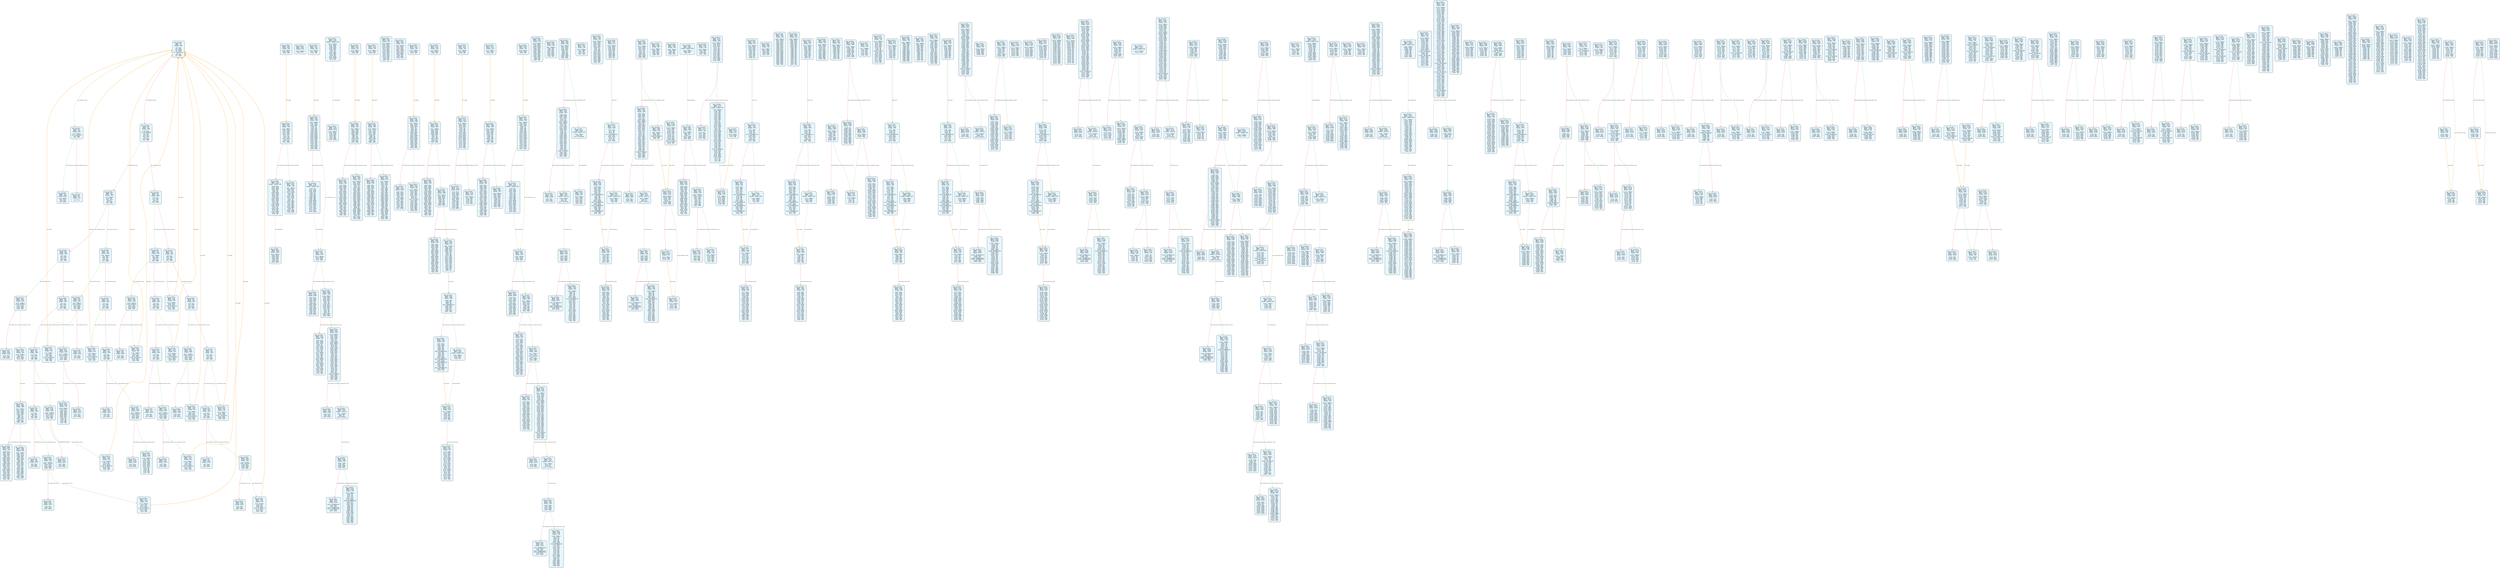 digraph Static_Complete_CFG {
    rankdir=TB;
    node [shape=box, style="filled, rounded", fontname="Monospace", fontsize=9, margin=0.15];
    edge [fontname="Arial", fontsize=8, penwidth=1.2];
    "block_0" [label="合约: 0x337685...
起始PC: 0x0
终止PC: 0xc
终止指令: JUMPI
---------
0x0: PUSH1
0x2: PUSH1
0x4: MSTORE
0x5: PUSH1
0x7: CALLDATASIZE
0x8: LT
0x9: PUSH2
0xc: JUMPI", fillcolor="#e6f7ff"];
    "block_d" [label="合约: 0x337685...
起始PC: 0xd
终止PC: 0x1d
终止指令: JUMPI
---------
0xd: PUSH1
0xf: CALLDATALOAD
0x10: PUSH1
0x12: SHR
0x13: DUP1
0x14: PUSH4
0x19: GT
0x1a: PUSH2
0x1d: JUMPI", fillcolor="#e6f7ff"];
    "block_1e" [label="合约: 0x337685...
起始PC: 0x1e
终止PC: 0x28
终止指令: JUMPI
---------
0x1e: DUP1
0x1f: PUSH4
0x24: GT
0x25: PUSH2
0x28: JUMPI", fillcolor="#e6f7ff"];
    "block_29" [label="合约: 0x337685...
起始PC: 0x29
终止PC: 0x33
终止指令: JUMPI
---------
0x29: DUP1
0x2a: PUSH4
0x2f: EQ
0x30: PUSH2
0x33: JUMPI", fillcolor="#e6f7ff"];
    "block_34" [label="合约: 0x337685...
起始PC: 0x34
终止PC: 0x3e
终止指令: JUMPI
---------
0x34: DUP1
0x35: PUSH4
0x3a: EQ
0x3b: PUSH2
0x3e: JUMPI", fillcolor="#e6f7ff"];
    "block_3f" [label="合约: 0x337685...
起始PC: 0x3f
终止PC: 0x49
终止指令: JUMPI
---------
0x3f: DUP1
0x40: PUSH4
0x45: EQ
0x46: PUSH2
0x49: JUMPI", fillcolor="#e6f7ff"];
    "block_4a" [label="合约: 0x337685...
起始PC: 0x4a
终止PC: 0x54
终止指令: JUMPI
---------
0x4a: DUP1
0x4b: PUSH4
0x50: EQ
0x51: PUSH2
0x54: JUMPI", fillcolor="#e6f7ff"];
    "block_55" [label="合约: 0x337685...
起始PC: 0x55
终止PC: 0x58
终止指令: REVERT
---------
0x55: PUSH1
0x57: DUP1
0x58: REVERT", fillcolor="#e6f7ff"];
    "block_59" [label="合约: 0x337685...
起始PC: 0x59
终止PC: 0x64
终止指令: JUMPI
---------
0x59: JUMPDEST
0x5a: DUP1
0x5b: PUSH4
0x60: EQ
0x61: PUSH2
0x64: JUMPI", fillcolor="#e6f7ff"];
    "block_65" [label="合约: 0x337685...
起始PC: 0x65
终止PC: 0x6f
终止指令: JUMPI
---------
0x65: DUP1
0x66: PUSH4
0x6b: EQ
0x6c: PUSH2
0x6f: JUMPI", fillcolor="#e6f7ff"];
    "block_70" [label="合约: 0x337685...
起始PC: 0x70
终止PC: 0x7a
终止指令: JUMPI
---------
0x70: DUP1
0x71: PUSH4
0x76: EQ
0x77: PUSH2
0x7a: JUMPI", fillcolor="#e6f7ff"];
    "block_7b" [label="合约: 0x337685...
起始PC: 0x7b
终止PC: 0x7e
终止指令: REVERT
---------
0x7b: PUSH1
0x7d: DUP1
0x7e: REVERT", fillcolor="#e6f7ff"];
    "block_7f" [label="合约: 0x337685...
起始PC: 0x7f
终止PC: 0x8a
终止指令: JUMPI
---------
0x7f: JUMPDEST
0x80: DUP1
0x81: PUSH4
0x86: GT
0x87: PUSH2
0x8a: JUMPI", fillcolor="#e6f7ff"];
    "block_8b" [label="合约: 0x337685...
起始PC: 0x8b
终止PC: 0x95
终止指令: JUMPI
---------
0x8b: DUP1
0x8c: PUSH4
0x91: EQ
0x92: PUSH2
0x95: JUMPI", fillcolor="#e6f7ff"];
    "block_96" [label="合约: 0x337685...
起始PC: 0x96
终止PC: 0xa0
终止指令: JUMPI
---------
0x96: DUP1
0x97: PUSH4
0x9c: EQ
0x9d: PUSH2
0xa0: JUMPI", fillcolor="#e6f7ff"];
    "block_a1" [label="合约: 0x337685...
起始PC: 0xa1
终止PC: 0xab
终止指令: JUMPI
---------
0xa1: DUP1
0xa2: PUSH4
0xa7: EQ
0xa8: PUSH2
0xab: JUMPI", fillcolor="#e6f7ff"];
    "block_ac" [label="合约: 0x337685...
起始PC: 0xac
终止PC: 0xb6
终止指令: JUMPI
---------
0xac: DUP1
0xad: PUSH4
0xb2: EQ
0xb3: PUSH2
0xb6: JUMPI", fillcolor="#e6f7ff"];
    "block_b7" [label="合约: 0x337685...
起始PC: 0xb7
终止PC: 0xba
终止指令: REVERT
---------
0xb7: PUSH1
0xb9: DUP1
0xba: REVERT", fillcolor="#e6f7ff"];
    "block_bb" [label="合约: 0x337685...
起始PC: 0xbb
终止PC: 0xc6
终止指令: JUMPI
---------
0xbb: JUMPDEST
0xbc: DUP1
0xbd: PUSH4
0xc2: EQ
0xc3: PUSH2
0xc6: JUMPI", fillcolor="#e6f7ff"];
    "block_c7" [label="合约: 0x337685...
起始PC: 0xc7
终止PC: 0xd1
终止指令: JUMPI
---------
0xc7: DUP1
0xc8: PUSH4
0xcd: EQ
0xce: PUSH2
0xd1: JUMPI", fillcolor="#e6f7ff"];
    "block_d2" [label="合约: 0x337685...
起始PC: 0xd2
终止PC: 0xdc
终止指令: JUMPI
---------
0xd2: DUP1
0xd3: PUSH4
0xd8: EQ
0xd9: PUSH2
0xdc: JUMPI", fillcolor="#e6f7ff"];
    "block_dd" [label="合约: 0x337685...
起始PC: 0xdd
终止PC: 0xe0
终止指令: REVERT
---------
0xdd: PUSH1
0xdf: DUP1
0xe0: REVERT", fillcolor="#e6f7ff"];
    "block_e1" [label="合约: 0x337685...
起始PC: 0xe1
终止PC: 0xe6
终止指令: JUMPI
---------
0xe1: JUMPDEST
0xe2: CALLDATASIZE
0xe3: PUSH2
0xe6: JUMPI", fillcolor="#e6f7ff"];
    "block_e7" [label="合约: 0x337685...
起始PC: 0xe7
终止PC: 0xe7
终止指令: STOP
---------
0xe7: STOP", fillcolor="#e6f7ff"];
    "block_e8" [label="合约: 0x337685...
起始PC: 0xe8
终止PC: 0xec
终止指令: REVERT
---------
0xe8: JUMPDEST
0xe9: PUSH1
0xeb: DUP1
0xec: REVERT", fillcolor="#e6f7ff"];
    "block_ed" [label="合约: 0x337685...
起始PC: 0xed
终止PC: 0xf4
终止指令: JUMPI
---------
0xed: JUMPDEST
0xee: CALLVALUE
0xef: DUP1
0xf0: ISZERO
0xf1: PUSH2
0xf4: JUMPI", fillcolor="#e6f7ff"];
    "block_f5" [label="合约: 0x337685...
起始PC: 0xf5
终止PC: 0xf8
终止指令: REVERT
---------
0xf5: PUSH1
0xf7: DUP1
0xf8: REVERT", fillcolor="#e6f7ff"];
    "block_f9" [label="合约: 0x337685...
起始PC: 0xf9
终止PC: 0x107
终止指令: JUMP
---------
0xf9: JUMPDEST
0xfa: POP
0xfb: PUSH2
0xfe: PUSH2
0x101: CALLDATASIZE
0x102: PUSH1
0x104: PUSH2
0x107: JUMP", fillcolor="#e6f7ff"];
    "block_108" [label="合约: 0x337685...
起始PC: 0x108
终止PC: 0x10c
终止指令: JUMP
---------
0x108: JUMPDEST
0x109: PUSH2
0x10c: JUMP", fillcolor="#e6f7ff"];
    "block_10d" [label="合约: 0x337685...
起始PC: 0x10d
终止PC: 0x10e
终止指令: STOP
---------
0x10d: JUMPDEST
0x10e: STOP", fillcolor="#e6f7ff"];
    "block_10f" [label="合约: 0x337685...
起始PC: 0x10f
终止PC: 0x11c
终止指令: JUMP
---------
0x10f: JUMPDEST
0x110: PUSH2
0x113: PUSH2
0x116: CALLDATASIZE
0x117: PUSH1
0x119: PUSH2
0x11c: JUMP", fillcolor="#e6f7ff"];
    "block_11d" [label="合约: 0x337685...
起始PC: 0x11d
终止PC: 0x121
终止指令: JUMP
---------
0x11d: JUMPDEST
0x11e: PUSH2
0x121: JUMP", fillcolor="#e6f7ff"];
    "block_122" [label="合约: 0x337685...
起始PC: 0x122
终止PC: 0x129
终止指令: JUMPI
---------
0x122: JUMPDEST
0x123: CALLVALUE
0x124: DUP1
0x125: ISZERO
0x126: PUSH2
0x129: JUMPI", fillcolor="#e6f7ff"];
    "block_12a" [label="合约: 0x337685...
起始PC: 0x12a
终止PC: 0x12d
终止指令: REVERT
---------
0x12a: PUSH1
0x12c: DUP1
0x12d: REVERT", fillcolor="#e6f7ff"];
    "block_12e" [label="合约: 0x337685...
起始PC: 0x12e
终止PC: 0x141
终止指令: JUMP
---------
0x12e: JUMPDEST
0x12f: POP
0x130: PUSH1
0x132: SLOAD
0x133: PUSH2
0x136: SWAP1
0x137: PUSH1
0x139: PUSH1
0x13b: PUSH1
0x13d: SHL
0x13e: SUB
0x13f: AND
0x140: DUP2
0x141: JUMP", fillcolor="#e6f7ff"];
    "block_142" [label="合约: 0x337685...
起始PC: 0x142
终止PC: 0x155
终止指令: JUMPDEST_PREV
---------
0x142: JUMPDEST
0x143: PUSH1
0x145: MLOAD
0x146: PUSH1
0x148: PUSH1
0x14a: PUSH1
0x14c: SHL
0x14d: SUB
0x14e: SWAP1
0x14f: SWAP2
0x150: AND
0x151: DUP2
0x152: MSTORE
0x153: PUSH1
0x155: ADD", fillcolor="#e6f7ff"];
    "block_156" [label="合约: 0x337685...
起始PC: 0x156
终止PC: 0x15e
终止指令: RETURN
---------
0x156: JUMPDEST
0x157: PUSH1
0x159: MLOAD
0x15a: DUP1
0x15b: SWAP2
0x15c: SUB
0x15d: SWAP1
0x15e: RETURN", fillcolor="#e6f7ff"];
    "block_15f" [label="合约: 0x337685...
起始PC: 0x15f
终止PC: 0x166
终止指令: JUMPI
---------
0x15f: JUMPDEST
0x160: CALLVALUE
0x161: DUP1
0x162: ISZERO
0x163: PUSH2
0x166: JUMPI", fillcolor="#e6f7ff"];
    "block_167" [label="合约: 0x337685...
起始PC: 0x167
终止PC: 0x16a
终止指令: REVERT
---------
0x167: PUSH1
0x169: DUP1
0x16a: REVERT", fillcolor="#e6f7ff"];
    "block_16b" [label="合约: 0x337685...
起始PC: 0x16b
终止PC: 0x173
终止指令: JUMP
---------
0x16b: JUMPDEST
0x16c: POP
0x16d: PUSH2
0x170: PUSH2
0x173: JUMP", fillcolor="#e6f7ff"];
    "block_174" [label="合约: 0x337685...
起始PC: 0x174
终止PC: 0x17b
终止指令: JUMPI
---------
0x174: JUMPDEST
0x175: CALLVALUE
0x176: DUP1
0x177: ISZERO
0x178: PUSH2
0x17b: JUMPI", fillcolor="#e6f7ff"];
    "block_17c" [label="合约: 0x337685...
起始PC: 0x17c
终止PC: 0x17f
终止指令: REVERT
---------
0x17c: PUSH1
0x17e: DUP1
0x17f: REVERT", fillcolor="#e6f7ff"];
    "block_180" [label="合约: 0x337685...
起始PC: 0x180
终止PC: 0x193
终止指令: JUMP
---------
0x180: JUMPDEST
0x181: POP
0x182: PUSH1
0x184: SLOAD
0x185: PUSH2
0x188: SWAP1
0x189: PUSH1
0x18b: PUSH1
0x18d: PUSH1
0x18f: SHL
0x190: SUB
0x191: AND
0x192: DUP2
0x193: JUMP", fillcolor="#e6f7ff"];
    "block_194" [label="合约: 0x337685...
起始PC: 0x194
终止PC: 0x19b
终止指令: JUMPI
---------
0x194: JUMPDEST
0x195: CALLVALUE
0x196: DUP1
0x197: ISZERO
0x198: PUSH2
0x19b: JUMPI", fillcolor="#e6f7ff"];
    "block_19c" [label="合约: 0x337685...
起始PC: 0x19c
终止PC: 0x19f
终止指令: REVERT
---------
0x19c: PUSH1
0x19e: DUP1
0x19f: REVERT", fillcolor="#e6f7ff"];
    "block_1a0" [label="合约: 0x337685...
起始PC: 0x1a0
终止PC: 0x1ae
终止指令: JUMP
---------
0x1a0: JUMPDEST
0x1a1: POP
0x1a2: PUSH2
0x1a5: PUSH2
0x1a8: CALLDATASIZE
0x1a9: PUSH1
0x1ab: PUSH2
0x1ae: JUMP", fillcolor="#e6f7ff"];
    "block_1af" [label="合约: 0x337685...
起始PC: 0x1af
终止PC: 0x1b3
终止指令: JUMP
---------
0x1af: JUMPDEST
0x1b0: PUSH2
0x1b3: JUMP", fillcolor="#e6f7ff"];
    "block_1b4" [label="合约: 0x337685...
起始PC: 0x1b4
终止PC: 0x1bb
终止指令: JUMPI
---------
0x1b4: JUMPDEST
0x1b5: CALLVALUE
0x1b6: DUP1
0x1b7: ISZERO
0x1b8: PUSH2
0x1bb: JUMPI", fillcolor="#e6f7ff"];
    "block_1bc" [label="合约: 0x337685...
起始PC: 0x1bc
终止PC: 0x1bf
终止指令: REVERT
---------
0x1bc: PUSH1
0x1be: DUP1
0x1bf: REVERT", fillcolor="#e6f7ff"];
    "block_1c0" [label="合约: 0x337685...
起始PC: 0x1c0
终止PC: 0x1ce
终止指令: JUMP
---------
0x1c0: JUMPDEST
0x1c1: POP
0x1c2: PUSH2
0x1c5: PUSH2
0x1c8: CALLDATASIZE
0x1c9: PUSH1
0x1cb: PUSH2
0x1ce: JUMP", fillcolor="#e6f7ff"];
    "block_1cf" [label="合约: 0x337685...
起始PC: 0x1cf
终止PC: 0x1d3
终止指令: JUMP
---------
0x1cf: JUMPDEST
0x1d0: PUSH2
0x1d3: JUMP", fillcolor="#e6f7ff"];
    "block_1d4" [label="合约: 0x337685...
起始PC: 0x1d4
终止PC: 0x1db
终止指令: JUMPI
---------
0x1d4: JUMPDEST
0x1d5: CALLVALUE
0x1d6: DUP1
0x1d7: ISZERO
0x1d8: PUSH2
0x1db: JUMPI", fillcolor="#e6f7ff"];
    "block_1dc" [label="合约: 0x337685...
起始PC: 0x1dc
终止PC: 0x1df
终止指令: REVERT
---------
0x1dc: PUSH1
0x1de: DUP1
0x1df: REVERT", fillcolor="#e6f7ff"];
    "block_1e0" [label="合约: 0x337685...
起始PC: 0x1e0
终止PC: 0x1ee
终止指令: JUMP
---------
0x1e0: JUMPDEST
0x1e1: POP
0x1e2: PUSH2
0x1e5: PUSH2
0x1e8: CALLDATASIZE
0x1e9: PUSH1
0x1eb: PUSH2
0x1ee: JUMP", fillcolor="#e6f7ff"];
    "block_1ef" [label="合约: 0x337685...
起始PC: 0x1ef
终止PC: 0x203
终止指令: JUMP
---------
0x1ef: JUMPDEST
0x1f0: PUSH1
0x1f2: PUSH1
0x1f4: MSTORE
0x1f5: PUSH1
0x1f7: SWAP1
0x1f8: DUP2
0x1f9: MSTORE
0x1fa: PUSH1
0x1fc: SWAP1
0x1fd: SHA3
0x1fe: SLOAD
0x1ff: PUSH1
0x201: AND
0x202: DUP2
0x203: JUMP", fillcolor="#e6f7ff"];
    "block_204" [label="合约: 0x337685...
起始PC: 0x204
终止PC: 0x213
终止指令: JUMP
---------
0x204: JUMPDEST
0x205: PUSH1
0x207: MLOAD
0x208: SWAP1
0x209: ISZERO
0x20a: ISZERO
0x20b: DUP2
0x20c: MSTORE
0x20d: PUSH1
0x20f: ADD
0x210: PUSH2
0x213: JUMP", fillcolor="#e6f7ff"];
    "block_214" [label="合约: 0x337685...
起始PC: 0x214
终止PC: 0x221
终止指令: JUMP
---------
0x214: JUMPDEST
0x215: PUSH2
0x218: PUSH2
0x21b: CALLDATASIZE
0x21c: PUSH1
0x21e: PUSH2
0x221: JUMP", fillcolor="#e6f7ff"];
    "block_222" [label="合约: 0x337685...
起始PC: 0x222
终止PC: 0x226
终止指令: JUMP
---------
0x222: JUMPDEST
0x223: PUSH2
0x226: JUMP", fillcolor="#e6f7ff"];
    "block_227" [label="合约: 0x337685...
起始PC: 0x227
终止PC: 0x22e
终止指令: JUMPI
---------
0x227: JUMPDEST
0x228: CALLVALUE
0x229: DUP1
0x22a: ISZERO
0x22b: PUSH2
0x22e: JUMPI", fillcolor="#e6f7ff"];
    "block_22f" [label="合约: 0x337685...
起始PC: 0x22f
终止PC: 0x232
终止指令: REVERT
---------
0x22f: PUSH1
0x231: DUP1
0x232: REVERT", fillcolor="#e6f7ff"];
    "block_233" [label="合约: 0x337685...
起始PC: 0x233
终止PC: 0x241
终止指令: JUMP
---------
0x233: JUMPDEST
0x234: POP
0x235: PUSH2
0x238: PUSH2
0x23b: CALLDATASIZE
0x23c: PUSH1
0x23e: PUSH2
0x241: JUMP", fillcolor="#e6f7ff"];
    "block_242" [label="合约: 0x337685...
起始PC: 0x242
终止PC: 0x246
终止指令: JUMP
---------
0x242: JUMPDEST
0x243: PUSH2
0x246: JUMP", fillcolor="#e6f7ff"];
    "block_247" [label="合约: 0x337685...
起始PC: 0x247
终止PC: 0x254
终止指令: JUMP
---------
0x247: JUMPDEST
0x248: PUSH2
0x24b: PUSH2
0x24e: CALLDATASIZE
0x24f: PUSH1
0x251: PUSH2
0x254: JUMP", fillcolor="#e6f7ff"];
    "block_255" [label="合约: 0x337685...
起始PC: 0x255
终止PC: 0x259
终止指令: JUMP
---------
0x255: JUMPDEST
0x256: PUSH2
0x259: JUMP", fillcolor="#e6f7ff"];
    "block_25a" [label="合约: 0x337685...
起始PC: 0x25a
终止PC: 0x261
终止指令: JUMPI
---------
0x25a: JUMPDEST
0x25b: CALLVALUE
0x25c: DUP1
0x25d: ISZERO
0x25e: PUSH2
0x261: JUMPI", fillcolor="#e6f7ff"];
    "block_262" [label="合约: 0x337685...
起始PC: 0x262
终止PC: 0x265
终止指令: REVERT
---------
0x262: PUSH1
0x264: DUP1
0x265: REVERT", fillcolor="#e6f7ff"];
    "block_266" [label="合约: 0x337685...
起始PC: 0x266
终止PC: 0x274
终止指令: JUMP
---------
0x266: JUMPDEST
0x267: POP
0x268: PUSH2
0x26b: PUSH2
0x26e: CALLDATASIZE
0x26f: PUSH1
0x271: PUSH2
0x274: JUMP", fillcolor="#e6f7ff"];
    "block_275" [label="合约: 0x337685...
起始PC: 0x275
终止PC: 0x279
终止指令: JUMP
---------
0x275: JUMPDEST
0x276: PUSH2
0x279: JUMP", fillcolor="#e6f7ff"];
    "block_27a" [label="合约: 0x337685...
起始PC: 0x27a
终止PC: 0x287
终止指令: JUMP
---------
0x27a: JUMPDEST
0x27b: PUSH2
0x27e: PUSH2
0x281: CALLDATASIZE
0x282: PUSH1
0x284: PUSH2
0x287: JUMP", fillcolor="#e6f7ff"];
    "block_288" [label="合约: 0x337685...
起始PC: 0x288
终止PC: 0x28c
终止指令: JUMP
---------
0x288: JUMPDEST
0x289: PUSH2
0x28c: JUMP", fillcolor="#e6f7ff"];
    "block_28d" [label="合约: 0x337685...
起始PC: 0x28d
终止PC: 0x294
终止指令: JUMPI
---------
0x28d: JUMPDEST
0x28e: CALLVALUE
0x28f: DUP1
0x290: ISZERO
0x291: PUSH2
0x294: JUMPI", fillcolor="#e6f7ff"];
    "block_295" [label="合约: 0x337685...
起始PC: 0x295
终止PC: 0x298
终止指令: REVERT
---------
0x295: PUSH1
0x297: DUP1
0x298: REVERT", fillcolor="#e6f7ff"];
    "block_299" [label="合约: 0x337685...
起始PC: 0x299
终止PC: 0x2a7
终止指令: JUMP
---------
0x299: JUMPDEST
0x29a: POP
0x29b: PUSH2
0x29e: PUSH2
0x2a1: CALLDATASIZE
0x2a2: PUSH1
0x2a4: PUSH2
0x2a7: JUMP", fillcolor="#e6f7ff"];
    "block_2a8" [label="合约: 0x337685...
起始PC: 0x2a8
终止PC: 0x2bc
终止指令: JUMP
---------
0x2a8: JUMPDEST
0x2a9: PUSH1
0x2ab: PUSH1
0x2ad: MSTORE
0x2ae: PUSH1
0x2b0: SWAP1
0x2b1: DUP2
0x2b2: MSTORE
0x2b3: PUSH1
0x2b5: SWAP1
0x2b6: SHA3
0x2b7: SLOAD
0x2b8: PUSH1
0x2ba: AND
0x2bb: DUP2
0x2bc: JUMP", fillcolor="#e6f7ff"];
    "block_2bd" [label="合约: 0x337685...
起始PC: 0x2bd
终止PC: 0x2cf
终止指令: JUMPI
---------
0x2bd: JUMPDEST
0x2be: PUSH1
0x2c0: SLOAD
0x2c1: PUSH1
0x2c3: PUSH1
0x2c5: PUSH1
0x2c7: SHL
0x2c8: SUB
0x2c9: AND
0x2ca: CALLER
0x2cb: EQ
0x2cc: PUSH2
0x2cf: JUMPI", fillcolor="#e6f7ff"];
    "block_2d0" [label="合约: 0x337685...
起始PC: 0x2d0
终止PC: 0x302
终止指令: JUMPDEST_PREV
---------
0x2d0: PUSH1
0x2d2: MLOAD
0x2d3: PUSH3
0x2d7: PUSH1
0x2d9: SHL
0x2da: DUP2
0x2db: MSTORE
0x2dc: PUSH1
0x2de: PUSH1
0x2e0: DUP3
0x2e1: ADD
0x2e2: MSTORE
0x2e3: PUSH1
0x2e5: PUSH1
0x2e7: DUP3
0x2e8: ADD
0x2e9: MSTORE
0x2ea: PUSH13
0x2f8: PUSH1
0x2fa: SHL
0x2fb: PUSH1
0x2fd: DUP3
0x2fe: ADD
0x2ff: MSTORE
0x300: PUSH1
0x302: ADD", fillcolor="#e6f7ff"];
    "block_303" [label="合约: 0x337685...
起始PC: 0x303
终止PC: 0x30b
终止指令: REVERT
---------
0x303: JUMPDEST
0x304: PUSH1
0x306: MLOAD
0x307: DUP1
0x308: SWAP2
0x309: SUB
0x30a: SWAP1
0x30b: REVERT", fillcolor="#e6f7ff"];
    "block_30c" [label="合约: 0x337685...
起始PC: 0x30c
终止PC: 0x33a
终止指令: JUMP
---------
0x30c: JUMPDEST
0x30d: PUSH1
0x30f: DUP1
0x310: SLOAD
0x311: PUSH20
0x326: NOT
0x327: AND
0x328: PUSH1
0x32a: PUSH1
0x32c: PUSH1
0x32e: SHL
0x32f: SUB
0x330: SWAP3
0x331: SWAP1
0x332: SWAP3
0x333: AND
0x334: SWAP2
0x335: SWAP1
0x336: SWAP2
0x337: OR
0x338: SWAP1
0x339: SSTORE
0x33a: JUMP", fillcolor="#e6f7ff"];
    "block_33b" [label="合约: 0x337685...
起始PC: 0x33b
终止PC: 0x35d
终止指令: JUMPI
---------
0x33b: JUMPDEST
0x33c: PUSH1
0x33e: PUSH1
0x340: PUSH1
0x342: SHL
0x343: SUB
0x344: DUP9
0x345: AND
0x346: PUSH1
0x348: SWAP1
0x349: DUP2
0x34a: MSTORE
0x34b: PUSH1
0x34d: PUSH1
0x34f: MSTORE
0x350: PUSH1
0x352: SWAP1
0x353: SHA3
0x354: SLOAD
0x355: PUSH1
0x357: AND
0x358: ISZERO
0x359: DUP1
0x35a: PUSH2
0x35d: JUMPI", fillcolor="#e6f7ff"];
    "block_35e" [label="合约: 0x337685...
起始PC: 0x35e
终止PC: 0x37b
终止指令: JUMPDEST_PREV
---------
0x35e: POP
0x35f: PUSH1
0x361: PUSH1
0x363: PUSH1
0x365: SHL
0x366: SUB
0x367: DUP4
0x368: AND
0x369: PUSH1
0x36b: SWAP1
0x36c: DUP2
0x36d: MSTORE
0x36e: PUSH1
0x370: PUSH1
0x372: MSTORE
0x373: PUSH1
0x375: SWAP1
0x376: SHA3
0x377: SLOAD
0x378: PUSH1
0x37a: AND
0x37b: ISZERO", fillcolor="#e6f7ff"];
    "block_37c" [label="合约: 0x337685...
起始PC: 0x37c
终止PC: 0x381
终止指令: JUMPI
---------
0x37c: JUMPDEST
0x37d: ISZERO
0x37e: PUSH2
0x381: JUMPI", fillcolor="#e6f7ff"];
    "block_382" [label="合约: 0x337685...
起始PC: 0x382
终止PC: 0x399
终止指令: REVERT
---------
0x382: PUSH1
0x384: MLOAD
0x385: PUSH4
0x38a: PUSH1
0x38c: SHL
0x38d: DUP2
0x38e: MSTORE
0x38f: PUSH1
0x391: ADD
0x392: PUSH1
0x394: MLOAD
0x395: DUP1
0x396: SWAP2
0x397: SUB
0x398: SWAP1
0x399: REVERT", fillcolor="#e6f7ff"];
    "block_39a" [label="合约: 0x337685...
起始PC: 0x39a
终止PC: 0x3b4
终止指令: JUMPI
---------
0x39a: JUMPDEST
0x39b: DUP5
0x39c: PUSH1
0x39e: PUSH1
0x3a0: PUSH1
0x3a2: SHL
0x3a3: SUB
0x3a4: AND
0x3a5: DUP12
0x3a6: PUSH1
0x3a8: PUSH1
0x3aa: PUSH1
0x3ac: SHL
0x3ad: SUB
0x3ae: AND
0x3af: EQ
0x3b0: ISZERO
0x3b1: PUSH2
0x3b4: JUMPI", fillcolor="#e6f7ff"];
    "block_3b5" [label="合约: 0x337685...
起始PC: 0x3b5
终止PC: 0x421
终止指令: JUMP
---------
0x3b5: PUSH1
0x3b7: MLOAD
0x3b8: PUSH3
0x3bc: PUSH1
0x3be: SHL
0x3bf: DUP2
0x3c0: MSTORE
0x3c1: PUSH1
0x3c3: PUSH1
0x3c5: DUP3
0x3c6: ADD
0x3c7: MSTORE
0x3c8: PUSH1
0x3ca: PUSH1
0x3cc: DUP3
0x3cd: ADD
0x3ce: MSTORE
0x3cf: PUSH32
0x3f0: PUSH1
0x3f2: DUP3
0x3f3: ADD
0x3f4: MSTORE
0x3f5: PUSH32
0x416: PUSH1
0x418: DUP3
0x419: ADD
0x41a: MSTORE
0x41b: PUSH1
0x41d: ADD
0x41e: PUSH2
0x421: JUMP", fillcolor="#e6f7ff"];
    "block_422" [label="合约: 0x337685...
起始PC: 0x422
终止PC: 0x45f
终止指令: JUMPI
---------
0x422: JUMPDEST
0x423: PUSH1
0x425: MLOAD
0x426: PUSH4
0x42b: PUSH1
0x42d: SHL
0x42e: DUP2
0x42f: MSTORE
0x430: ADDRESS
0x431: PUSH1
0x433: DUP3
0x434: ADD
0x435: MSTORE
0x436: PUSH1
0x438: SWAP1
0x439: PUSH1
0x43b: PUSH1
0x43d: PUSH1
0x43f: SHL
0x440: SUB
0x441: DUP14
0x442: AND
0x443: SWAP1
0x444: PUSH4
0x449: SWAP1
0x44a: PUSH1
0x44c: ADD
0x44d: PUSH1
0x44f: PUSH1
0x451: MLOAD
0x452: DUP1
0x453: DUP4
0x454: SUB
0x455: DUP2
0x456: DUP7
0x457: DUP1
0x458: EXTCODESIZE
0x459: ISZERO
0x45a: DUP1
0x45b: ISZERO
0x45c: PUSH2
0x45f: JUMPI", fillcolor="#e6f7ff"];
    "block_460" [label="合约: 0x337685...
起始PC: 0x460
终止PC: 0x463
终止指令: REVERT
---------
0x460: PUSH1
0x462: DUP1
0x463: REVERT", fillcolor="#e6f7ff"];
    "block_464" [label="合约: 0x337685...
起始PC: 0x464
终止PC: 0x467
终止指令: STATICCALL
---------
0x464: JUMPDEST
0x465: POP
0x466: GAS
0x467: STATICCALL", fillcolor="#e6f7ff"];
    "block_468" [label="合约: 0x337685...
起始PC: 0x468
终止PC: 0x46e
终止指令: JUMPI
---------
0x468: ISZERO
0x469: DUP1
0x46a: ISZERO
0x46b: PUSH2
0x46e: JUMPI", fillcolor="#e6f7ff"];
    "block_46f" [label="合约: 0x337685...
起始PC: 0x46f
终止PC: 0x477
终止指令: REVERT
---------
0x46f: RETURNDATASIZE
0x470: PUSH1
0x472: DUP1
0x473: RETURNDATACOPY
0x474: RETURNDATASIZE
0x475: PUSH1
0x477: REVERT", fillcolor="#e6f7ff"];
    "block_478" [label="合约: 0x337685...
起始PC: 0x478
终止PC: 0x49b
终止指令: JUMP
---------
0x478: JUMPDEST
0x479: POP
0x47a: POP
0x47b: POP
0x47c: POP
0x47d: PUSH1
0x47f: MLOAD
0x480: RETURNDATASIZE
0x481: PUSH1
0x483: NOT
0x484: PUSH1
0x486: DUP3
0x487: ADD
0x488: AND
0x489: DUP3
0x48a: ADD
0x48b: DUP1
0x48c: PUSH1
0x48e: MSTORE
0x48f: POP
0x490: DUP2
0x491: ADD
0x492: SWAP1
0x493: PUSH2
0x496: SWAP2
0x497: SWAP1
0x498: PUSH2
0x49b: JUMP", fillcolor="#e6f7ff"];
    "block_49c" [label="合约: 0x337685...
起始PC: 0x49c
终止PC: 0x4a8
终止指令: JUMP
---------
0x49c: JUMPDEST
0x49d: SWAP1
0x49e: POP
0x49f: PUSH2
0x4a2: DUP13
0x4a3: DUP13
0x4a4: DUP13
0x4a5: PUSH2
0x4a8: JUMP", fillcolor="#e6f7ff"];
    "block_4a9" [label="合约: 0x337685...
起始PC: 0x4a9
终止PC: 0x4ba
终止指令: JUMPI
---------
0x4a9: JUMPDEST
0x4aa: PUSH1
0x4ac: PUSH1
0x4ae: PUSH1
0x4b0: PUSH1
0x4b2: SHL
0x4b3: SUB
0x4b4: DUP8
0x4b5: AND
0x4b6: ISZERO
0x4b7: PUSH2
0x4ba: JUMPI", fillcolor="#e6f7ff"];
    "block_4bb" [label="合约: 0x337685...
起始PC: 0x4bb
终止PC: 0x4f4
终止指令: JUMPI
---------
0x4bb: PUSH1
0x4bd: MLOAD
0x4be: PUSH4
0x4c3: PUSH1
0x4c5: SHL
0x4c6: DUP2
0x4c7: MSTORE
0x4c8: ADDRESS
0x4c9: PUSH1
0x4cb: DUP3
0x4cc: ADD
0x4cd: MSTORE
0x4ce: PUSH1
0x4d0: PUSH1
0x4d2: PUSH1
0x4d4: SHL
0x4d5: SUB
0x4d6: DUP9
0x4d7: AND
0x4d8: SWAP1
0x4d9: PUSH4
0x4de: SWAP1
0x4df: PUSH1
0x4e1: ADD
0x4e2: PUSH1
0x4e4: PUSH1
0x4e6: MLOAD
0x4e7: DUP1
0x4e8: DUP4
0x4e9: SUB
0x4ea: DUP2
0x4eb: DUP7
0x4ec: DUP1
0x4ed: EXTCODESIZE
0x4ee: ISZERO
0x4ef: DUP1
0x4f0: ISZERO
0x4f1: PUSH2
0x4f4: JUMPI", fillcolor="#e6f7ff"];
    "block_4f5" [label="合约: 0x337685...
起始PC: 0x4f5
终止PC: 0x4f8
终止指令: REVERT
---------
0x4f5: PUSH1
0x4f7: DUP1
0x4f8: REVERT", fillcolor="#e6f7ff"];
    "block_4f9" [label="合约: 0x337685...
起始PC: 0x4f9
终止PC: 0x4fc
终止指令: STATICCALL
---------
0x4f9: JUMPDEST
0x4fa: POP
0x4fb: GAS
0x4fc: STATICCALL", fillcolor="#e6f7ff"];
    "block_4fd" [label="合约: 0x337685...
起始PC: 0x4fd
终止PC: 0x503
终止指令: JUMPI
---------
0x4fd: ISZERO
0x4fe: DUP1
0x4ff: ISZERO
0x500: PUSH2
0x503: JUMPI", fillcolor="#e6f7ff"];
    "block_504" [label="合约: 0x337685...
起始PC: 0x504
终止PC: 0x50c
终止指令: REVERT
---------
0x504: RETURNDATASIZE
0x505: PUSH1
0x507: DUP1
0x508: RETURNDATACOPY
0x509: RETURNDATASIZE
0x50a: PUSH1
0x50c: REVERT", fillcolor="#e6f7ff"];
    "block_50d" [label="合约: 0x337685...
起始PC: 0x50d
终止PC: 0x530
终止指令: JUMP
---------
0x50d: JUMPDEST
0x50e: POP
0x50f: POP
0x510: POP
0x511: POP
0x512: PUSH1
0x514: MLOAD
0x515: RETURNDATASIZE
0x516: PUSH1
0x518: NOT
0x519: PUSH1
0x51b: DUP3
0x51c: ADD
0x51d: AND
0x51e: DUP3
0x51f: ADD
0x520: DUP1
0x521: PUSH1
0x523: MSTORE
0x524: POP
0x525: DUP2
0x526: ADD
0x527: SWAP1
0x528: PUSH2
0x52b: SWAP2
0x52c: SWAP1
0x52d: PUSH2
0x530: JUMP", fillcolor="#e6f7ff"];
    "block_531" [label="合约: 0x337685...
起始PC: 0x531
终止PC: 0x537
终止指令: JUMP
---------
0x531: JUMPDEST
0x532: SWAP1
0x533: POP
0x534: PUSH2
0x537: JUMP", fillcolor="#e6f7ff"];
    "block_538" [label="合约: 0x337685...
起始PC: 0x538
终止PC: 0x53a
终止指令: JUMPDEST_PREV
---------
0x538: JUMPDEST
0x539: POP
0x53a: SELFBALANCE", fillcolor="#e6f7ff"];
    "block_53b" [label="合约: 0x337685...
起始PC: 0x53b
终止PC: 0x545
终止指令: JUMP
---------
0x53b: JUMPDEST
0x53c: PUSH2
0x53f: DUP14
0x540: DUP12
0x541: DUP15
0x542: PUSH2
0x545: JUMP", fillcolor="#e6f7ff"];
    "block_546" [label="合约: 0x337685...
起始PC: 0x546
终止PC: 0x563
终止指令: JUMP
---------
0x546: JUMPDEST
0x547: PUSH1
0x549: DUP11
0x54a: PUSH1
0x54c: PUSH1
0x54e: PUSH1
0x550: SHL
0x551: SUB
0x552: AND
0x553: PUSH1
0x555: DUP12
0x556: DUP12
0x557: PUSH1
0x559: MLOAD
0x55a: PUSH2
0x55d: SWAP3
0x55e: SWAP2
0x55f: SWAP1
0x560: PUSH2
0x563: JUMP", fillcolor="#e6f7ff"];
    "block_564" [label="合约: 0x337685...
起始PC: 0x564
终止PC: 0x571
终止指令: CALL
---------
0x564: JUMPDEST
0x565: PUSH1
0x567: PUSH1
0x569: MLOAD
0x56a: DUP1
0x56b: DUP4
0x56c: SUB
0x56d: DUP2
0x56e: DUP6
0x56f: DUP8
0x570: GAS
0x571: CALL", fillcolor="#e6f7ff"];
    "block_572" [label="合约: 0x337685...
起始PC: 0x572
终止PC: 0x57f
终止指令: JUMPI
---------
0x572: SWAP3
0x573: POP
0x574: POP
0x575: POP
0x576: RETURNDATASIZE
0x577: DUP1
0x578: PUSH1
0x57a: DUP2
0x57b: EQ
0x57c: PUSH2
0x57f: JUMPI", fillcolor="#e6f7ff"];
    "block_580" [label="合约: 0x337685...
起始PC: 0x580
终止PC: 0x5a0
终止指令: JUMP
---------
0x580: PUSH1
0x582: MLOAD
0x583: SWAP2
0x584: POP
0x585: PUSH1
0x587: NOT
0x588: PUSH1
0x58a: RETURNDATASIZE
0x58b: ADD
0x58c: AND
0x58d: DUP3
0x58e: ADD
0x58f: PUSH1
0x591: MSTORE
0x592: RETURNDATASIZE
0x593: DUP3
0x594: MSTORE
0x595: RETURNDATASIZE
0x596: PUSH1
0x598: PUSH1
0x59a: DUP5
0x59b: ADD
0x59c: RETURNDATACOPY
0x59d: PUSH2
0x5a0: JUMP", fillcolor="#e6f7ff"];
    "block_5a1" [label="合约: 0x337685...
起始PC: 0x5a1
终止PC: 0x5a5
终止指令: JUMPDEST_PREV
---------
0x5a1: JUMPDEST
0x5a2: PUSH1
0x5a4: SWAP2
0x5a5: POP", fillcolor="#e6f7ff"];
    "block_5a6" [label="合约: 0x337685...
起始PC: 0x5a6
终止PC: 0x5af
终止指令: JUMPI
---------
0x5a6: JUMPDEST
0x5a7: POP
0x5a8: POP
0x5a9: SWAP1
0x5aa: POP
0x5ab: DUP1
0x5ac: PUSH2
0x5af: JUMPI", fillcolor="#e6f7ff"];
    "block_5b0" [label="合约: 0x337685...
起始PC: 0x5b0
终止PC: 0x5f6
终止指令: JUMP
---------
0x5b0: PUSH1
0x5b2: MLOAD
0x5b3: PUSH3
0x5b7: PUSH1
0x5b9: SHL
0x5ba: DUP2
0x5bb: MSTORE
0x5bc: PUSH1
0x5be: PUSH1
0x5c0: DUP3
0x5c1: ADD
0x5c2: MSTORE
0x5c3: PUSH1
0x5c5: PUSH1
0x5c7: DUP3
0x5c8: ADD
0x5c9: MSTORE
0x5ca: PUSH32
0x5eb: PUSH1
0x5ed: DUP3
0x5ee: ADD
0x5ef: MSTORE
0x5f0: PUSH1
0x5f2: ADD
0x5f3: PUSH2
0x5f6: JUMP", fillcolor="#e6f7ff"];
    "block_5f7" [label="合约: 0x337685...
起始PC: 0x5f7
终止PC: 0x606
终止指令: JUMPI
---------
0x5f7: JUMPDEST
0x5f8: PUSH1
0x5fa: PUSH1
0x5fc: PUSH1
0x5fe: SHL
0x5ff: SUB
0x600: DUP9
0x601: AND
0x602: ISZERO
0x603: PUSH2
0x606: JUMPI", fillcolor="#e6f7ff"];
    "block_607" [label="合约: 0x337685...
起始PC: 0x607
终止PC: 0x642
终止指令: JUMPI
---------
0x607: PUSH1
0x609: MLOAD
0x60a: PUSH4
0x60f: PUSH1
0x611: SHL
0x612: DUP2
0x613: MSTORE
0x614: ADDRESS
0x615: PUSH1
0x617: DUP3
0x618: ADD
0x619: MSTORE
0x61a: DUP3
0x61b: SWAP1
0x61c: PUSH1
0x61e: PUSH1
0x620: PUSH1
0x622: SHL
0x623: SUB
0x624: DUP11
0x625: AND
0x626: SWAP1
0x627: PUSH4
0x62c: SWAP1
0x62d: PUSH1
0x62f: ADD
0x630: PUSH1
0x632: PUSH1
0x634: MLOAD
0x635: DUP1
0x636: DUP4
0x637: SUB
0x638: DUP2
0x639: DUP7
0x63a: DUP1
0x63b: EXTCODESIZE
0x63c: ISZERO
0x63d: DUP1
0x63e: ISZERO
0x63f: PUSH2
0x642: JUMPI", fillcolor="#e6f7ff"];
    "block_643" [label="合约: 0x337685...
起始PC: 0x643
终止PC: 0x646
终止指令: REVERT
---------
0x643: PUSH1
0x645: DUP1
0x646: REVERT", fillcolor="#e6f7ff"];
    "block_647" [label="合约: 0x337685...
起始PC: 0x647
终止PC: 0x64a
终止指令: STATICCALL
---------
0x647: JUMPDEST
0x648: POP
0x649: GAS
0x64a: STATICCALL", fillcolor="#e6f7ff"];
    "block_64b" [label="合约: 0x337685...
起始PC: 0x64b
终止PC: 0x651
终止指令: JUMPI
---------
0x64b: ISZERO
0x64c: DUP1
0x64d: ISZERO
0x64e: PUSH2
0x651: JUMPI", fillcolor="#e6f7ff"];
    "block_652" [label="合约: 0x337685...
起始PC: 0x652
终止PC: 0x65a
终止指令: REVERT
---------
0x652: RETURNDATASIZE
0x653: PUSH1
0x655: DUP1
0x656: RETURNDATACOPY
0x657: RETURNDATASIZE
0x658: PUSH1
0x65a: REVERT", fillcolor="#e6f7ff"];
    "block_65b" [label="合约: 0x337685...
起始PC: 0x65b
终止PC: 0x67e
终止指令: JUMP
---------
0x65b: JUMPDEST
0x65c: POP
0x65d: POP
0x65e: POP
0x65f: POP
0x660: PUSH1
0x662: MLOAD
0x663: RETURNDATASIZE
0x664: PUSH1
0x666: NOT
0x667: PUSH1
0x669: DUP3
0x66a: ADD
0x66b: AND
0x66c: DUP3
0x66d: ADD
0x66e: DUP1
0x66f: PUSH1
0x671: MSTORE
0x672: POP
0x673: DUP2
0x674: ADD
0x675: SWAP1
0x676: PUSH2
0x679: SWAP2
0x67a: SWAP1
0x67b: PUSH2
0x67e: JUMP", fillcolor="#e6f7ff"];
    "block_67f" [label="合约: 0x337685...
起始PC: 0x67f
终止PC: 0x688
终止指令: JUMP
---------
0x67f: JUMPDEST
0x680: PUSH2
0x683: SWAP2
0x684: SWAP1
0x685: PUSH2
0x688: JUMP", fillcolor="#e6f7ff"];
    "block_689" [label="合约: 0x337685...
起始PC: 0x689
终止PC: 0x68f
终止指令: JUMP
---------
0x689: JUMPDEST
0x68a: SWAP2
0x68b: POP
0x68c: PUSH2
0x68f: JUMP", fillcolor="#e6f7ff"];
    "block_690" [label="合约: 0x337685...
起始PC: 0x690
终止PC: 0x699
终止指令: JUMP
---------
0x690: JUMPDEST
0x691: PUSH2
0x694: DUP3
0x695: SELFBALANCE
0x696: PUSH2
0x699: JUMP", fillcolor="#e6f7ff"];
    "block_69a" [label="合约: 0x337685...
起始PC: 0x69a
终止PC: 0x69c
终止指令: JUMPDEST_PREV
---------
0x69a: JUMPDEST
0x69b: SWAP2
0x69c: POP", fillcolor="#e6f7ff"];
    "block_69d" [label="合约: 0x337685...
起始PC: 0x69d
终止PC: 0x6a5
终止指令: JUMPI
---------
0x69d: JUMPDEST
0x69e: DUP7
0x69f: DUP3
0x6a0: LT
0x6a1: ISZERO
0x6a2: PUSH2
0x6a5: JUMPI", fillcolor="#e6f7ff"];
    "block_6a6" [label="合约: 0x337685...
起始PC: 0x6a6
终止PC: 0x6ec
终止指令: JUMP
---------
0x6a6: PUSH1
0x6a8: MLOAD
0x6a9: PUSH3
0x6ad: PUSH1
0x6af: SHL
0x6b0: DUP2
0x6b1: MSTORE
0x6b2: PUSH1
0x6b4: PUSH1
0x6b6: DUP3
0x6b7: ADD
0x6b8: MSTORE
0x6b9: PUSH1
0x6bb: PUSH1
0x6bd: DUP3
0x6be: ADD
0x6bf: MSTORE
0x6c0: PUSH32
0x6e1: PUSH1
0x6e3: DUP3
0x6e4: ADD
0x6e5: MSTORE
0x6e6: PUSH1
0x6e8: ADD
0x6e9: PUSH2
0x6ec: JUMP", fillcolor="#e6f7ff"];
    "block_6ed" [label="合约: 0x337685...
起始PC: 0x6ed
终止PC: 0x6fc
终止指令: JUMPI
---------
0x6ed: JUMPDEST
0x6ee: CALLVALUE
0x6ef: PUSH1
0x6f1: PUSH1
0x6f3: PUSH1
0x6f5: SHL
0x6f6: SUB
0x6f7: DUP10
0x6f8: AND
0x6f9: PUSH2
0x6fc: JUMPI", fillcolor="#e6f7ff"];
    "block_6fd" [label="合约: 0x337685...
起始PC: 0x6fd
终止PC: 0x705
终止指令: JUMP
---------
0x6fd: PUSH2
0x700: DUP4
0x701: DUP3
0x702: PUSH2
0x705: JUMP", fillcolor="#e6f7ff"];
    "block_706" [label="合约: 0x337685...
起始PC: 0x706
终止PC: 0x70c
终止指令: JUMP
---------
0x706: JUMPDEST
0x707: SWAP1
0x708: POP
0x709: PUSH2
0x70c: JUMP", fillcolor="#e6f7ff"];
    "block_70d" [label="合约: 0x337685...
起始PC: 0x70d
终止PC: 0x717
终止指令: JUMP
---------
0x70d: JUMPDEST
0x70e: PUSH2
0x711: DUP10
0x712: DUP9
0x713: DUP6
0x714: PUSH2
0x717: JUMP", fillcolor="#e6f7ff"];
    "block_718" [label="合约: 0x337685...
起始PC: 0x718
终止PC: 0x72d
终止指令: JUMPI
---------
0x718: JUMPDEST
0x719: PUSH1
0x71b: PUSH1
0x71d: PUSH1
0x71f: SHL
0x720: SUB
0x721: DUP1
0x722: DUP9
0x723: AND
0x724: SWAP1
0x725: DUP3
0x726: SWAP1
0x727: DUP12
0x728: AND
0x729: ISZERO
0x72a: PUSH2
0x72d: JUMPI", fillcolor="#e6f7ff"];
    "block_72e" [label="合约: 0x337685...
起始PC: 0x72e
终止PC: 0x737
终止指令: JUMP
---------
0x72e: PUSH2
0x731: DUP9
0x732: DUP9
0x733: DUP8
0x734: PUSH2
0x737: JUMP", fillcolor="#e6f7ff"];
    "block_738" [label="合约: 0x337685...
起始PC: 0x738
终止PC: 0x73c
终止指令: JUMP
---------
0x738: JUMPDEST
0x739: PUSH2
0x73c: JUMP", fillcolor="#e6f7ff"];
    "block_73d" [label="合约: 0x337685...
起始PC: 0x73d
终止PC: 0x773
终止指令: JUMPDEST_PREV
---------
0x73d: JUMPDEST
0x73e: DUP8
0x73f: DUP8
0x740: DUP1
0x741: DUP1
0x742: PUSH1
0x744: ADD
0x745: PUSH1
0x747: DUP1
0x748: SWAP2
0x749: DIV
0x74a: MUL
0x74b: PUSH1
0x74d: ADD
0x74e: PUSH1
0x750: MLOAD
0x751: SWAP1
0x752: DUP2
0x753: ADD
0x754: PUSH1
0x756: MSTORE
0x757: DUP1
0x758: SWAP4
0x759: SWAP3
0x75a: SWAP2
0x75b: SWAP1
0x75c: DUP2
0x75d: DUP2
0x75e: MSTORE
0x75f: PUSH1
0x761: ADD
0x762: DUP4
0x763: DUP4
0x764: DUP1
0x765: DUP3
0x766: DUP5
0x767: CALLDATACOPY
0x768: PUSH1
0x76a: SWAP3
0x76b: ADD
0x76c: SWAP2
0x76d: SWAP1
0x76e: SWAP2
0x76f: MSTORE
0x770: POP
0x771: POP
0x772: POP
0x773: POP", fillcolor="#e6f7ff"];
    "block_774" [label="合约: 0x337685...
起始PC: 0x774
终止PC: 0x780
终止指令: JUMP
---------
0x774: JUMPDEST
0x775: PUSH1
0x777: MLOAD
0x778: PUSH2
0x77b: SWAP2
0x77c: SWAP1
0x77d: PUSH2
0x780: JUMP", fillcolor="#e6f7ff"];
    "block_781" [label="合约: 0x337685...
起始PC: 0x781
终止PC: 0x78e
终止指令: CALL
---------
0x781: JUMPDEST
0x782: PUSH1
0x784: PUSH1
0x786: MLOAD
0x787: DUP1
0x788: DUP4
0x789: SUB
0x78a: DUP2
0x78b: DUP6
0x78c: DUP8
0x78d: GAS
0x78e: CALL", fillcolor="#e6f7ff"];
    "block_78f" [label="合约: 0x337685...
起始PC: 0x78f
终止PC: 0x79c
终止指令: JUMPI
---------
0x78f: SWAP3
0x790: POP
0x791: POP
0x792: POP
0x793: RETURNDATASIZE
0x794: DUP1
0x795: PUSH1
0x797: DUP2
0x798: EQ
0x799: PUSH2
0x79c: JUMPI", fillcolor="#e6f7ff"];
    "block_79d" [label="合约: 0x337685...
起始PC: 0x79d
终止PC: 0x7bd
终止指令: JUMP
---------
0x79d: PUSH1
0x79f: MLOAD
0x7a0: SWAP2
0x7a1: POP
0x7a2: PUSH1
0x7a4: NOT
0x7a5: PUSH1
0x7a7: RETURNDATASIZE
0x7a8: ADD
0x7a9: AND
0x7aa: DUP3
0x7ab: ADD
0x7ac: PUSH1
0x7ae: MSTORE
0x7af: RETURNDATASIZE
0x7b0: DUP3
0x7b1: MSTORE
0x7b2: RETURNDATASIZE
0x7b3: PUSH1
0x7b5: PUSH1
0x7b7: DUP5
0x7b8: ADD
0x7b9: RETURNDATACOPY
0x7ba: PUSH2
0x7bd: JUMP", fillcolor="#e6f7ff"];
    "block_7be" [label="合约: 0x337685...
起始PC: 0x7be
终止PC: 0x7c2
终止指令: JUMPDEST_PREV
---------
0x7be: JUMPDEST
0x7bf: PUSH1
0x7c1: SWAP2
0x7c2: POP", fillcolor="#e6f7ff"];
    "block_7c3" [label="合约: 0x337685...
起始PC: 0x7c3
终止PC: 0x7ce
终止指令: JUMPI
---------
0x7c3: JUMPDEST
0x7c4: POP
0x7c5: POP
0x7c6: DUP1
0x7c7: SWAP3
0x7c8: POP
0x7c9: POP
0x7ca: DUP2
0x7cb: PUSH2
0x7ce: JUMPI", fillcolor="#e6f7ff"];
    "block_7cf" [label="合约: 0x337685...
起始PC: 0x7cf
终止PC: 0x815
终止指令: JUMP
---------
0x7cf: PUSH1
0x7d1: MLOAD
0x7d2: PUSH3
0x7d6: PUSH1
0x7d8: SHL
0x7d9: DUP2
0x7da: MSTORE
0x7db: PUSH1
0x7dd: PUSH1
0x7df: DUP3
0x7e0: ADD
0x7e1: MSTORE
0x7e2: PUSH1
0x7e4: PUSH1
0x7e6: DUP3
0x7e7: ADD
0x7e8: MSTORE
0x7e9: PUSH32
0x80a: PUSH1
0x80c: DUP3
0x80d: ADD
0x80e: MSTORE
0x80f: PUSH1
0x811: ADD
0x812: PUSH2
0x815: JUMP", fillcolor="#e6f7ff"];
    "block_816" [label="合约: 0x337685...
起始PC: 0x816
终止PC: 0x81f
终止指令: JUMP
---------
0x816: JUMPDEST
0x817: PUSH2
0x81a: DUP16
0x81b: DUP6
0x81c: PUSH2
0x81f: JUMP", fillcolor="#e6f7ff"];
    "block_820" [label="合约: 0x337685...
起始PC: 0x820
终止PC: 0x85c
终止指令: JUMP
---------
0x820: JUMPDEST
0x821: PUSH32
0x842: DUP16
0x843: DUP16
0x844: DUP15
0x845: DUP13
0x846: DUP8
0x847: DUP13
0x848: DUP13
0x849: DUP13
0x84a: PUSH1
0x84c: MLOAD
0x84d: PUSH2
0x850: SWAP9
0x851: SWAP8
0x852: SWAP7
0x853: SWAP6
0x854: SWAP5
0x855: SWAP4
0x856: SWAP3
0x857: SWAP2
0x858: SWAP1
0x859: PUSH2
0x85c: JUMP", fillcolor="#e6f7ff"];
    "block_85d" [label="合约: 0x337685...
起始PC: 0x85d
终止PC: 0x875
终止指令: JUMP
---------
0x85d: JUMPDEST
0x85e: PUSH1
0x860: MLOAD
0x861: DUP1
0x862: SWAP2
0x863: SUB
0x864: SWAP1
0x865: LOG1
0x866: POP
0x867: POP
0x868: POP
0x869: POP
0x86a: POP
0x86b: POP
0x86c: POP
0x86d: POP
0x86e: POP
0x86f: POP
0x870: POP
0x871: POP
0x872: POP
0x873: POP
0x874: POP
0x875: JUMP", fillcolor="#e6f7ff"];
    "block_876" [label="合约: 0x337685...
起始PC: 0x876
终止PC: 0x888
终止指令: JUMPI
---------
0x876: JUMPDEST
0x877: PUSH1
0x879: SLOAD
0x87a: PUSH1
0x87c: PUSH1
0x87e: PUSH1
0x880: SHL
0x881: SUB
0x882: AND
0x883: CALLER
0x884: EQ
0x885: PUSH2
0x888: JUMPI", fillcolor="#e6f7ff"];
    "block_889" [label="合约: 0x337685...
起始PC: 0x889
终止PC: 0x8cf
终止指令: JUMP
---------
0x889: PUSH1
0x88b: MLOAD
0x88c: PUSH3
0x890: PUSH1
0x892: SHL
0x893: DUP2
0x894: MSTORE
0x895: PUSH1
0x897: PUSH1
0x899: DUP3
0x89a: ADD
0x89b: MSTORE
0x89c: PUSH1
0x89e: PUSH1
0x8a0: DUP3
0x8a1: ADD
0x8a2: MSTORE
0x8a3: PUSH32
0x8c4: PUSH1
0x8c6: DUP3
0x8c7: ADD
0x8c8: MSTORE
0x8c9: PUSH1
0x8cb: ADD
0x8cc: PUSH2
0x8cf: JUMP", fillcolor="#e6f7ff"];
    "block_8d0" [label="合约: 0x337685...
起始PC: 0x8d0
终止PC: 0x900
终止指令: JUMP
---------
0x8d0: JUMPDEST
0x8d1: PUSH1
0x8d3: SLOAD
0x8d4: PUSH1
0x8d6: DUP1
0x8d7: SLOAD
0x8d8: PUSH20
0x8ed: NOT
0x8ee: AND
0x8ef: PUSH1
0x8f1: PUSH1
0x8f3: PUSH1
0x8f5: SHL
0x8f6: SUB
0x8f7: SWAP1
0x8f8: SWAP3
0x8f9: AND
0x8fa: SWAP2
0x8fb: SWAP1
0x8fc: SWAP2
0x8fd: OR
0x8fe: SWAP1
0x8ff: SSTORE
0x900: JUMP", fillcolor="#e6f7ff"];
    "block_901" [label="合约: 0x337685...
起始PC: 0x901
终止PC: 0x913
终止指令: JUMPI
---------
0x901: JUMPDEST
0x902: PUSH1
0x904: SLOAD
0x905: PUSH1
0x907: PUSH1
0x909: PUSH1
0x90b: SHL
0x90c: SUB
0x90d: AND
0x90e: CALLER
0x90f: EQ
0x910: PUSH2
0x913: JUMPI", fillcolor="#e6f7ff"];
    "block_914" [label="合约: 0x337685...
起始PC: 0x914
终止PC: 0x94a
终止指令: JUMP
---------
0x914: PUSH1
0x916: MLOAD
0x917: PUSH3
0x91b: PUSH1
0x91d: SHL
0x91e: DUP2
0x91f: MSTORE
0x920: PUSH1
0x922: PUSH1
0x924: DUP3
0x925: ADD
0x926: MSTORE
0x927: PUSH1
0x929: PUSH1
0x92b: DUP3
0x92c: ADD
0x92d: MSTORE
0x92e: PUSH13
0x93c: PUSH1
0x93e: SHL
0x93f: PUSH1
0x941: DUP3
0x942: ADD
0x943: MSTORE
0x944: PUSH1
0x946: ADD
0x947: PUSH2
0x94a: JUMP", fillcolor="#e6f7ff"];
    "block_94b" [label="合约: 0x337685...
起始PC: 0x94b
终止PC: 0x975
终止指令: JUMP
---------
0x94b: JUMPDEST
0x94c: PUSH1
0x94e: PUSH1
0x950: PUSH1
0x952: SHL
0x953: SUB
0x954: SWAP2
0x955: SWAP1
0x956: SWAP2
0x957: AND
0x958: PUSH1
0x95a: SWAP1
0x95b: DUP2
0x95c: MSTORE
0x95d: PUSH1
0x95f: PUSH1
0x961: MSTORE
0x962: PUSH1
0x964: SWAP1
0x965: SHA3
0x966: DUP1
0x967: SLOAD
0x968: PUSH1
0x96a: NOT
0x96b: AND
0x96c: SWAP2
0x96d: ISZERO
0x96e: ISZERO
0x96f: SWAP2
0x970: SWAP1
0x971: SWAP2
0x972: OR
0x973: SWAP1
0x974: SSTORE
0x975: JUMP", fillcolor="#e6f7ff"];
    "block_976" [label="合约: 0x337685...
起始PC: 0x976
终止PC: 0x988
终止指令: JUMPI
---------
0x976: JUMPDEST
0x977: PUSH1
0x979: SLOAD
0x97a: PUSH1
0x97c: PUSH1
0x97e: PUSH1
0x980: SHL
0x981: SUB
0x982: AND
0x983: CALLER
0x984: EQ
0x985: PUSH2
0x988: JUMPI", fillcolor="#e6f7ff"];
    "block_989" [label="合约: 0x337685...
起始PC: 0x989
终止PC: 0x9bf
终止指令: JUMP
---------
0x989: PUSH1
0x98b: MLOAD
0x98c: PUSH3
0x990: PUSH1
0x992: SHL
0x993: DUP2
0x994: MSTORE
0x995: PUSH1
0x997: PUSH1
0x999: DUP3
0x99a: ADD
0x99b: MSTORE
0x99c: PUSH1
0x99e: PUSH1
0x9a0: DUP3
0x9a1: ADD
0x9a2: MSTORE
0x9a3: PUSH13
0x9b1: PUSH1
0x9b3: SHL
0x9b4: PUSH1
0x9b6: DUP3
0x9b7: ADD
0x9b8: MSTORE
0x9b9: PUSH1
0x9bb: ADD
0x9bc: PUSH2
0x9bf: JUMP", fillcolor="#e6f7ff"];
    "block_9c0" [label="合约: 0x337685...
起始PC: 0x9c0
终止PC: 0x9ea
终止指令: JUMP
---------
0x9c0: JUMPDEST
0x9c1: PUSH1
0x9c3: PUSH1
0x9c5: PUSH1
0x9c7: SHL
0x9c8: SUB
0x9c9: SWAP2
0x9ca: SWAP1
0x9cb: SWAP2
0x9cc: AND
0x9cd: PUSH1
0x9cf: SWAP1
0x9d0: DUP2
0x9d1: MSTORE
0x9d2: PUSH1
0x9d4: PUSH1
0x9d6: MSTORE
0x9d7: PUSH1
0x9d9: SWAP1
0x9da: SHA3
0x9db: DUP1
0x9dc: SLOAD
0x9dd: PUSH1
0x9df: NOT
0x9e0: AND
0x9e1: SWAP2
0x9e2: ISZERO
0x9e3: ISZERO
0x9e4: SWAP2
0x9e5: SWAP1
0x9e6: SWAP2
0x9e7: OR
0x9e8: SWAP1
0x9e9: SSTORE
0x9ea: JUMP", fillcolor="#e6f7ff"];
    "block_9eb" [label="合约: 0x337685...
起始PC: 0x9eb
终止PC: 0xa0b
终止指令: JUMPI
---------
0x9eb: JUMPDEST
0x9ec: PUSH1
0x9ee: PUSH1
0x9f0: PUSH1
0x9f2: SHL
0x9f3: SUB
0x9f4: DUP4
0x9f5: AND
0x9f6: PUSH1
0x9f8: SWAP1
0x9f9: DUP2
0x9fa: MSTORE
0x9fb: PUSH1
0x9fd: PUSH1
0x9ff: MSTORE
0xa00: PUSH1
0xa02: SWAP1
0xa03: SHA3
0xa04: SLOAD
0xa05: PUSH1
0xa07: AND
0xa08: PUSH2
0xa0b: JUMPI", fillcolor="#e6f7ff"];
    "block_a0c" [label="合约: 0x337685...
起始PC: 0xa0c
终止PC: 0xa23
终止指令: REVERT
---------
0xa0c: PUSH1
0xa0e: MLOAD
0xa0f: PUSH4
0xa14: PUSH1
0xa16: SHL
0xa17: DUP2
0xa18: MSTORE
0xa19: PUSH1
0xa1b: ADD
0xa1c: PUSH1
0xa1e: MLOAD
0xa1f: DUP1
0xa20: SWAP2
0xa21: SUB
0xa22: SWAP1
0xa23: REVERT", fillcolor="#e6f7ff"];
    "block_a24" [label="合约: 0x337685...
起始PC: 0xa24
终止PC: 0xa40
终止指令: JUMP
---------
0xa24: JUMPDEST
0xa25: PUSH1
0xa27: DUP4
0xa28: PUSH1
0xa2a: PUSH1
0xa2c: PUSH1
0xa2e: SHL
0xa2f: SUB
0xa30: AND
0xa31: CALLVALUE
0xa32: DUP5
0xa33: DUP5
0xa34: PUSH1
0xa36: MLOAD
0xa37: PUSH2
0xa3a: SWAP3
0xa3b: SWAP2
0xa3c: SWAP1
0xa3d: PUSH2
0xa40: JUMP", fillcolor="#e6f7ff"];
    "block_a41" [label="合约: 0x337685...
起始PC: 0xa41
终止PC: 0xa4e
终止指令: CALL
---------
0xa41: JUMPDEST
0xa42: PUSH1
0xa44: PUSH1
0xa46: MLOAD
0xa47: DUP1
0xa48: DUP4
0xa49: SUB
0xa4a: DUP2
0xa4b: DUP6
0xa4c: DUP8
0xa4d: GAS
0xa4e: CALL", fillcolor="#e6f7ff"];
    "block_a4f" [label="合约: 0x337685...
起始PC: 0xa4f
终止PC: 0xa5c
终止指令: JUMPI
---------
0xa4f: SWAP3
0xa50: POP
0xa51: POP
0xa52: POP
0xa53: RETURNDATASIZE
0xa54: DUP1
0xa55: PUSH1
0xa57: DUP2
0xa58: EQ
0xa59: PUSH2
0xa5c: JUMPI", fillcolor="#e6f7ff"];
    "block_a5d" [label="合约: 0x337685...
起始PC: 0xa5d
终止PC: 0xa7d
终止指令: JUMP
---------
0xa5d: PUSH1
0xa5f: MLOAD
0xa60: SWAP2
0xa61: POP
0xa62: PUSH1
0xa64: NOT
0xa65: PUSH1
0xa67: RETURNDATASIZE
0xa68: ADD
0xa69: AND
0xa6a: DUP3
0xa6b: ADD
0xa6c: PUSH1
0xa6e: MSTORE
0xa6f: RETURNDATASIZE
0xa70: DUP3
0xa71: MSTORE
0xa72: RETURNDATASIZE
0xa73: PUSH1
0xa75: PUSH1
0xa77: DUP5
0xa78: ADD
0xa79: RETURNDATACOPY
0xa7a: PUSH2
0xa7d: JUMP", fillcolor="#e6f7ff"];
    "block_a7e" [label="合约: 0x337685...
起始PC: 0xa7e
终止PC: 0xa82
终止指令: JUMPDEST_PREV
---------
0xa7e: JUMPDEST
0xa7f: PUSH1
0xa81: SWAP2
0xa82: POP", fillcolor="#e6f7ff"];
    "block_a83" [label="合约: 0x337685...
起始PC: 0xa83
终止PC: 0xa8c
终止指令: JUMPI
---------
0xa83: JUMPDEST
0xa84: POP
0xa85: POP
0xa86: SWAP1
0xa87: POP
0xa88: DUP1
0xa89: PUSH2
0xa8c: JUMPI", fillcolor="#e6f7ff"];
    "block_a8d" [label="合约: 0x337685...
起始PC: 0xa8d
终止PC: 0xad3
终止指令: JUMP
---------
0xa8d: PUSH1
0xa8f: MLOAD
0xa90: PUSH3
0xa94: PUSH1
0xa96: SHL
0xa97: DUP2
0xa98: MSTORE
0xa99: PUSH1
0xa9b: PUSH1
0xa9d: DUP3
0xa9e: ADD
0xa9f: MSTORE
0xaa0: PUSH1
0xaa2: PUSH1
0xaa4: DUP3
0xaa5: ADD
0xaa6: MSTORE
0xaa7: PUSH32
0xac8: PUSH1
0xaca: DUP3
0xacb: ADD
0xacc: MSTORE
0xacd: PUSH1
0xacf: ADD
0xad0: PUSH2
0xad3: JUMP", fillcolor="#e6f7ff"];
    "block_ad4" [label="合约: 0x337685...
起始PC: 0xad4
终止PC: 0xb06
终止指令: JUMP
---------
0xad4: JUMPDEST
0xad5: PUSH32
0xaf6: DUP5
0xaf7: DUP5
0xaf8: DUP5
0xaf9: PUSH1
0xafb: MLOAD
0xafc: PUSH2
0xaff: SWAP4
0xb00: SWAP3
0xb01: SWAP2
0xb02: SWAP1
0xb03: PUSH2
0xb06: JUMP", fillcolor="#e6f7ff"];
    "block_b07" [label="合约: 0x337685...
起始PC: 0xb07
终止PC: 0xb14
终止指令: JUMP
---------
0xb07: JUMPDEST
0xb08: PUSH1
0xb0a: MLOAD
0xb0b: DUP1
0xb0c: SWAP2
0xb0d: SUB
0xb0e: SWAP1
0xb0f: LOG1
0xb10: POP
0xb11: POP
0xb12: POP
0xb13: POP
0xb14: JUMP", fillcolor="#e6f7ff"];
    "block_b15" [label="合约: 0x337685...
起始PC: 0xb15
终止PC: 0xb27
终止指令: JUMPI
---------
0xb15: JUMPDEST
0xb16: PUSH1
0xb18: SLOAD
0xb19: PUSH1
0xb1b: PUSH1
0xb1d: PUSH1
0xb1f: SHL
0xb20: SUB
0xb21: AND
0xb22: CALLER
0xb23: EQ
0xb24: PUSH2
0xb27: JUMPI", fillcolor="#e6f7ff"];
    "block_b28" [label="合约: 0x337685...
起始PC: 0xb28
终止PC: 0xb5e
终止指令: JUMP
---------
0xb28: PUSH1
0xb2a: MLOAD
0xb2b: PUSH3
0xb2f: PUSH1
0xb31: SHL
0xb32: DUP2
0xb33: MSTORE
0xb34: PUSH1
0xb36: PUSH1
0xb38: DUP3
0xb39: ADD
0xb3a: MSTORE
0xb3b: PUSH1
0xb3d: PUSH1
0xb3f: DUP3
0xb40: ADD
0xb41: MSTORE
0xb42: PUSH13
0xb50: PUSH1
0xb52: SHL
0xb53: PUSH1
0xb55: DUP3
0xb56: ADD
0xb57: MSTORE
0xb58: PUSH1
0xb5a: ADD
0xb5b: PUSH2
0xb5e: JUMP", fillcolor="#e6f7ff"];
    "block_b5f" [label="合约: 0x337685...
起始PC: 0xb5f
终止PC: 0xb6d
终止指令: JUMPI
---------
0xb5f: JUMPDEST
0xb60: PUSH1
0xb62: PUSH1
0xb64: PUSH1
0xb66: SHL
0xb67: SUB
0xb68: DUP2
0xb69: AND
0xb6a: PUSH2
0xb6d: JUMPI", fillcolor="#e6f7ff"];
    "block_b6e" [label="合约: 0x337685...
起始PC: 0xb6e
终止PC: 0xbb4
终止指令: JUMP
---------
0xb6e: PUSH1
0xb70: MLOAD
0xb71: PUSH3
0xb75: PUSH1
0xb77: SHL
0xb78: DUP2
0xb79: MSTORE
0xb7a: PUSH1
0xb7c: PUSH1
0xb7e: DUP3
0xb7f: ADD
0xb80: MSTORE
0xb81: PUSH1
0xb83: PUSH1
0xb85: DUP3
0xb86: ADD
0xb87: MSTORE
0xb88: PUSH32
0xba9: PUSH1
0xbab: DUP3
0xbac: ADD
0xbad: MSTORE
0xbae: PUSH1
0xbb0: ADD
0xbb1: PUSH2
0xbb4: JUMP", fillcolor="#e6f7ff"];
    "block_bb5" [label="合约: 0x337685...
起始PC: 0xbb5
终止PC: 0xbd2
终止指令: CALL
---------
0xbb5: JUMPDEST
0xbb6: PUSH1
0xbb8: DUP2
0xbb9: PUSH1
0xbbb: PUSH1
0xbbd: PUSH1
0xbbf: SHL
0xbc0: SUB
0xbc1: AND
0xbc2: DUP4
0xbc3: PUSH1
0xbc5: MLOAD
0xbc6: PUSH1
0xbc8: PUSH1
0xbca: MLOAD
0xbcb: DUP1
0xbcc: DUP4
0xbcd: SUB
0xbce: DUP2
0xbcf: DUP6
0xbd0: DUP8
0xbd1: GAS
0xbd2: CALL", fillcolor="#e6f7ff"];
    "block_bd3" [label="合约: 0x337685...
起始PC: 0xbd3
终止PC: 0xbe0
终止指令: JUMPI
---------
0xbd3: SWAP3
0xbd4: POP
0xbd5: POP
0xbd6: POP
0xbd7: RETURNDATASIZE
0xbd8: DUP1
0xbd9: PUSH1
0xbdb: DUP2
0xbdc: EQ
0xbdd: PUSH2
0xbe0: JUMPI", fillcolor="#e6f7ff"];
    "block_be1" [label="合约: 0x337685...
起始PC: 0xbe1
终止PC: 0xc01
终止指令: JUMP
---------
0xbe1: PUSH1
0xbe3: MLOAD
0xbe4: SWAP2
0xbe5: POP
0xbe6: PUSH1
0xbe8: NOT
0xbe9: PUSH1
0xbeb: RETURNDATASIZE
0xbec: ADD
0xbed: AND
0xbee: DUP3
0xbef: ADD
0xbf0: PUSH1
0xbf2: MSTORE
0xbf3: RETURNDATASIZE
0xbf4: DUP3
0xbf5: MSTORE
0xbf6: RETURNDATASIZE
0xbf7: PUSH1
0xbf9: PUSH1
0xbfb: DUP5
0xbfc: ADD
0xbfd: RETURNDATACOPY
0xbfe: PUSH2
0xc01: JUMP", fillcolor="#e6f7ff"];
    "block_c02" [label="合约: 0x337685...
起始PC: 0xc02
终止PC: 0xc06
终止指令: JUMPDEST_PREV
---------
0xc02: JUMPDEST
0xc03: PUSH1
0xc05: SWAP2
0xc06: POP", fillcolor="#e6f7ff"];
    "block_c07" [label="合约: 0x337685...
起始PC: 0xc07
终止PC: 0xc10
终止指令: JUMPI
---------
0xc07: JUMPDEST
0xc08: POP
0xc09: POP
0xc0a: SWAP1
0xc0b: POP
0xc0c: DUP1
0xc0d: PUSH2
0xc10: JUMPI", fillcolor="#e6f7ff"];
    "block_c11" [label="合约: 0x337685...
起始PC: 0xc11
终止PC: 0xc57
终止指令: JUMP
---------
0xc11: PUSH1
0xc13: MLOAD
0xc14: PUSH3
0xc18: PUSH1
0xc1a: SHL
0xc1b: DUP2
0xc1c: MSTORE
0xc1d: PUSH1
0xc1f: PUSH1
0xc21: DUP3
0xc22: ADD
0xc23: MSTORE
0xc24: PUSH1
0xc26: PUSH1
0xc28: DUP3
0xc29: ADD
0xc2a: MSTORE
0xc2b: PUSH32
0xc4c: PUSH1
0xc4e: DUP3
0xc4f: ADD
0xc50: MSTORE
0xc51: PUSH1
0xc53: ADD
0xc54: PUSH2
0xc57: JUMP", fillcolor="#e6f7ff"];
    "block_c58" [label="合约: 0x337685...
起始PC: 0xc58
终止PC: 0xc5c
终止指令: JUMP
---------
0xc58: JUMPDEST
0xc59: POP
0xc5a: POP
0xc5b: POP
0xc5c: JUMP", fillcolor="#e6f7ff"];
    "block_c5d" [label="合约: 0x337685...
起始PC: 0xc5d
终止PC: 0xc7d
终止指令: JUMPI
---------
0xc5d: JUMPDEST
0xc5e: PUSH1
0xc60: PUSH1
0xc62: PUSH1
0xc64: SHL
0xc65: SUB
0xc66: DUP4
0xc67: AND
0xc68: PUSH1
0xc6a: SWAP1
0xc6b: DUP2
0xc6c: MSTORE
0xc6d: PUSH1
0xc6f: PUSH1
0xc71: MSTORE
0xc72: PUSH1
0xc74: SWAP1
0xc75: SHA3
0xc76: SLOAD
0xc77: PUSH1
0xc79: AND
0xc7a: PUSH2
0xc7d: JUMPI", fillcolor="#e6f7ff"];
    "block_c7e" [label="合约: 0x337685...
起始PC: 0xc7e
终止PC: 0xc95
终止指令: REVERT
---------
0xc7e: PUSH1
0xc80: MLOAD
0xc81: PUSH4
0xc86: PUSH1
0xc88: SHL
0xc89: DUP2
0xc8a: MSTORE
0xc8b: PUSH1
0xc8d: ADD
0xc8e: PUSH1
0xc90: MLOAD
0xc91: DUP1
0xc92: SWAP2
0xc93: SUB
0xc94: SWAP1
0xc95: REVERT", fillcolor="#e6f7ff"];
    "block_c96" [label="合约: 0x337685...
起始PC: 0xc96
终止PC: 0xca0
终止指令: JUMP
---------
0xc96: JUMPDEST
0xc97: PUSH2
0xc9a: DUP7
0xc9b: DUP7
0xc9c: DUP7
0xc9d: PUSH2
0xca0: JUMP", fillcolor="#e6f7ff"];
    "block_ca1" [label="合约: 0x337685...
起始PC: 0xca1
终止PC: 0xcab
终止指令: JUMP
---------
0xca1: JUMPDEST
0xca2: PUSH2
0xca5: DUP7
0xca6: DUP5
0xca7: DUP8
0xca8: PUSH2
0xcab: JUMP", fillcolor="#e6f7ff"];
    "block_cac" [label="合约: 0x337685...
起始PC: 0xcac
终止PC: 0xcc8
终止指令: JUMP
---------
0xcac: JUMPDEST
0xcad: PUSH1
0xcaf: DUP4
0xcb0: PUSH1
0xcb2: PUSH1
0xcb4: PUSH1
0xcb6: SHL
0xcb7: SUB
0xcb8: AND
0xcb9: CALLVALUE
0xcba: DUP5
0xcbb: DUP5
0xcbc: PUSH1
0xcbe: MLOAD
0xcbf: PUSH2
0xcc2: SWAP3
0xcc3: SWAP2
0xcc4: SWAP1
0xcc5: PUSH2
0xcc8: JUMP", fillcolor="#e6f7ff"];
    "block_cc9" [label="合约: 0x337685...
起始PC: 0xcc9
终止PC: 0xcd6
终止指令: CALL
---------
0xcc9: JUMPDEST
0xcca: PUSH1
0xccc: PUSH1
0xcce: MLOAD
0xccf: DUP1
0xcd0: DUP4
0xcd1: SUB
0xcd2: DUP2
0xcd3: DUP6
0xcd4: DUP8
0xcd5: GAS
0xcd6: CALL", fillcolor="#e6f7ff"];
    "block_cd7" [label="合约: 0x337685...
起始PC: 0xcd7
终止PC: 0xce4
终止指令: JUMPI
---------
0xcd7: SWAP3
0xcd8: POP
0xcd9: POP
0xcda: POP
0xcdb: RETURNDATASIZE
0xcdc: DUP1
0xcdd: PUSH1
0xcdf: DUP2
0xce0: EQ
0xce1: PUSH2
0xce4: JUMPI", fillcolor="#e6f7ff"];
    "block_ce5" [label="合约: 0x337685...
起始PC: 0xce5
终止PC: 0xd05
终止指令: JUMP
---------
0xce5: PUSH1
0xce7: MLOAD
0xce8: SWAP2
0xce9: POP
0xcea: PUSH1
0xcec: NOT
0xced: PUSH1
0xcef: RETURNDATASIZE
0xcf0: ADD
0xcf1: AND
0xcf2: DUP3
0xcf3: ADD
0xcf4: PUSH1
0xcf6: MSTORE
0xcf7: RETURNDATASIZE
0xcf8: DUP3
0xcf9: MSTORE
0xcfa: RETURNDATASIZE
0xcfb: PUSH1
0xcfd: PUSH1
0xcff: DUP5
0xd00: ADD
0xd01: RETURNDATACOPY
0xd02: PUSH2
0xd05: JUMP", fillcolor="#e6f7ff"];
    "block_d06" [label="合约: 0x337685...
起始PC: 0xd06
终止PC: 0xd0a
终止指令: JUMPDEST_PREV
---------
0xd06: JUMPDEST
0xd07: PUSH1
0xd09: SWAP2
0xd0a: POP", fillcolor="#e6f7ff"];
    "block_d0b" [label="合约: 0x337685...
起始PC: 0xd0b
终止PC: 0xd14
终止指令: JUMPI
---------
0xd0b: JUMPDEST
0xd0c: POP
0xd0d: POP
0xd0e: SWAP1
0xd0f: POP
0xd10: DUP1
0xd11: PUSH2
0xd14: JUMPI", fillcolor="#e6f7ff"];
    "block_d15" [label="合约: 0x337685...
起始PC: 0xd15
终止PC: 0xd5b
终止指令: JUMP
---------
0xd15: PUSH1
0xd17: MLOAD
0xd18: PUSH3
0xd1c: PUSH1
0xd1e: SHL
0xd1f: DUP2
0xd20: MSTORE
0xd21: PUSH1
0xd23: PUSH1
0xd25: DUP3
0xd26: ADD
0xd27: MSTORE
0xd28: PUSH1
0xd2a: PUSH1
0xd2c: DUP3
0xd2d: ADD
0xd2e: MSTORE
0xd2f: PUSH32
0xd50: PUSH1
0xd52: DUP3
0xd53: ADD
0xd54: MSTORE
0xd55: PUSH1
0xd57: ADD
0xd58: PUSH2
0xd5b: JUMP", fillcolor="#e6f7ff"];
    "block_d5c" [label="合约: 0x337685...
起始PC: 0xd5c
终止PC: 0xd92
终止指令: JUMP
---------
0xd5c: JUMPDEST
0xd5d: PUSH32
0xd7e: DUP8
0xd7f: DUP8
0xd80: DUP7
0xd81: DUP7
0xd82: DUP7
0xd83: PUSH1
0xd85: MLOAD
0xd86: PUSH2
0xd89: SWAP6
0xd8a: SWAP5
0xd8b: SWAP4
0xd8c: SWAP3
0xd8d: SWAP2
0xd8e: SWAP1
0xd8f: PUSH2
0xd92: JUMP", fillcolor="#e6f7ff"];
    "block_d93" [label="合约: 0x337685...
起始PC: 0xd93
终止PC: 0xda3
终止指令: JUMP
---------
0xd93: JUMPDEST
0xd94: PUSH1
0xd96: MLOAD
0xd97: DUP1
0xd98: SWAP2
0xd99: SUB
0xd9a: SWAP1
0xd9b: LOG1
0xd9c: POP
0xd9d: POP
0xd9e: POP
0xd9f: POP
0xda0: POP
0xda1: POP
0xda2: POP
0xda3: JUMP", fillcolor="#e6f7ff"];
    "block_da4" [label="合约: 0x337685...
起始PC: 0xda4
终止PC: 0xdb6
终止指令: JUMPI
---------
0xda4: JUMPDEST
0xda5: PUSH1
0xda7: SLOAD
0xda8: PUSH1
0xdaa: PUSH1
0xdac: PUSH1
0xdae: SHL
0xdaf: SUB
0xdb0: AND
0xdb1: CALLER
0xdb2: EQ
0xdb3: PUSH2
0xdb6: JUMPI", fillcolor="#e6f7ff"];
    "block_db7" [label="合约: 0x337685...
起始PC: 0xdb7
终止PC: 0xded
终止指令: JUMP
---------
0xdb7: PUSH1
0xdb9: MLOAD
0xdba: PUSH3
0xdbe: PUSH1
0xdc0: SHL
0xdc1: DUP2
0xdc2: MSTORE
0xdc3: PUSH1
0xdc5: PUSH1
0xdc7: DUP3
0xdc8: ADD
0xdc9: MSTORE
0xdca: PUSH1
0xdcc: PUSH1
0xdce: DUP3
0xdcf: ADD
0xdd0: MSTORE
0xdd1: PUSH13
0xddf: PUSH1
0xde1: SHL
0xde2: PUSH1
0xde4: DUP3
0xde5: ADD
0xde6: MSTORE
0xde7: PUSH1
0xde9: ADD
0xdea: PUSH2
0xded: JUMP", fillcolor="#e6f7ff"];
    "block_dee" [label="合约: 0x337685...
起始PC: 0xdee
终止PC: 0xe01
终止指令: JUMP
---------
0xdee: JUMPDEST
0xdef: PUSH2
0xdf2: PUSH1
0xdf4: PUSH1
0xdf6: PUSH1
0xdf8: SHL
0xdf9: SUB
0xdfa: DUP5
0xdfb: AND
0xdfc: DUP3
0xdfd: DUP5
0xdfe: PUSH2
0xe01: JUMP", fillcolor="#e6f7ff"];
    "block_e02" [label="合约: 0x337685...
起始PC: 0xe02
终止PC: 0xe24
终止指令: JUMPI
---------
0xe02: JUMPDEST
0xe03: PUSH1
0xe05: PUSH1
0xe07: PUSH1
0xe09: SHL
0xe0a: SUB
0xe0b: DUP9
0xe0c: AND
0xe0d: PUSH1
0xe0f: SWAP1
0xe10: DUP2
0xe11: MSTORE
0xe12: PUSH1
0xe14: PUSH1
0xe16: MSTORE
0xe17: PUSH1
0xe19: SWAP1
0xe1a: SHA3
0xe1b: SLOAD
0xe1c: PUSH1
0xe1e: AND
0xe1f: ISZERO
0xe20: DUP1
0xe21: PUSH2
0xe24: JUMPI", fillcolor="#e6f7ff"];
    "block_e25" [label="合约: 0x337685...
起始PC: 0xe25
终止PC: 0xe42
终止指令: JUMPDEST_PREV
---------
0xe25: POP
0xe26: PUSH1
0xe28: PUSH1
0xe2a: PUSH1
0xe2c: SHL
0xe2d: SUB
0xe2e: DUP4
0xe2f: AND
0xe30: PUSH1
0xe32: SWAP1
0xe33: DUP2
0xe34: MSTORE
0xe35: PUSH1
0xe37: PUSH1
0xe39: MSTORE
0xe3a: PUSH1
0xe3c: SWAP1
0xe3d: SHA3
0xe3e: SLOAD
0xe3f: PUSH1
0xe41: AND
0xe42: ISZERO", fillcolor="#e6f7ff"];
    "block_e43" [label="合约: 0x337685...
起始PC: 0xe43
终止PC: 0xe48
终止指令: JUMPI
---------
0xe43: JUMPDEST
0xe44: ISZERO
0xe45: PUSH2
0xe48: JUMPI", fillcolor="#e6f7ff"];
    "block_e49" [label="合约: 0x337685...
起始PC: 0xe49
终止PC: 0xe60
终止指令: REVERT
---------
0xe49: PUSH1
0xe4b: MLOAD
0xe4c: PUSH4
0xe51: PUSH1
0xe53: SHL
0xe54: DUP2
0xe55: MSTORE
0xe56: PUSH1
0xe58: ADD
0xe59: PUSH1
0xe5b: MLOAD
0xe5c: DUP1
0xe5d: SWAP2
0xe5e: SUB
0xe5f: SWAP1
0xe60: REVERT", fillcolor="#e6f7ff"];
    "block_e61" [label="合约: 0x337685...
起始PC: 0xe61
终止PC: 0xe6f
终止指令: JUMPI
---------
0xe61: JUMPDEST
0xe62: PUSH1
0xe64: PUSH1
0xe66: PUSH1
0xe68: SHL
0xe69: SUB
0xe6a: DUP6
0xe6b: AND
0xe6c: PUSH2
0xe6f: JUMPI", fillcolor="#e6f7ff"];
    "block_e70" [label="合约: 0x337685...
起始PC: 0xe70
终止PC: 0xec1
终止指令: JUMP
---------
0xe70: PUSH1
0xe72: MLOAD
0xe73: PUSH3
0xe77: PUSH1
0xe79: SHL
0xe7a: DUP2
0xe7b: MSTORE
0xe7c: PUSH1
0xe7e: PUSH1
0xe80: DUP3
0xe81: ADD
0xe82: MSTORE
0xe83: PUSH1
0xe85: PUSH1
0xe87: DUP3
0xe88: ADD
0xe89: MSTORE
0xe8a: PUSH32
0xeab: PUSH1
0xead: DUP3
0xeae: ADD
0xeaf: MSTORE
0xeb0: PUSH2
0xeb3: PUSH1
0xeb5: SHL
0xeb6: PUSH1
0xeb8: DUP3
0xeb9: ADD
0xeba: MSTORE
0xebb: PUSH1
0xebd: ADD
0xebe: PUSH2
0xec1: JUMP", fillcolor="#e6f7ff"];
    "block_ec2" [label="合约: 0x337685...
起始PC: 0xec2
终止PC: 0xeca
终止指令: JUMPI
---------
0xec2: JUMPDEST
0xec3: DUP9
0xec4: CALLVALUE
0xec5: LT
0xec6: ISZERO
0xec7: PUSH2
0xeca: JUMPI", fillcolor="#e6f7ff"];
    "block_ecb" [label="合约: 0x337685...
起始PC: 0xecb
终止PC: 0xf11
终止指令: JUMP
---------
0xecb: PUSH1
0xecd: MLOAD
0xece: PUSH3
0xed2: PUSH1
0xed4: SHL
0xed5: DUP2
0xed6: MSTORE
0xed7: PUSH1
0xed9: PUSH1
0xedb: DUP3
0xedc: ADD
0xedd: MSTORE
0xede: PUSH1
0xee0: PUSH1
0xee2: DUP3
0xee3: ADD
0xee4: MSTORE
0xee5: PUSH32
0xf06: PUSH1
0xf08: DUP3
0xf09: ADD
0xf0a: MSTORE
0xf0b: PUSH1
0xf0d: ADD
0xf0e: PUSH2
0xf11: JUMP", fillcolor="#e6f7ff"];
    "block_f12" [label="合约: 0x337685...
起始PC: 0xf12
终止PC: 0xf4f
终止指令: JUMPI
---------
0xf12: JUMPDEST
0xf13: PUSH1
0xf15: MLOAD
0xf16: PUSH4
0xf1b: PUSH1
0xf1d: SHL
0xf1e: DUP2
0xf1f: MSTORE
0xf20: ADDRESS
0xf21: PUSH1
0xf23: DUP3
0xf24: ADD
0xf25: MSTORE
0xf26: PUSH1
0xf28: SWAP1
0xf29: PUSH1
0xf2b: PUSH1
0xf2d: PUSH1
0xf2f: SHL
0xf30: SUB
0xf31: DUP8
0xf32: AND
0xf33: SWAP1
0xf34: PUSH4
0xf39: SWAP1
0xf3a: PUSH1
0xf3c: ADD
0xf3d: PUSH1
0xf3f: PUSH1
0xf41: MLOAD
0xf42: DUP1
0xf43: DUP4
0xf44: SUB
0xf45: DUP2
0xf46: DUP7
0xf47: DUP1
0xf48: EXTCODESIZE
0xf49: ISZERO
0xf4a: DUP1
0xf4b: ISZERO
0xf4c: PUSH2
0xf4f: JUMPI", fillcolor="#e6f7ff"];
    "block_f50" [label="合约: 0x337685...
起始PC: 0xf50
终止PC: 0xf53
终止指令: REVERT
---------
0xf50: PUSH1
0xf52: DUP1
0xf53: REVERT", fillcolor="#e6f7ff"];
    "block_f54" [label="合约: 0x337685...
起始PC: 0xf54
终止PC: 0xf57
终止指令: STATICCALL
---------
0xf54: JUMPDEST
0xf55: POP
0xf56: GAS
0xf57: STATICCALL", fillcolor="#e6f7ff"];
    "block_f58" [label="合约: 0x337685...
起始PC: 0xf58
终止PC: 0xf5e
终止指令: JUMPI
---------
0xf58: ISZERO
0xf59: DUP1
0xf5a: ISZERO
0xf5b: PUSH2
0xf5e: JUMPI", fillcolor="#e6f7ff"];
    "block_f5f" [label="合约: 0x337685...
起始PC: 0xf5f
终止PC: 0xf67
终止指令: REVERT
---------
0xf5f: RETURNDATASIZE
0xf60: PUSH1
0xf62: DUP1
0xf63: RETURNDATACOPY
0xf64: RETURNDATASIZE
0xf65: PUSH1
0xf67: REVERT", fillcolor="#e6f7ff"];
    "block_f68" [label="合约: 0x337685...
起始PC: 0xf68
终止PC: 0xf8b
终止指令: JUMP
---------
0xf68: JUMPDEST
0xf69: POP
0xf6a: POP
0xf6b: POP
0xf6c: POP
0xf6d: PUSH1
0xf6f: MLOAD
0xf70: RETURNDATASIZE
0xf71: PUSH1
0xf73: NOT
0xf74: PUSH1
0xf76: DUP3
0xf77: ADD
0xf78: AND
0xf79: DUP3
0xf7a: ADD
0xf7b: DUP1
0xf7c: PUSH1
0xf7e: MSTORE
0xf7f: POP
0xf80: DUP2
0xf81: ADD
0xf82: SWAP1
0xf83: PUSH2
0xf86: SWAP2
0xf87: SWAP1
0xf88: PUSH2
0xf8b: JUMP", fillcolor="#e6f7ff"];
    "block_f8c" [label="合约: 0x337685...
起始PC: 0xf8c
终止PC: 0xfaa
终止指令: JUMP
---------
0xf8c: JUMPDEST
0xf8d: SWAP1
0xf8e: POP
0xf8f: PUSH1
0xf91: DUP10
0xf92: PUSH1
0xf94: PUSH1
0xf96: PUSH1
0xf98: SHL
0xf99: SUB
0xf9a: AND
0xf9b: DUP12
0xf9c: DUP11
0xf9d: DUP11
0xf9e: PUSH1
0xfa0: MLOAD
0xfa1: PUSH2
0xfa4: SWAP3
0xfa5: SWAP2
0xfa6: SWAP1
0xfa7: PUSH2
0xfaa: JUMP", fillcolor="#e6f7ff"];
    "block_fab" [label="合约: 0x337685...
起始PC: 0xfab
终止PC: 0xfb8
终止指令: CALL
---------
0xfab: JUMPDEST
0xfac: PUSH1
0xfae: PUSH1
0xfb0: MLOAD
0xfb1: DUP1
0xfb2: DUP4
0xfb3: SUB
0xfb4: DUP2
0xfb5: DUP6
0xfb6: DUP8
0xfb7: GAS
0xfb8: CALL", fillcolor="#e6f7ff"];
    "block_fb9" [label="合约: 0x337685...
起始PC: 0xfb9
终止PC: 0xfc6
终止指令: JUMPI
---------
0xfb9: SWAP3
0xfba: POP
0xfbb: POP
0xfbc: POP
0xfbd: RETURNDATASIZE
0xfbe: DUP1
0xfbf: PUSH1
0xfc1: DUP2
0xfc2: EQ
0xfc3: PUSH2
0xfc6: JUMPI", fillcolor="#e6f7ff"];
    "block_fc7" [label="合约: 0x337685...
起始PC: 0xfc7
终止PC: 0xfe7
终止指令: JUMP
---------
0xfc7: PUSH1
0xfc9: MLOAD
0xfca: SWAP2
0xfcb: POP
0xfcc: PUSH1
0xfce: NOT
0xfcf: PUSH1
0xfd1: RETURNDATASIZE
0xfd2: ADD
0xfd3: AND
0xfd4: DUP3
0xfd5: ADD
0xfd6: PUSH1
0xfd8: MSTORE
0xfd9: RETURNDATASIZE
0xfda: DUP3
0xfdb: MSTORE
0xfdc: RETURNDATASIZE
0xfdd: PUSH1
0xfdf: PUSH1
0xfe1: DUP5
0xfe2: ADD
0xfe3: RETURNDATACOPY
0xfe4: PUSH2
0xfe7: JUMP", fillcolor="#e6f7ff"];
    "block_fe8" [label="合约: 0x337685...
起始PC: 0xfe8
终止PC: 0xfec
终止指令: JUMPDEST_PREV
---------
0xfe8: JUMPDEST
0xfe9: PUSH1
0xfeb: SWAP2
0xfec: POP", fillcolor="#e6f7ff"];
    "block_fed" [label="合约: 0x337685...
起始PC: 0xfed
终止PC: 0xff6
终止指令: JUMPI
---------
0xfed: JUMPDEST
0xfee: POP
0xfef: POP
0xff0: SWAP1
0xff1: POP
0xff2: DUP1
0xff3: PUSH2
0xff6: JUMPI", fillcolor="#e6f7ff"];
    "block_ff7" [label="合约: 0x337685...
起始PC: 0xff7
终止PC: 0x103d
终止指令: JUMP
---------
0xff7: PUSH1
0xff9: MLOAD
0xffa: PUSH3
0xffe: PUSH1
0x1000: SHL
0x1001: DUP2
0x1002: MSTORE
0x1003: PUSH1
0x1005: PUSH1
0x1007: DUP3
0x1008: ADD
0x1009: MSTORE
0x100a: PUSH1
0x100c: PUSH1
0x100e: DUP3
0x100f: ADD
0x1010: MSTORE
0x1011: PUSH32
0x1032: PUSH1
0x1034: DUP3
0x1035: ADD
0x1036: MSTORE
0x1037: PUSH1
0x1039: ADD
0x103a: PUSH2
0x103d: JUMP", fillcolor="#e6f7ff"];
    "block_103e" [label="合约: 0x337685...
起始PC: 0x103e
终止PC: 0x107a
终止指令: JUMPI
---------
0x103e: JUMPDEST
0x103f: PUSH1
0x1041: MLOAD
0x1042: PUSH4
0x1047: PUSH1
0x1049: SHL
0x104a: DUP2
0x104b: MSTORE
0x104c: ADDRESS
0x104d: PUSH1
0x104f: DUP3
0x1050: ADD
0x1051: MSTORE
0x1052: DUP3
0x1053: SWAP1
0x1054: PUSH1
0x1056: PUSH1
0x1058: PUSH1
0x105a: SHL
0x105b: SUB
0x105c: DUP10
0x105d: AND
0x105e: SWAP1
0x105f: PUSH4
0x1064: SWAP1
0x1065: PUSH1
0x1067: ADD
0x1068: PUSH1
0x106a: PUSH1
0x106c: MLOAD
0x106d: DUP1
0x106e: DUP4
0x106f: SUB
0x1070: DUP2
0x1071: DUP7
0x1072: DUP1
0x1073: EXTCODESIZE
0x1074: ISZERO
0x1075: DUP1
0x1076: ISZERO
0x1077: PUSH2
0x107a: JUMPI", fillcolor="#e6f7ff"];
    "block_107b" [label="合约: 0x337685...
起始PC: 0x107b
终止PC: 0x107e
终止指令: REVERT
---------
0x107b: PUSH1
0x107d: DUP1
0x107e: REVERT", fillcolor="#e6f7ff"];
    "block_107f" [label="合约: 0x337685...
起始PC: 0x107f
终止PC: 0x1082
终止指令: STATICCALL
---------
0x107f: JUMPDEST
0x1080: POP
0x1081: GAS
0x1082: STATICCALL", fillcolor="#e6f7ff"];
    "block_1083" [label="合约: 0x337685...
起始PC: 0x1083
终止PC: 0x1089
终止指令: JUMPI
---------
0x1083: ISZERO
0x1084: DUP1
0x1085: ISZERO
0x1086: PUSH2
0x1089: JUMPI", fillcolor="#e6f7ff"];
    "block_108a" [label="合约: 0x337685...
起始PC: 0x108a
终止PC: 0x1092
终止指令: REVERT
---------
0x108a: RETURNDATASIZE
0x108b: PUSH1
0x108d: DUP1
0x108e: RETURNDATACOPY
0x108f: RETURNDATASIZE
0x1090: PUSH1
0x1092: REVERT", fillcolor="#e6f7ff"];
    "block_1093" [label="合约: 0x337685...
起始PC: 0x1093
终止PC: 0x10b6
终止指令: JUMP
---------
0x1093: JUMPDEST
0x1094: POP
0x1095: POP
0x1096: POP
0x1097: POP
0x1098: PUSH1
0x109a: MLOAD
0x109b: RETURNDATASIZE
0x109c: PUSH1
0x109e: NOT
0x109f: PUSH1
0x10a1: DUP3
0x10a2: ADD
0x10a3: AND
0x10a4: DUP3
0x10a5: ADD
0x10a6: DUP1
0x10a7: PUSH1
0x10a9: MSTORE
0x10aa: POP
0x10ab: DUP2
0x10ac: ADD
0x10ad: SWAP1
0x10ae: PUSH2
0x10b1: SWAP2
0x10b2: SWAP1
0x10b3: PUSH2
0x10b6: JUMP", fillcolor="#e6f7ff"];
    "block_10b7" [label="合约: 0x337685...
起始PC: 0x10b7
终止PC: 0x10c0
终止指令: JUMP
---------
0x10b7: JUMPDEST
0x10b8: PUSH2
0x10bb: SWAP2
0x10bc: SWAP1
0x10bd: PUSH2
0x10c0: JUMP", fillcolor="#e6f7ff"];
    "block_10c1" [label="合约: 0x337685...
起始PC: 0x10c1
终止PC: 0x10cb
终止指令: JUMPI
---------
0x10c1: JUMPDEST
0x10c2: SWAP2
0x10c3: POP
0x10c4: DUP6
0x10c5: DUP3
0x10c6: LT
0x10c7: ISZERO
0x10c8: PUSH2
0x10cb: JUMPI", fillcolor="#e6f7ff"];
    "block_10cc" [label="合约: 0x337685...
起始PC: 0x10cc
终止PC: 0x1112
终止指令: JUMP
---------
0x10cc: PUSH1
0x10ce: MLOAD
0x10cf: PUSH3
0x10d3: PUSH1
0x10d5: SHL
0x10d6: DUP2
0x10d7: MSTORE
0x10d8: PUSH1
0x10da: PUSH1
0x10dc: DUP3
0x10dd: ADD
0x10de: MSTORE
0x10df: PUSH1
0x10e1: PUSH1
0x10e3: DUP3
0x10e4: ADD
0x10e5: MSTORE
0x10e6: PUSH32
0x1107: PUSH1
0x1109: DUP3
0x110a: ADD
0x110b: MSTORE
0x110c: PUSH1
0x110e: ADD
0x110f: PUSH2
0x1112: JUMP", fillcolor="#e6f7ff"];
    "block_1113" [label="合约: 0x337685...
起始PC: 0x1113
终止PC: 0x111d
终止指令: JUMP
---------
0x1113: JUMPDEST
0x1114: PUSH2
0x1117: DUP8
0x1118: DUP7
0x1119: DUP5
0x111a: PUSH2
0x111d: JUMP", fillcolor="#e6f7ff"];
    "block_111e" [label="合约: 0x337685...
起始PC: 0x111e
终止PC: 0x112a
终止指令: JUMP
---------
0x111e: JUMPDEST
0x111f: PUSH1
0x1121: PUSH2
0x1124: DUP6
0x1125: DUP6
0x1126: DUP6
0x1127: PUSH2
0x112a: JUMP", fillcolor="#e6f7ff"];
    "block_112b" [label="合约: 0x337685...
起始PC: 0x112b
终止PC: 0x1140
终止指令: JUMP
---------
0x112b: JUMPDEST
0x112c: SWAP1
0x112d: POP
0x112e: PUSH1
0x1130: PUSH1
0x1132: PUSH1
0x1134: SHL
0x1135: SUB
0x1136: DUP7
0x1137: AND
0x1138: PUSH2
0x113b: DUP14
0x113c: CALLVALUE
0x113d: PUSH2
0x1140: JUMP", fillcolor="#e6f7ff"];
    "block_1141" [label="合约: 0x337685...
起始PC: 0x1141
终止PC: 0x114e
终止指令: JUMP
---------
0x1141: JUMPDEST
0x1142: DUP3
0x1143: PUSH1
0x1145: MLOAD
0x1146: PUSH2
0x1149: SWAP2
0x114a: SWAP1
0x114b: PUSH2
0x114e: JUMP", fillcolor="#e6f7ff"];
    "block_114f" [label="合约: 0x337685...
起始PC: 0x114f
终止PC: 0x115c
终止指令: CALL
---------
0x114f: JUMPDEST
0x1150: PUSH1
0x1152: PUSH1
0x1154: MLOAD
0x1155: DUP1
0x1156: DUP4
0x1157: SUB
0x1158: DUP2
0x1159: DUP6
0x115a: DUP8
0x115b: GAS
0x115c: CALL", fillcolor="#e6f7ff"];
    "block_115d" [label="合约: 0x337685...
起始PC: 0x115d
终止PC: 0x116a
终止指令: JUMPI
---------
0x115d: SWAP3
0x115e: POP
0x115f: POP
0x1160: POP
0x1161: RETURNDATASIZE
0x1162: DUP1
0x1163: PUSH1
0x1165: DUP2
0x1166: EQ
0x1167: PUSH2
0x116a: JUMPI", fillcolor="#e6f7ff"];
    "block_116b" [label="合约: 0x337685...
起始PC: 0x116b
终止PC: 0x118b
终止指令: JUMP
---------
0x116b: PUSH1
0x116d: MLOAD
0x116e: SWAP2
0x116f: POP
0x1170: PUSH1
0x1172: NOT
0x1173: PUSH1
0x1175: RETURNDATASIZE
0x1176: ADD
0x1177: AND
0x1178: DUP3
0x1179: ADD
0x117a: PUSH1
0x117c: MSTORE
0x117d: RETURNDATASIZE
0x117e: DUP3
0x117f: MSTORE
0x1180: RETURNDATASIZE
0x1181: PUSH1
0x1183: PUSH1
0x1185: DUP5
0x1186: ADD
0x1187: RETURNDATACOPY
0x1188: PUSH2
0x118b: JUMP", fillcolor="#e6f7ff"];
    "block_118c" [label="合约: 0x337685...
起始PC: 0x118c
终止PC: 0x1190
终止指令: JUMPDEST_PREV
---------
0x118c: JUMPDEST
0x118d: PUSH1
0x118f: SWAP2
0x1190: POP", fillcolor="#e6f7ff"];
    "block_1191" [label="合约: 0x337685...
起始PC: 0x1191
终止PC: 0x119c
终止指令: JUMPI
---------
0x1191: JUMPDEST
0x1192: POP
0x1193: POP
0x1194: DUP1
0x1195: SWAP3
0x1196: POP
0x1197: POP
0x1198: DUP2
0x1199: PUSH2
0x119c: JUMPI", fillcolor="#e6f7ff"];
    "block_119d" [label="合约: 0x337685...
起始PC: 0x119d
终止PC: 0x11e3
终止指令: JUMP
---------
0x119d: PUSH1
0x119f: MLOAD
0x11a0: PUSH3
0x11a4: PUSH1
0x11a6: SHL
0x11a7: DUP2
0x11a8: MSTORE
0x11a9: PUSH1
0x11ab: PUSH1
0x11ad: DUP3
0x11ae: ADD
0x11af: MSTORE
0x11b0: PUSH1
0x11b2: PUSH1
0x11b4: DUP3
0x11b5: ADD
0x11b6: MSTORE
0x11b7: PUSH32
0x11d8: PUSH1
0x11da: DUP3
0x11db: ADD
0x11dc: MSTORE
0x11dd: PUSH1
0x11df: ADD
0x11e0: PUSH2
0x11e3: JUMP", fillcolor="#e6f7ff"];
    "block_11e4" [label="合约: 0x337685...
起始PC: 0x11e4
终止PC: 0x121e
终止指令: JUMP
---------
0x11e4: JUMPDEST
0x11e5: PUSH32
0x1206: DUP13
0x1207: DUP13
0x1208: DUP11
0x1209: DUP7
0x120a: DUP11
0x120b: DUP11
0x120c: DUP11
0x120d: PUSH1
0x120f: MLOAD
0x1210: PUSH2
0x1213: SWAP8
0x1214: SWAP7
0x1215: SWAP6
0x1216: SWAP5
0x1217: SWAP4
0x1218: SWAP3
0x1219: SWAP2
0x121a: SWAP1
0x121b: PUSH2
0x121e: JUMP", fillcolor="#e6f7ff"];
    "block_121f" [label="合约: 0x337685...
起始PC: 0x121f
终止PC: 0x1234
终止指令: JUMP
---------
0x121f: JUMPDEST
0x1220: PUSH1
0x1222: MLOAD
0x1223: DUP1
0x1224: SWAP2
0x1225: SUB
0x1226: SWAP1
0x1227: LOG1
0x1228: POP
0x1229: POP
0x122a: POP
0x122b: POP
0x122c: POP
0x122d: POP
0x122e: POP
0x122f: POP
0x1230: POP
0x1231: POP
0x1232: POP
0x1233: POP
0x1234: JUMP", fillcolor="#e6f7ff"];
    "block_1235" [label="合约: 0x337685...
起始PC: 0x1235
终止PC: 0x1278
终止指令: JUMPI
---------
0x1235: JUMPDEST
0x1236: PUSH1
0x1238: MLOAD
0x1239: PUSH4
0x123e: PUSH1
0x1240: SHL
0x1241: DUP2
0x1242: MSTORE
0x1243: CALLER
0x1244: PUSH1
0x1246: DUP3
0x1247: ADD
0x1248: MSTORE
0x1249: ADDRESS
0x124a: PUSH1
0x124c: DUP3
0x124d: ADD
0x124e: MSTORE
0x124f: PUSH1
0x1251: SWAP1
0x1252: PUSH1
0x1254: PUSH1
0x1256: PUSH1
0x1258: SHL
0x1259: SUB
0x125a: DUP6
0x125b: AND
0x125c: SWAP1
0x125d: PUSH4
0x1262: SWAP1
0x1263: PUSH1
0x1265: ADD
0x1266: PUSH1
0x1268: PUSH1
0x126a: MLOAD
0x126b: DUP1
0x126c: DUP4
0x126d: SUB
0x126e: DUP2
0x126f: DUP7
0x1270: DUP1
0x1271: EXTCODESIZE
0x1272: ISZERO
0x1273: DUP1
0x1274: ISZERO
0x1275: PUSH2
0x1278: JUMPI", fillcolor="#e6f7ff"];
    "block_1279" [label="合约: 0x337685...
起始PC: 0x1279
终止PC: 0x127c
终止指令: REVERT
---------
0x1279: PUSH1
0x127b: DUP1
0x127c: REVERT", fillcolor="#e6f7ff"];
    "block_127d" [label="合约: 0x337685...
起始PC: 0x127d
终止PC: 0x1280
终止指令: STATICCALL
---------
0x127d: JUMPDEST
0x127e: POP
0x127f: GAS
0x1280: STATICCALL", fillcolor="#e6f7ff"];
    "block_1281" [label="合约: 0x337685...
起始PC: 0x1281
终止PC: 0x1287
终止指令: JUMPI
---------
0x1281: ISZERO
0x1282: DUP1
0x1283: ISZERO
0x1284: PUSH2
0x1287: JUMPI", fillcolor="#e6f7ff"];
    "block_1288" [label="合约: 0x337685...
起始PC: 0x1288
终止PC: 0x1290
终止指令: REVERT
---------
0x1288: RETURNDATASIZE
0x1289: PUSH1
0x128b: DUP1
0x128c: RETURNDATACOPY
0x128d: RETURNDATASIZE
0x128e: PUSH1
0x1290: REVERT", fillcolor="#e6f7ff"];
    "block_1291" [label="合约: 0x337685...
起始PC: 0x1291
终止PC: 0x12b4
终止指令: JUMP
---------
0x1291: JUMPDEST
0x1292: POP
0x1293: POP
0x1294: POP
0x1295: POP
0x1296: PUSH1
0x1298: MLOAD
0x1299: RETURNDATASIZE
0x129a: PUSH1
0x129c: NOT
0x129d: PUSH1
0x129f: DUP3
0x12a0: ADD
0x12a1: AND
0x12a2: DUP3
0x12a3: ADD
0x12a4: DUP1
0x12a5: PUSH1
0x12a7: MSTORE
0x12a8: POP
0x12a9: DUP2
0x12aa: ADD
0x12ab: SWAP1
0x12ac: PUSH2
0x12af: SWAP2
0x12b0: SWAP1
0x12b1: PUSH2
0x12b4: JUMP", fillcolor="#e6f7ff"];
    "block_12b5" [label="合约: 0x337685...
起始PC: 0x12b5
终止PC: 0x12bf
终止指令: JUMPI
---------
0x12b5: JUMPDEST
0x12b6: SWAP1
0x12b7: POP
0x12b8: DUP3
0x12b9: DUP2
0x12ba: LT
0x12bb: ISZERO
0x12bc: PUSH2
0x12bf: JUMPI", fillcolor="#e6f7ff"];
    "block_12c0" [label="合约: 0x337685...
起始PC: 0x12c0
终止PC: 0x12c9
终止指令: JUMP
---------
0x12c0: PUSH2
0x12c3: DUP5
0x12c4: CALLER
0x12c5: DUP5
0x12c6: PUSH2
0x12c9: JUMP", fillcolor="#e6f7ff"];
    "block_12ca" [label="合约: 0x337685...
起始PC: 0x12ca
终止PC: 0x12de
终止指令: JUMP
---------
0x12ca: JUMPDEST
0x12cb: PUSH2
0x12ce: PUSH1
0x12d0: PUSH1
0x12d2: PUSH1
0x12d4: SHL
0x12d5: SUB
0x12d6: DUP6
0x12d7: AND
0x12d8: CALLER
0x12d9: ADDRESS
0x12da: DUP7
0x12db: PUSH2
0x12de: JUMP", fillcolor="#e6f7ff"];
    "block_12df" [label="合约: 0x337685...
起始PC: 0x12df
终止PC: 0x12e4
终止指令: JUMP
---------
0x12df: JUMPDEST
0x12e0: POP
0x12e1: POP
0x12e2: POP
0x12e3: POP
0x12e4: JUMP", fillcolor="#e6f7ff"];
    "block_12e5" [label="合约: 0x337685...
起始PC: 0x12e5
终止PC: 0x132c
终止指令: JUMPI
---------
0x12e5: JUMPDEST
0x12e6: PUSH1
0x12e8: MLOAD
0x12e9: PUSH4
0x12ee: PUSH1
0x12f0: SHL
0x12f1: DUP2
0x12f2: MSTORE
0x12f3: ADDRESS
0x12f4: PUSH1
0x12f6: DUP3
0x12f7: ADD
0x12f8: MSTORE
0x12f9: PUSH1
0x12fb: PUSH1
0x12fd: PUSH1
0x12ff: SHL
0x1300: SUB
0x1301: DUP4
0x1302: DUP2
0x1303: AND
0x1304: PUSH1
0x1306: DUP4
0x1307: ADD
0x1308: MSTORE
0x1309: DUP5
0x130a: SWAP2
0x130b: PUSH1
0x130d: SWAP2
0x130e: DUP4
0x130f: AND
0x1310: SWAP1
0x1311: PUSH4
0x1316: SWAP1
0x1317: PUSH1
0x1319: ADD
0x131a: PUSH1
0x131c: PUSH1
0x131e: MLOAD
0x131f: DUP1
0x1320: DUP4
0x1321: SUB
0x1322: DUP2
0x1323: DUP7
0x1324: DUP1
0x1325: EXTCODESIZE
0x1326: ISZERO
0x1327: DUP1
0x1328: ISZERO
0x1329: PUSH2
0x132c: JUMPI", fillcolor="#e6f7ff"];
    "block_132d" [label="合约: 0x337685...
起始PC: 0x132d
终止PC: 0x1330
终止指令: REVERT
---------
0x132d: PUSH1
0x132f: DUP1
0x1330: REVERT", fillcolor="#e6f7ff"];
    "block_1331" [label="合约: 0x337685...
起始PC: 0x1331
终止PC: 0x1334
终止指令: STATICCALL
---------
0x1331: JUMPDEST
0x1332: POP
0x1333: GAS
0x1334: STATICCALL", fillcolor="#e6f7ff"];
    "block_1335" [label="合约: 0x337685...
起始PC: 0x1335
终止PC: 0x133b
终止指令: JUMPI
---------
0x1335: ISZERO
0x1336: DUP1
0x1337: ISZERO
0x1338: PUSH2
0x133b: JUMPI", fillcolor="#e6f7ff"];
    "block_133c" [label="合约: 0x337685...
起始PC: 0x133c
终止PC: 0x1344
终止指令: REVERT
---------
0x133c: RETURNDATASIZE
0x133d: PUSH1
0x133f: DUP1
0x1340: RETURNDATACOPY
0x1341: RETURNDATASIZE
0x1342: PUSH1
0x1344: REVERT", fillcolor="#e6f7ff"];
    "block_1345" [label="合约: 0x337685...
起始PC: 0x1345
终止PC: 0x1368
终止指令: JUMP
---------
0x1345: JUMPDEST
0x1346: POP
0x1347: POP
0x1348: POP
0x1349: POP
0x134a: PUSH1
0x134c: MLOAD
0x134d: RETURNDATASIZE
0x134e: PUSH1
0x1350: NOT
0x1351: PUSH1
0x1353: DUP3
0x1354: ADD
0x1355: AND
0x1356: DUP3
0x1357: ADD
0x1358: DUP1
0x1359: PUSH1
0x135b: MSTORE
0x135c: POP
0x135d: DUP2
0x135e: ADD
0x135f: SWAP1
0x1360: PUSH2
0x1363: SWAP2
0x1364: SWAP1
0x1365: PUSH2
0x1368: JUMP", fillcolor="#e6f7ff"];
    "block_1369" [label="合约: 0x337685...
起始PC: 0x1369
终止PC: 0x1373
终止指令: JUMPI
---------
0x1369: JUMPDEST
0x136a: SWAP1
0x136b: POP
0x136c: DUP3
0x136d: DUP2
0x136e: LT
0x136f: ISZERO
0x1370: PUSH2
0x1373: JUMPI", fillcolor="#e6f7ff"];
    "block_1374" [label="合约: 0x337685...
起始PC: 0x1374
终止PC: 0x1387
终止指令: JUMP
---------
0x1374: PUSH2
0x1377: PUSH1
0x1379: PUSH1
0x137b: PUSH1
0x137d: SHL
0x137e: SUB
0x137f: DUP4
0x1380: AND
0x1381: DUP6
0x1382: PUSH1
0x1384: PUSH2
0x1387: JUMP", fillcolor="#e6f7ff"];
    "block_1388" [label="合约: 0x337685...
起始PC: 0x1388
终止PC: 0x139d
终止指令: JUMP
---------
0x1388: JUMPDEST
0x1389: PUSH2
0x138c: PUSH1
0x138e: PUSH1
0x1390: PUSH1
0x1392: SHL
0x1393: SUB
0x1394: DUP4
0x1395: AND
0x1396: DUP6
0x1397: PUSH1
0x1399: NOT
0x139a: PUSH2
0x139d: JUMP", fillcolor="#e6f7ff"];
    "block_139e" [label="合约: 0x337685...
起始PC: 0x139e
终止PC: 0x13a4
终止指令: JUMP
---------
0x139e: JUMPDEST
0x139f: POP
0x13a0: POP
0x13a1: POP
0x13a2: POP
0x13a3: POP
0x13a4: JUMP", fillcolor="#e6f7ff"];
    "block_13a5" [label="合约: 0x337685...
起始PC: 0x13a5
终止PC: 0x13b0
终止指令: JUMPI
---------
0x13a5: JUMPDEST
0x13a6: PUSH1
0x13a8: PUSH1
0x13aa: DUP4
0x13ab: LT
0x13ac: ISZERO
0x13ad: PUSH2
0x13b0: JUMPI", fillcolor="#e6f7ff"];
    "block_13b1" [label="合约: 0x337685...
起始PC: 0x13b1
终止PC: 0x13f7
终止指令: JUMP
---------
0x13b1: PUSH1
0x13b3: MLOAD
0x13b4: PUSH3
0x13b8: PUSH1
0x13ba: SHL
0x13bb: DUP2
0x13bc: MSTORE
0x13bd: PUSH1
0x13bf: PUSH1
0x13c1: DUP3
0x13c2: ADD
0x13c3: MSTORE
0x13c4: PUSH1
0x13c6: PUSH1
0x13c8: DUP3
0x13c9: ADD
0x13ca: MSTORE
0x13cb: PUSH32
0x13ec: PUSH1
0x13ee: DUP3
0x13ef: ADD
0x13f0: MSTORE
0x13f1: PUSH1
0x13f3: ADD
0x13f4: PUSH2
0x13f7: JUMP", fillcolor="#e6f7ff"];
    "block_13f8" [label="合约: 0x337685...
起始PC: 0x13f8
终止PC: 0x140b
终止指令: JUMPI
---------
0x13f8: JUMPDEST
0x13f9: PUSH1
0x13fb: DUP4
0x13fc: PUSH8
0x1405: DUP2
0x1406: GT
0x1407: ISZERO
0x1408: PUSH2
0x140b: JUMPI", fillcolor="#e6f7ff"];
    "block_140c" [label="合约: 0x337685...
起始PC: 0x140c
终止PC: 0x1420
终止指令: REVERT
---------
0x140c: PUSH4
0x1411: PUSH1
0x1413: SHL
0x1414: PUSH1
0x1416: MSTORE
0x1417: PUSH1
0x1419: PUSH1
0x141b: MSTORE
0x141c: PUSH1
0x141e: PUSH1
0x1420: REVERT", fillcolor="#e6f7ff"];
    "block_1421" [label="合约: 0x337685...
起始PC: 0x1421
终止PC: 0x143e
终止指令: JUMPI
---------
0x1421: JUMPDEST
0x1422: PUSH1
0x1424: MLOAD
0x1425: SWAP1
0x1426: DUP1
0x1427: DUP3
0x1428: MSTORE
0x1429: DUP1
0x142a: PUSH1
0x142c: ADD
0x142d: PUSH1
0x142f: NOT
0x1430: AND
0x1431: PUSH1
0x1433: ADD
0x1434: DUP3
0x1435: ADD
0x1436: PUSH1
0x1438: MSTORE
0x1439: DUP1
0x143a: ISZERO
0x143b: PUSH2
0x143e: JUMPI", fillcolor="#e6f7ff"];
    "block_143f" [label="合约: 0x337685...
起始PC: 0x143f
终止PC: 0x144a
终止指令: JUMPDEST_PREV
---------
0x143f: PUSH1
0x1441: DUP3
0x1442: ADD
0x1443: DUP2
0x1444: DUP1
0x1445: CALLDATASIZE
0x1446: DUP4
0x1447: CALLDATACOPY
0x1448: ADD
0x1449: SWAP1
0x144a: POP", fillcolor="#e6f7ff"];
    "block_144b" [label="合约: 0x337685...
起始PC: 0x144b
终止PC: 0x144f
终止指令: JUMPDEST_PREV
---------
0x144b: JUMPDEST
0x144c: POP
0x144d: SWAP1
0x144e: POP
0x144f: PUSH1", fillcolor="#e6f7ff"];
    "block_1451" [label="合约: 0x337685...
起始PC: 0x1451
终止PC: 0x145a
终止指令: JUMPI
---------
0x1451: JUMPDEST
0x1452: PUSH1
0x1454: DUP2
0x1455: LT
0x1456: ISZERO
0x1457: PUSH2
0x145a: JUMPI", fillcolor="#e6f7ff"];
    "block_145b" [label="合约: 0x337685...
起始PC: 0x145b
终止PC: 0x1464
终止指令: JUMPI
---------
0x145b: DUP6
0x145c: DUP6
0x145d: DUP3
0x145e: DUP2
0x145f: DUP2
0x1460: LT
0x1461: PUSH2
0x1464: JUMPI", fillcolor="#e6f7ff"];
    "block_1465" [label="合约: 0x337685...
起始PC: 0x1465
终止PC: 0x1479
终止指令: REVERT
---------
0x1465: PUSH4
0x146a: PUSH1
0x146c: SHL
0x146d: PUSH1
0x146f: MSTORE
0x1470: PUSH1
0x1472: PUSH1
0x1474: MSTORE
0x1475: PUSH1
0x1477: PUSH1
0x1479: REVERT", fillcolor="#e6f7ff"];
    "block_147a" [label="合约: 0x337685...
起始PC: 0x147a
终止PC: 0x148e
终止指令: JUMPI
---------
0x147a: JUMPDEST
0x147b: SWAP1
0x147c: POP
0x147d: ADD
0x147e: CALLDATALOAD
0x147f: PUSH1
0x1481: SHR
0x1482: PUSH1
0x1484: SHL
0x1485: DUP3
0x1486: DUP3
0x1487: DUP2
0x1488: MLOAD
0x1489: DUP2
0x148a: LT
0x148b: PUSH2
0x148e: JUMPI", fillcolor="#e6f7ff"];
    "block_148f" [label="合约: 0x337685...
起始PC: 0x148f
终止PC: 0x14a3
终止指令: REVERT
---------
0x148f: PUSH4
0x1494: PUSH1
0x1496: SHL
0x1497: PUSH1
0x1499: MSTORE
0x149a: PUSH1
0x149c: PUSH1
0x149e: MSTORE
0x149f: PUSH1
0x14a1: PUSH1
0x14a3: REVERT", fillcolor="#e6f7ff"];
    "block_14a4" [label="合约: 0x337685...
起始PC: 0x14a4
终止PC: 0x14c4
终止指令: JUMP
---------
0x14a4: JUMPDEST
0x14a5: PUSH1
0x14a7: ADD
0x14a8: ADD
0x14a9: SWAP1
0x14aa: PUSH1
0x14ac: PUSH1
0x14ae: PUSH1
0x14b0: SHL
0x14b1: SUB
0x14b2: NOT
0x14b3: AND
0x14b4: SWAP1
0x14b5: DUP2
0x14b6: PUSH1
0x14b8: BYTE
0x14b9: SWAP1
0x14ba: MSTORE8
0x14bb: POP
0x14bc: DUP1
0x14bd: PUSH2
0x14c0: DUP2
0x14c1: PUSH2
0x14c4: JUMP", fillcolor="#e6f7ff"];
    "block_14c5" [label="合约: 0x337685...
起始PC: 0x14c5
终止PC: 0x14cc
终止指令: JUMP
---------
0x14c5: JUMPDEST
0x14c6: SWAP2
0x14c7: POP
0x14c8: POP
0x14c9: PUSH2
0x14cc: JUMP", fillcolor="#e6f7ff"];
    "block_14cd" [label="合约: 0x337685...
起始PC: 0x14cd
终止PC: 0x14e2
终止指令: JUMP
---------
0x14cd: JUMPDEST
0x14ce: POP
0x14cf: PUSH1
0x14d1: DUP4
0x14d2: PUSH1
0x14d4: MLOAD
0x14d5: PUSH1
0x14d7: ADD
0x14d8: PUSH2
0x14db: SWAP2
0x14dc: DUP2
0x14dd: MSTORE
0x14de: PUSH1
0x14e0: ADD
0x14e1: SWAP1
0x14e2: JUMP", fillcolor="#e6f7ff"];
    "block_14e3" [label="合约: 0x337685...
起始PC: 0x14e3
终止PC: 0x14f5
终止指令: JUMPDEST_PREV
---------
0x14e3: JUMPDEST
0x14e4: PUSH1
0x14e6: MLOAD
0x14e7: PUSH1
0x14e9: DUP2
0x14ea: DUP4
0x14eb: SUB
0x14ec: SUB
0x14ed: DUP2
0x14ee: MSTORE
0x14ef: SWAP1
0x14f0: PUSH1
0x14f2: MSTORE
0x14f3: SWAP1
0x14f4: POP
0x14f5: PUSH1", fillcolor="#e6f7ff"];
    "block_14f7" [label="合约: 0x337685...
起始PC: 0x14f7
终止PC: 0x1500
终止指令: JUMPI
---------
0x14f7: JUMPDEST
0x14f8: PUSH1
0x14fa: DUP2
0x14fb: LT
0x14fc: ISZERO
0x14fd: PUSH2
0x1500: JUMPI", fillcolor="#e6f7ff"];
    "block_1501" [label="合约: 0x337685...
起始PC: 0x1501
终止PC: 0x150a
终止指令: JUMPI
---------
0x1501: DUP2
0x1502: DUP2
0x1503: DUP2
0x1504: MLOAD
0x1505: DUP2
0x1506: LT
0x1507: PUSH2
0x150a: JUMPI", fillcolor="#e6f7ff"];
    "block_150b" [label="合约: 0x337685...
起始PC: 0x150b
终止PC: 0x151f
终止指令: REVERT
---------
0x150b: PUSH4
0x1510: PUSH1
0x1512: SHL
0x1513: PUSH1
0x1515: MSTORE
0x1516: PUSH1
0x1518: PUSH1
0x151a: MSTORE
0x151b: PUSH1
0x151d: PUSH1
0x151f: REVERT", fillcolor="#e6f7ff"];
    "block_1520" [label="合约: 0x337685...
起始PC: 0x1520
终止PC: 0x1552
终止指令: JUMP
---------
0x1520: JUMPDEST
0x1521: ADD
0x1522: PUSH1
0x1524: ADD
0x1525: MLOAD
0x1526: PUSH32
0x1547: AND
0x1548: DUP4
0x1549: PUSH2
0x154c: DUP4
0x154d: PUSH1
0x154f: PUSH2
0x1552: JUMP", fillcolor="#e6f7ff"];
    "block_1553" [label="合约: 0x337685...
起始PC: 0x1553
终止PC: 0x155b
终止指令: JUMPI
---------
0x1553: JUMPDEST
0x1554: DUP2
0x1555: MLOAD
0x1556: DUP2
0x1557: LT
0x1558: PUSH2
0x155b: JUMPI", fillcolor="#e6f7ff"];
    "block_155c" [label="合约: 0x337685...
起始PC: 0x155c
终止PC: 0x1570
终止指令: REVERT
---------
0x155c: PUSH4
0x1561: PUSH1
0x1563: SHL
0x1564: PUSH1
0x1566: MSTORE
0x1567: PUSH1
0x1569: PUSH1
0x156b: MSTORE
0x156c: PUSH1
0x156e: PUSH1
0x1570: REVERT", fillcolor="#e6f7ff"];
    "block_1571" [label="合约: 0x337685...
起始PC: 0x1571
终止PC: 0x1591
终止指令: JUMP
---------
0x1571: JUMPDEST
0x1572: PUSH1
0x1574: ADD
0x1575: ADD
0x1576: SWAP1
0x1577: PUSH1
0x1579: PUSH1
0x157b: PUSH1
0x157d: SHL
0x157e: SUB
0x157f: NOT
0x1580: AND
0x1581: SWAP1
0x1582: DUP2
0x1583: PUSH1
0x1585: BYTE
0x1586: SWAP1
0x1587: MSTORE8
0x1588: POP
0x1589: DUP1
0x158a: PUSH2
0x158d: DUP2
0x158e: PUSH2
0x1591: JUMP", fillcolor="#e6f7ff"];
    "block_1592" [label="合约: 0x337685...
起始PC: 0x1592
终止PC: 0x1599
终止指令: JUMP
---------
0x1592: JUMPDEST
0x1593: SWAP2
0x1594: POP
0x1595: POP
0x1596: PUSH2
0x1599: JUMP", fillcolor="#e6f7ff"];
    "block_159a" [label="合约: 0x337685...
起始PC: 0x159a
终止PC: 0x159c
终止指令: JUMPDEST_PREV
---------
0x159a: JUMPDEST
0x159b: POP
0x159c: PUSH1", fillcolor="#e6f7ff"];
    "block_159e" [label="合约: 0x337685...
起始PC: 0x159e
终止PC: 0x15a6
终止指令: JUMPI
---------
0x159e: JUMPDEST
0x159f: DUP6
0x15a0: DUP2
0x15a1: LT
0x15a2: ISZERO
0x15a3: PUSH2
0x15a6: JUMPI", fillcolor="#e6f7ff"];
    "block_15a7" [label="合约: 0x337685...
起始PC: 0x15a7
终止PC: 0x15b0
终止指令: JUMPI
---------
0x15a7: DUP7
0x15a8: DUP7
0x15a9: DUP3
0x15aa: DUP2
0x15ab: DUP2
0x15ac: LT
0x15ad: PUSH2
0x15b0: JUMPI", fillcolor="#e6f7ff"];
    "block_15b1" [label="合约: 0x337685...
起始PC: 0x15b1
终止PC: 0x15c5
终止指令: REVERT
---------
0x15b1: PUSH4
0x15b6: PUSH1
0x15b8: SHL
0x15b9: PUSH1
0x15bb: MSTORE
0x15bc: PUSH1
0x15be: PUSH1
0x15c0: MSTORE
0x15c1: PUSH1
0x15c3: PUSH1
0x15c5: REVERT", fillcolor="#e6f7ff"];
    "block_15c6" [label="合约: 0x337685...
起始PC: 0x15c6
终止PC: 0x15da
终止指令: JUMPI
---------
0x15c6: JUMPDEST
0x15c7: SWAP1
0x15c8: POP
0x15c9: ADD
0x15ca: CALLDATALOAD
0x15cb: PUSH1
0x15cd: SHR
0x15ce: PUSH1
0x15d0: SHL
0x15d1: DUP4
0x15d2: DUP3
0x15d3: DUP2
0x15d4: MLOAD
0x15d5: DUP2
0x15d6: LT
0x15d7: PUSH2
0x15da: JUMPI", fillcolor="#e6f7ff"];
    "block_15db" [label="合约: 0x337685...
起始PC: 0x15db
终止PC: 0x15ef
终止指令: REVERT
---------
0x15db: PUSH4
0x15e0: PUSH1
0x15e2: SHL
0x15e3: PUSH1
0x15e5: MSTORE
0x15e6: PUSH1
0x15e8: PUSH1
0x15ea: MSTORE
0x15eb: PUSH1
0x15ed: PUSH1
0x15ef: REVERT", fillcolor="#e6f7ff"];
    "block_15f0" [label="合约: 0x337685...
起始PC: 0x15f0
终止PC: 0x1610
终止指令: JUMP
---------
0x15f0: JUMPDEST
0x15f1: PUSH1
0x15f3: ADD
0x15f4: ADD
0x15f5: SWAP1
0x15f6: PUSH1
0x15f8: PUSH1
0x15fa: PUSH1
0x15fc: SHL
0x15fd: SUB
0x15fe: NOT
0x15ff: AND
0x1600: SWAP1
0x1601: DUP2
0x1602: PUSH1
0x1604: BYTE
0x1605: SWAP1
0x1606: MSTORE8
0x1607: POP
0x1608: DUP1
0x1609: PUSH2
0x160c: DUP2
0x160d: PUSH2
0x1610: JUMP", fillcolor="#e6f7ff"];
    "block_1611" [label="合约: 0x337685...
起始PC: 0x1611
终止PC: 0x1618
终止指令: JUMP
---------
0x1611: JUMPDEST
0x1612: SWAP2
0x1613: POP
0x1614: POP
0x1615: PUSH2
0x1618: JUMP", fillcolor="#e6f7ff"];
    "block_1619" [label="合约: 0x337685...
起始PC: 0x1619
终止PC: 0x1623
终止指令: JUMP
---------
0x1619: JUMPDEST
0x161a: POP
0x161b: SWAP1
0x161c: SWAP6
0x161d: SWAP5
0x161e: POP
0x161f: POP
0x1620: POP
0x1621: POP
0x1622: POP
0x1623: JUMP", fillcolor="#e6f7ff"];
    "block_1624" [label="合约: 0x337685...
起始PC: 0x1624
终止PC: 0x1661
终止指令: JUMPI
---------
0x1624: JUMPDEST
0x1625: PUSH1
0x1627: MLOAD
0x1628: PUSH4
0x162d: PUSH1
0x162f: SHL
0x1630: DUP2
0x1631: MSTORE
0x1632: ADDRESS
0x1633: PUSH1
0x1635: DUP3
0x1636: ADD
0x1637: MSTORE
0x1638: PUSH1
0x163a: SWAP1
0x163b: PUSH1
0x163d: PUSH1
0x163f: PUSH1
0x1641: SHL
0x1642: SUB
0x1643: DUP5
0x1644: AND
0x1645: SWAP1
0x1646: PUSH4
0x164b: SWAP1
0x164c: PUSH1
0x164e: ADD
0x164f: PUSH1
0x1651: PUSH1
0x1653: MLOAD
0x1654: DUP1
0x1655: DUP4
0x1656: SUB
0x1657: DUP2
0x1658: DUP7
0x1659: DUP1
0x165a: EXTCODESIZE
0x165b: ISZERO
0x165c: DUP1
0x165d: ISZERO
0x165e: PUSH2
0x1661: JUMPI", fillcolor="#e6f7ff"];
    "block_1662" [label="合约: 0x337685...
起始PC: 0x1662
终止PC: 0x1665
终止指令: REVERT
---------
0x1662: PUSH1
0x1664: DUP1
0x1665: REVERT", fillcolor="#e6f7ff"];
    "block_1666" [label="合约: 0x337685...
起始PC: 0x1666
终止PC: 0x1669
终止指令: STATICCALL
---------
0x1666: JUMPDEST
0x1667: POP
0x1668: GAS
0x1669: STATICCALL", fillcolor="#e6f7ff"];
    "block_166a" [label="合约: 0x337685...
起始PC: 0x166a
终止PC: 0x1670
终止指令: JUMPI
---------
0x166a: ISZERO
0x166b: DUP1
0x166c: ISZERO
0x166d: PUSH2
0x1670: JUMPI", fillcolor="#e6f7ff"];
    "block_1671" [label="合约: 0x337685...
起始PC: 0x1671
终止PC: 0x1679
终止指令: REVERT
---------
0x1671: RETURNDATASIZE
0x1672: PUSH1
0x1674: DUP1
0x1675: RETURNDATACOPY
0x1676: RETURNDATASIZE
0x1677: PUSH1
0x1679: REVERT", fillcolor="#e6f7ff"];
    "block_167a" [label="合约: 0x337685...
起始PC: 0x167a
终止PC: 0x169d
终止指令: JUMP
---------
0x167a: JUMPDEST
0x167b: POP
0x167c: POP
0x167d: POP
0x167e: POP
0x167f: PUSH1
0x1681: MLOAD
0x1682: RETURNDATASIZE
0x1683: PUSH1
0x1685: NOT
0x1686: PUSH1
0x1688: DUP3
0x1689: ADD
0x168a: AND
0x168b: DUP3
0x168c: ADD
0x168d: DUP1
0x168e: PUSH1
0x1690: MSTORE
0x1691: POP
0x1692: DUP2
0x1693: ADD
0x1694: SWAP1
0x1695: PUSH2
0x1698: SWAP2
0x1699: SWAP1
0x169a: PUSH2
0x169d: JUMP", fillcolor="#e6f7ff"];
    "block_169e" [label="合约: 0x337685...
起始PC: 0x169e
终止PC: 0x16a8
终止指令: JUMPI
---------
0x169e: JUMPDEST
0x169f: SWAP1
0x16a0: POP
0x16a1: DUP2
0x16a2: DUP2
0x16a3: GT
0x16a4: ISZERO
0x16a5: PUSH2
0x16a8: JUMPI", fillcolor="#e6f7ff"];
    "block_16a9" [label="合约: 0x337685...
起始PC: 0x16a9
终止PC: 0x16b5
终止指令: JUMP
---------
0x16a9: PUSH2
0x16ac: CALLER
0x16ad: PUSH2
0x16b0: DUP5
0x16b1: DUP5
0x16b2: PUSH2
0x16b5: JUMP", fillcolor="#e6f7ff"];
    "block_16b6" [label="合约: 0x337685...
起始PC: 0x16b6
终止PC: 0x16c2
终止指令: JUMPDEST_PREV
---------
0x16b6: JUMPDEST
0x16b7: PUSH1
0x16b9: PUSH1
0x16bb: PUSH1
0x16bd: SHL
0x16be: SUB
0x16bf: DUP7
0x16c0: AND
0x16c1: SWAP2
0x16c2: SWAP1", fillcolor="#e6f7ff"];
    "block_16c3" [label="合约: 0x337685...
起始PC: 0x16c3
终止PC: 0x16ee
终止指令: JUMPDEST_PREV
---------
0x16c3: JUMPDEST
0x16c4: PUSH1
0x16c6: MLOAD
0x16c7: PUSH1
0x16c9: PUSH1
0x16cb: PUSH1
0x16cd: SHL
0x16ce: SUB
0x16cf: DUP4
0x16d0: AND
0x16d1: PUSH1
0x16d3: DUP3
0x16d4: ADD
0x16d5: MSTORE
0x16d6: PUSH1
0x16d8: DUP2
0x16d9: ADD
0x16da: DUP3
0x16db: SWAP1
0x16dc: MSTORE
0x16dd: PUSH2
0x16e0: SWAP1
0x16e1: DUP5
0x16e2: SWAP1
0x16e3: PUSH4
0x16e8: PUSH1
0x16ea: SHL
0x16eb: SWAP1
0x16ec: PUSH1
0x16ee: ADD", fillcolor="#e6f7ff"];
    "block_16ef" [label="合约: 0x337685...
起始PC: 0x16ef
终止PC: 0x1752
终止指令: JUMP
---------
0x16ef: JUMPDEST
0x16f0: PUSH1
0x16f2: DUP1
0x16f3: MLOAD
0x16f4: PUSH1
0x16f6: NOT
0x16f7: DUP2
0x16f8: DUP5
0x16f9: SUB
0x16fa: ADD
0x16fb: DUP2
0x16fc: MSTORE
0x16fd: SWAP2
0x16fe: SWAP1
0x16ff: MSTORE
0x1700: PUSH1
0x1702: DUP2
0x1703: ADD
0x1704: DUP1
0x1705: MLOAD
0x1706: PUSH28
0x1723: AND
0x1724: PUSH32
0x1745: SWAP1
0x1746: SWAP4
0x1747: AND
0x1748: SWAP3
0x1749: SWAP1
0x174a: SWAP3
0x174b: OR
0x174c: SWAP1
0x174d: SWAP2
0x174e: MSTORE
0x174f: PUSH2
0x1752: JUMP", fillcolor="#e6f7ff"];
    "block_1753" [label="合约: 0x337685...
起始PC: 0x1753
终止PC: 0x177a
终止指令: JUMP
---------
0x1753: JUMPDEST
0x1754: PUSH1
0x1756: PUSH1
0x1758: PUSH1
0x175a: SHL
0x175b: SUB
0x175c: DUP4
0x175d: AND
0x175e: PUSH4
0x1763: DUP4
0x1764: ADDRESS
0x1765: DUP5
0x1766: CALLDATALOAD
0x1767: PUSH1
0x1769: DUP7
0x176a: ADD
0x176b: CALLDATALOAD
0x176c: PUSH2
0x176f: PUSH1
0x1771: DUP9
0x1772: ADD
0x1773: PUSH1
0x1775: DUP10
0x1776: ADD
0x1777: PUSH2
0x177a: JUMP", fillcolor="#e6f7ff"];
    "block_177b" [label="合约: 0x337685...
起始PC: 0x177b
终止PC: 0x1801
终止指令: JUMPI
---------
0x177b: JUMPDEST
0x177c: PUSH1
0x177e: MLOAD
0x177f: PUSH32
0x17a0: PUSH1
0x17a2: DUP9
0x17a3: SWAP1
0x17a4: SHL
0x17a5: AND
0x17a6: DUP2
0x17a7: MSTORE
0x17a8: PUSH1
0x17aa: PUSH1
0x17ac: PUSH1
0x17ae: SHL
0x17af: SUB
0x17b0: SWAP6
0x17b1: DUP7
0x17b2: AND
0x17b3: PUSH1
0x17b5: DUP3
0x17b6: ADD
0x17b7: MSTORE
0x17b8: SWAP5
0x17b9: SWAP1
0x17ba: SWAP4
0x17bb: AND
0x17bc: PUSH1
0x17be: DUP6
0x17bf: ADD
0x17c0: MSTORE
0x17c1: PUSH1
0x17c3: DUP5
0x17c4: ADD
0x17c5: SWAP2
0x17c6: SWAP1
0x17c7: SWAP2
0x17c8: MSTORE
0x17c9: PUSH1
0x17cb: DUP4
0x17cc: ADD
0x17cd: MSTORE
0x17ce: PUSH1
0x17d0: AND
0x17d1: PUSH1
0x17d3: DUP3
0x17d4: ADD
0x17d5: MSTORE
0x17d6: PUSH1
0x17d8: DUP5
0x17d9: ADD
0x17da: CALLDATALOAD
0x17db: PUSH1
0x17dd: DUP3
0x17de: ADD
0x17df: MSTORE
0x17e0: PUSH1
0x17e2: DUP5
0x17e3: ADD
0x17e4: CALLDATALOAD
0x17e5: PUSH1
0x17e7: DUP3
0x17e8: ADD
0x17e9: MSTORE
0x17ea: PUSH1
0x17ec: ADD
0x17ed: PUSH1
0x17ef: PUSH1
0x17f1: MLOAD
0x17f2: DUP1
0x17f3: DUP4
0x17f4: SUB
0x17f5: DUP2
0x17f6: PUSH1
0x17f8: DUP8
0x17f9: DUP1
0x17fa: EXTCODESIZE
0x17fb: ISZERO
0x17fc: DUP1
0x17fd: ISZERO
0x17fe: PUSH2
0x1801: JUMPI", fillcolor="#e6f7ff"];
    "block_1802" [label="合约: 0x337685...
起始PC: 0x1802
终止PC: 0x1805
终止指令: REVERT
---------
0x1802: PUSH1
0x1804: DUP1
0x1805: REVERT", fillcolor="#e6f7ff"];
    "block_1806" [label="合约: 0x337685...
起始PC: 0x1806
终止PC: 0x1809
终止指令: CALL
---------
0x1806: JUMPDEST
0x1807: POP
0x1808: GAS
0x1809: CALL", fillcolor="#e6f7ff"];
    "block_180a" [label="合约: 0x337685...
起始PC: 0x180a
终止PC: 0x1810
终止指令: JUMPI
---------
0x180a: ISZERO
0x180b: DUP1
0x180c: ISZERO
0x180d: PUSH2
0x1810: JUMPI", fillcolor="#e6f7ff"];
    "block_1811" [label="合约: 0x337685...
起始PC: 0x1811
终止PC: 0x1819
终止指令: REVERT
---------
0x1811: RETURNDATASIZE
0x1812: PUSH1
0x1814: DUP1
0x1815: RETURNDATACOPY
0x1816: RETURNDATASIZE
0x1817: PUSH1
0x1819: REVERT", fillcolor="#e6f7ff"];
    "block_181a" [label="合约: 0x337685...
起始PC: 0x181a
终止PC: 0x1822
终止指令: JUMP
---------
0x181a: JUMPDEST
0x181b: POP
0x181c: POP
0x181d: POP
0x181e: POP
0x181f: POP
0x1820: POP
0x1821: POP
0x1822: JUMP", fillcolor="#e6f7ff"];
    "block_1823" [label="合约: 0x337685...
起始PC: 0x1823
终止PC: 0x185a
终止指令: JUMP
---------
0x1823: JUMPDEST
0x1824: PUSH1
0x1826: MLOAD
0x1827: PUSH1
0x1829: PUSH1
0x182b: PUSH1
0x182d: SHL
0x182e: SUB
0x182f: DUP1
0x1830: DUP6
0x1831: AND
0x1832: PUSH1
0x1834: DUP4
0x1835: ADD
0x1836: MSTORE
0x1837: DUP4
0x1838: AND
0x1839: PUSH1
0x183b: DUP3
0x183c: ADD
0x183d: MSTORE
0x183e: PUSH1
0x1840: DUP2
0x1841: ADD
0x1842: DUP3
0x1843: SWAP1
0x1844: MSTORE
0x1845: PUSH2
0x1848: SWAP1
0x1849: DUP6
0x184a: SWAP1
0x184b: PUSH4
0x1850: PUSH1
0x1852: SHL
0x1853: SWAP1
0x1854: PUSH1
0x1856: ADD
0x1857: PUSH2
0x185a: JUMP", fillcolor="#e6f7ff"];
    "block_185b" [label="合约: 0x337685...
起始PC: 0x185b
终止PC: 0x1862
终止指令: JUMPI
---------
0x185b: JUMPDEST
0x185c: DUP1
0x185d: ISZERO
0x185e: DUP1
0x185f: PUSH2
0x1862: JUMPI", fillcolor="#e6f7ff"];
    "block_1863" [label="合约: 0x337685...
起始PC: 0x1863
终止PC: 0x18a5
终止指令: JUMPI
---------
0x1863: POP
0x1864: PUSH1
0x1866: MLOAD
0x1867: PUSH4
0x186c: PUSH1
0x186e: SHL
0x186f: DUP2
0x1870: MSTORE
0x1871: ADDRESS
0x1872: PUSH1
0x1874: DUP3
0x1875: ADD
0x1876: MSTORE
0x1877: PUSH1
0x1879: PUSH1
0x187b: PUSH1
0x187d: SHL
0x187e: SUB
0x187f: DUP4
0x1880: DUP2
0x1881: AND
0x1882: PUSH1
0x1884: DUP4
0x1885: ADD
0x1886: MSTORE
0x1887: DUP5
0x1888: AND
0x1889: SWAP1
0x188a: PUSH4
0x188f: SWAP1
0x1890: PUSH1
0x1892: ADD
0x1893: PUSH1
0x1895: PUSH1
0x1897: MLOAD
0x1898: DUP1
0x1899: DUP4
0x189a: SUB
0x189b: DUP2
0x189c: DUP7
0x189d: DUP1
0x189e: EXTCODESIZE
0x189f: ISZERO
0x18a0: DUP1
0x18a1: ISZERO
0x18a2: PUSH2
0x18a5: JUMPI", fillcolor="#e6f7ff"];
    "block_18a6" [label="合约: 0x337685...
起始PC: 0x18a6
终止PC: 0x18a9
终止指令: REVERT
---------
0x18a6: PUSH1
0x18a8: DUP1
0x18a9: REVERT", fillcolor="#e6f7ff"];
    "block_18aa" [label="合约: 0x337685...
起始PC: 0x18aa
终止PC: 0x18ad
终止指令: STATICCALL
---------
0x18aa: JUMPDEST
0x18ab: POP
0x18ac: GAS
0x18ad: STATICCALL", fillcolor="#e6f7ff"];
    "block_18ae" [label="合约: 0x337685...
起始PC: 0x18ae
终止PC: 0x18b4
终止指令: JUMPI
---------
0x18ae: ISZERO
0x18af: DUP1
0x18b0: ISZERO
0x18b1: PUSH2
0x18b4: JUMPI", fillcolor="#e6f7ff"];
    "block_18b5" [label="合约: 0x337685...
起始PC: 0x18b5
终止PC: 0x18bd
终止指令: REVERT
---------
0x18b5: RETURNDATASIZE
0x18b6: PUSH1
0x18b8: DUP1
0x18b9: RETURNDATACOPY
0x18ba: RETURNDATASIZE
0x18bb: PUSH1
0x18bd: REVERT", fillcolor="#e6f7ff"];
    "block_18be" [label="合约: 0x337685...
起始PC: 0x18be
终止PC: 0x18e1
终止指令: JUMP
---------
0x18be: JUMPDEST
0x18bf: POP
0x18c0: POP
0x18c1: POP
0x18c2: POP
0x18c3: PUSH1
0x18c5: MLOAD
0x18c6: RETURNDATASIZE
0x18c7: PUSH1
0x18c9: NOT
0x18ca: PUSH1
0x18cc: DUP3
0x18cd: ADD
0x18ce: AND
0x18cf: DUP3
0x18d0: ADD
0x18d1: DUP1
0x18d2: PUSH1
0x18d4: MSTORE
0x18d5: POP
0x18d6: DUP2
0x18d7: ADD
0x18d8: SWAP1
0x18d9: PUSH2
0x18dc: SWAP2
0x18dd: SWAP1
0x18de: PUSH2
0x18e1: JUMP", fillcolor="#e6f7ff"];
    "block_18e2" [label="合约: 0x337685...
起始PC: 0x18e2
终止PC: 0x18e3
终止指令: JUMPDEST_PREV
---------
0x18e2: JUMPDEST
0x18e3: ISZERO", fillcolor="#e6f7ff"];
    "block_18e4" [label="合约: 0x337685...
起始PC: 0x18e4
终止PC: 0x18e8
终止指令: JUMPI
---------
0x18e4: JUMPDEST
0x18e5: PUSH2
0x18e8: JUMPI", fillcolor="#e6f7ff"];
    "block_18e9" [label="合约: 0x337685...
起始PC: 0x18e9
终止PC: 0x1955
终止指令: JUMP
---------
0x18e9: PUSH1
0x18eb: MLOAD
0x18ec: PUSH3
0x18f0: PUSH1
0x18f2: SHL
0x18f3: DUP2
0x18f4: MSTORE
0x18f5: PUSH1
0x18f7: PUSH1
0x18f9: DUP3
0x18fa: ADD
0x18fb: MSTORE
0x18fc: PUSH1
0x18fe: PUSH1
0x1900: DUP3
0x1901: ADD
0x1902: MSTORE
0x1903: PUSH32
0x1924: PUSH1
0x1926: DUP3
0x1927: ADD
0x1928: MSTORE
0x1929: PUSH32
0x194a: PUSH1
0x194c: DUP3
0x194d: ADD
0x194e: MSTORE
0x194f: PUSH1
0x1951: ADD
0x1952: PUSH2
0x1955: JUMP", fillcolor="#e6f7ff"];
    "block_1956" [label="合约: 0x337685...
起始PC: 0x1956
终止PC: 0x1985
终止指令: JUMP
---------
0x1956: JUMPDEST
0x1957: PUSH1
0x1959: MLOAD
0x195a: PUSH1
0x195c: PUSH1
0x195e: PUSH1
0x1960: SHL
0x1961: SUB
0x1962: DUP4
0x1963: AND
0x1964: PUSH1
0x1966: DUP3
0x1967: ADD
0x1968: MSTORE
0x1969: PUSH1
0x196b: DUP2
0x196c: ADD
0x196d: DUP3
0x196e: SWAP1
0x196f: MSTORE
0x1970: PUSH2
0x1973: SWAP1
0x1974: DUP5
0x1975: SWAP1
0x1976: PUSH4
0x197b: PUSH1
0x197d: SHL
0x197e: SWAP1
0x197f: PUSH1
0x1981: ADD
0x1982: PUSH2
0x1985: JUMP", fillcolor="#e6f7ff"];
    "block_1986" [label="合约: 0x337685...
起始PC: 0x1986
终止PC: 0x19da
终止指令: JUMP
---------
0x1986: JUMPDEST
0x1987: PUSH1
0x1989: PUSH2
0x198c: DUP3
0x198d: PUSH1
0x198f: MLOAD
0x1990: DUP1
0x1991: PUSH1
0x1993: ADD
0x1994: PUSH1
0x1996: MSTORE
0x1997: DUP1
0x1998: PUSH1
0x199a: DUP2
0x199b: MSTORE
0x199c: PUSH1
0x199e: ADD
0x199f: PUSH32
0x19c0: DUP2
0x19c1: MSTORE
0x19c2: POP
0x19c3: DUP6
0x19c4: PUSH1
0x19c6: PUSH1
0x19c8: PUSH1
0x19ca: SHL
0x19cb: SUB
0x19cc: AND
0x19cd: PUSH2
0x19d0: SWAP1
0x19d1: SWAP3
0x19d2: SWAP2
0x19d3: SWAP1
0x19d4: PUSH4
0x19d9: AND
0x19da: JUMP", fillcolor="#e6f7ff"];
    "block_19db" [label="合约: 0x337685...
起始PC: 0x19db
终止PC: 0x19e7
终止指令: JUMPI
---------
0x19db: JUMPDEST
0x19dc: SWAP1
0x19dd: POP
0x19de: DUP1
0x19df: MLOAD
0x19e0: PUSH1
0x19e2: EQ
0x19e3: DUP1
0x19e4: PUSH2
0x19e7: JUMPI", fillcolor="#e6f7ff"];
    "block_19e8" [label="合约: 0x337685...
起始PC: 0x19e8
终止PC: 0x19fb
终止指令: JUMP
---------
0x19e8: POP
0x19e9: DUP1
0x19ea: DUP1
0x19eb: PUSH1
0x19ed: ADD
0x19ee: SWAP1
0x19ef: MLOAD
0x19f0: DUP2
0x19f1: ADD
0x19f2: SWAP1
0x19f3: PUSH2
0x19f6: SWAP2
0x19f7: SWAP1
0x19f8: PUSH2
0x19fb: JUMP", fillcolor="#e6f7ff"];
    "block_19fc" [label="合约: 0x337685...
起始PC: 0x19fc
终止PC: 0x1a00
终止指令: JUMPI
---------
0x19fc: JUMPDEST
0x19fd: PUSH2
0x1a00: JUMPI", fillcolor="#e6f7ff"];
    "block_1a01" [label="合约: 0x337685...
起始PC: 0x1a01
终止PC: 0x1a6d
终止指令: JUMP
---------
0x1a01: PUSH1
0x1a03: MLOAD
0x1a04: PUSH3
0x1a08: PUSH1
0x1a0a: SHL
0x1a0b: DUP2
0x1a0c: MSTORE
0x1a0d: PUSH1
0x1a0f: PUSH1
0x1a11: DUP3
0x1a12: ADD
0x1a13: MSTORE
0x1a14: PUSH1
0x1a16: PUSH1
0x1a18: DUP3
0x1a19: ADD
0x1a1a: MSTORE
0x1a1b: PUSH32
0x1a3c: PUSH1
0x1a3e: DUP3
0x1a3f: ADD
0x1a40: MSTORE
0x1a41: PUSH32
0x1a62: PUSH1
0x1a64: DUP3
0x1a65: ADD
0x1a66: MSTORE
0x1a67: PUSH1
0x1a69: ADD
0x1a6a: PUSH2
0x1a6d: JUMP", fillcolor="#e6f7ff"];
    "block_1a6e" [label="合约: 0x337685...
起始PC: 0x1a6e
终止PC: 0x1a7c
终止指令: JUMP
---------
0x1a6e: JUMPDEST
0x1a6f: PUSH1
0x1a71: PUSH2
0x1a74: DUP5
0x1a75: DUP5
0x1a76: PUSH1
0x1a78: DUP6
0x1a79: PUSH2
0x1a7c: JUMP", fillcolor="#e6f7ff"];
    "block_1a7d" [label="合约: 0x337685...
起始PC: 0x1a7d
终止PC: 0x1a84
终止指令: JUMP
---------
0x1a7d: JUMPDEST
0x1a7e: SWAP5
0x1a7f: SWAP4
0x1a80: POP
0x1a81: POP
0x1a82: POP
0x1a83: POP
0x1a84: JUMP", fillcolor="#e6f7ff"];
    "block_1a85" [label="合约: 0x337685...
起始PC: 0x1a85
终止PC: 0x1a8f
终止指令: JUMPI
---------
0x1a85: JUMPDEST
0x1a86: PUSH1
0x1a88: DUP3
0x1a89: SELFBALANCE
0x1a8a: LT
0x1a8b: ISZERO
0x1a8c: PUSH2
0x1a8f: JUMPI", fillcolor="#e6f7ff"];
    "block_1a90" [label="合约: 0x337685...
起始PC: 0x1a90
终止PC: 0x1afc
终止指令: JUMP
---------
0x1a90: PUSH1
0x1a92: MLOAD
0x1a93: PUSH3
0x1a97: PUSH1
0x1a99: SHL
0x1a9a: DUP2
0x1a9b: MSTORE
0x1a9c: PUSH1
0x1a9e: PUSH1
0x1aa0: DUP3
0x1aa1: ADD
0x1aa2: MSTORE
0x1aa3: PUSH1
0x1aa5: PUSH1
0x1aa7: DUP3
0x1aa8: ADD
0x1aa9: MSTORE
0x1aaa: PUSH32
0x1acb: PUSH1
0x1acd: DUP3
0x1ace: ADD
0x1acf: MSTORE
0x1ad0: PUSH32
0x1af1: PUSH1
0x1af3: DUP3
0x1af4: ADD
0x1af5: MSTORE
0x1af6: PUSH1
0x1af8: ADD
0x1af9: PUSH2
0x1afc: JUMP", fillcolor="#e6f7ff"];
    "block_1afd" [label="合约: 0x337685...
起始PC: 0x1afd
终止PC: 0x1b18
终止指令: JUMP
---------
0x1afd: JUMPDEST
0x1afe: PUSH1
0x1b00: DUP1
0x1b01: DUP7
0x1b02: PUSH1
0x1b04: PUSH1
0x1b06: PUSH1
0x1b08: SHL
0x1b09: SUB
0x1b0a: AND
0x1b0b: DUP6
0x1b0c: DUP8
0x1b0d: PUSH1
0x1b0f: MLOAD
0x1b10: PUSH2
0x1b13: SWAP2
0x1b14: SWAP1
0x1b15: PUSH2
0x1b18: JUMP", fillcolor="#e6f7ff"];
    "block_1b19" [label="合约: 0x337685...
起始PC: 0x1b19
终止PC: 0x1b26
终止指令: CALL
---------
0x1b19: JUMPDEST
0x1b1a: PUSH1
0x1b1c: PUSH1
0x1b1e: MLOAD
0x1b1f: DUP1
0x1b20: DUP4
0x1b21: SUB
0x1b22: DUP2
0x1b23: DUP6
0x1b24: DUP8
0x1b25: GAS
0x1b26: CALL", fillcolor="#e6f7ff"];
    "block_1b27" [label="合约: 0x337685...
起始PC: 0x1b27
终止PC: 0x1b34
终止指令: JUMPI
---------
0x1b27: SWAP3
0x1b28: POP
0x1b29: POP
0x1b2a: POP
0x1b2b: RETURNDATASIZE
0x1b2c: DUP1
0x1b2d: PUSH1
0x1b2f: DUP2
0x1b30: EQ
0x1b31: PUSH2
0x1b34: JUMPI", fillcolor="#e6f7ff"];
    "block_1b35" [label="合约: 0x337685...
起始PC: 0x1b35
终止PC: 0x1b55
终止指令: JUMP
---------
0x1b35: PUSH1
0x1b37: MLOAD
0x1b38: SWAP2
0x1b39: POP
0x1b3a: PUSH1
0x1b3c: NOT
0x1b3d: PUSH1
0x1b3f: RETURNDATASIZE
0x1b40: ADD
0x1b41: AND
0x1b42: DUP3
0x1b43: ADD
0x1b44: PUSH1
0x1b46: MSTORE
0x1b47: RETURNDATASIZE
0x1b48: DUP3
0x1b49: MSTORE
0x1b4a: RETURNDATASIZE
0x1b4b: PUSH1
0x1b4d: PUSH1
0x1b4f: DUP5
0x1b50: ADD
0x1b51: RETURNDATACOPY
0x1b52: PUSH2
0x1b55: JUMP", fillcolor="#e6f7ff"];
    "block_1b56" [label="合约: 0x337685...
起始PC: 0x1b56
终止PC: 0x1b5a
终止指令: JUMPDEST_PREV
---------
0x1b56: JUMPDEST
0x1b57: PUSH1
0x1b59: SWAP2
0x1b5a: POP", fillcolor="#e6f7ff"];
    "block_1b5b" [label="合约: 0x337685...
起始PC: 0x1b5b
终止PC: 0x1b6b
终止指令: JUMP
---------
0x1b5b: JUMPDEST
0x1b5c: POP
0x1b5d: SWAP2
0x1b5e: POP
0x1b5f: SWAP2
0x1b60: POP
0x1b61: PUSH2
0x1b64: DUP8
0x1b65: DUP4
0x1b66: DUP4
0x1b67: DUP8
0x1b68: PUSH2
0x1b6b: JUMP", fillcolor="#e6f7ff"];
    "block_1b6c" [label="合约: 0x337685...
起始PC: 0x1b6c
终止PC: 0x1b76
终止指令: JUMP
---------
0x1b6c: JUMPDEST
0x1b6d: SWAP8
0x1b6e: SWAP7
0x1b6f: POP
0x1b70: POP
0x1b71: POP
0x1b72: POP
0x1b73: POP
0x1b74: POP
0x1b75: POP
0x1b76: JUMP", fillcolor="#e6f7ff"];
    "block_1b77" [label="合约: 0x337685...
起始PC: 0x1b77
终止PC: 0x1b7f
终止指令: JUMPI
---------
0x1b77: JUMPDEST
0x1b78: PUSH1
0x1b7a: DUP4
0x1b7b: ISZERO
0x1b7c: PUSH2
0x1b7f: JUMPI", fillcolor="#e6f7ff"];
    "block_1b80" [label="合约: 0x337685...
起始PC: 0x1b80
终止PC: 0x1b85
终止指令: JUMPI
---------
0x1b80: DUP3
0x1b81: MLOAD
0x1b82: PUSH2
0x1b85: JUMPI", fillcolor="#e6f7ff"];
    "block_1b86" [label="合约: 0x337685...
起始PC: 0x1b86
终止PC: 0x1b94
终止指令: JUMPI
---------
0x1b86: PUSH1
0x1b88: PUSH1
0x1b8a: PUSH1
0x1b8c: SHL
0x1b8d: SUB
0x1b8e: DUP6
0x1b8f: AND
0x1b90: EXTCODESIZE
0x1b91: PUSH2
0x1b94: JUMPI", fillcolor="#e6f7ff"];
    "block_1b95" [label="合约: 0x337685...
起始PC: 0x1b95
终止PC: 0x1bdb
终止指令: JUMP
---------
0x1b95: PUSH1
0x1b97: MLOAD
0x1b98: PUSH3
0x1b9c: PUSH1
0x1b9e: SHL
0x1b9f: DUP2
0x1ba0: MSTORE
0x1ba1: PUSH1
0x1ba3: PUSH1
0x1ba5: DUP3
0x1ba6: ADD
0x1ba7: MSTORE
0x1ba8: PUSH1
0x1baa: PUSH1
0x1bac: DUP3
0x1bad: ADD
0x1bae: MSTORE
0x1baf: PUSH32
0x1bd0: PUSH1
0x1bd2: DUP3
0x1bd3: ADD
0x1bd4: MSTORE
0x1bd5: PUSH1
0x1bd7: ADD
0x1bd8: PUSH2
0x1bdb: JUMP", fillcolor="#e6f7ff"];
    "block_1bdc" [label="合约: 0x337685...
起始PC: 0x1bdc
终止PC: 0x1be2
终止指令: JUMP
---------
0x1bdc: JUMPDEST
0x1bdd: POP
0x1bde: DUP2
0x1bdf: PUSH2
0x1be2: JUMP", fillcolor="#e6f7ff"];
    "block_1be3" [label="合约: 0x337685...
起始PC: 0x1be3
终止PC: 0x1bef
终止指令: JUMPI
---------
0x1be3: JUMPDEST
0x1be4: PUSH2
0x1be7: DUP4
0x1be8: DUP4
0x1be9: DUP2
0x1bea: MLOAD
0x1beb: ISZERO
0x1bec: PUSH2
0x1bef: JUMPI", fillcolor="#e6f7ff"];
    "block_1bf0" [label="合约: 0x337685...
起始PC: 0x1bf0
终止PC: 0x1bf7
终止指令: REVERT
---------
0x1bf0: DUP2
0x1bf1: MLOAD
0x1bf2: DUP1
0x1bf3: DUP4
0x1bf4: PUSH1
0x1bf6: ADD
0x1bf7: REVERT", fillcolor="#e6f7ff"];
    "block_1bf8" [label="合约: 0x337685...
起始PC: 0x1bf8
终止PC: 0x1c11
终止指令: JUMP
---------
0x1bf8: JUMPDEST
0x1bf9: DUP1
0x1bfa: PUSH1
0x1bfc: MLOAD
0x1bfd: PUSH3
0x1c01: PUSH1
0x1c03: SHL
0x1c04: DUP2
0x1c05: MSTORE
0x1c06: PUSH1
0x1c08: ADD
0x1c09: PUSH2
0x1c0c: SWAP2
0x1c0d: SWAP1
0x1c0e: PUSH2
0x1c11: JUMP", fillcolor="#e6f7ff"];
    "block_1c12" [label="合约: 0x337685...
起始PC: 0x1c12
终止PC: 0x1c1c
终止指令: JUMP
---------
0x1c12: JUMPDEST
0x1c13: DUP1
0x1c14: CALLDATALOAD
0x1c15: PUSH2
0x1c18: DUP2
0x1c19: PUSH2
0x1c1c: JUMP", fillcolor="#e6f7ff"];
    "block_1c1d" [label="合约: 0x337685...
起始PC: 0x1c1d
终止PC: 0x1c21
终止指令: JUMP
---------
0x1c1d: JUMPDEST
0x1c1e: SWAP2
0x1c1f: SWAP1
0x1c20: POP
0x1c21: JUMP", fillcolor="#e6f7ff"];
    "block_1c22" [label="合约: 0x337685...
起始PC: 0x1c22
终止PC: 0x1c2f
终止指令: JUMPI
---------
0x1c22: JUMPDEST
0x1c23: PUSH1
0x1c25: DUP1
0x1c26: DUP4
0x1c27: PUSH1
0x1c29: DUP5
0x1c2a: ADD
0x1c2b: SLT
0x1c2c: PUSH2
0x1c2f: JUMPI", fillcolor="#e6f7ff"];
    "block_1c30" [label="合约: 0x337685...
起始PC: 0x1c30
终止PC: 0x1c32
终止指令: REVERT
---------
0x1c30: DUP2
0x1c31: DUP3
0x1c32: REVERT", fillcolor="#e6f7ff"];
    "block_1c33" [label="合约: 0x337685...
起始PC: 0x1c33
终止PC: 0x1c46
终止指令: JUMPI
---------
0x1c33: JUMPDEST
0x1c34: POP
0x1c35: DUP2
0x1c36: CALLDATALOAD
0x1c37: PUSH8
0x1c40: DUP2
0x1c41: GT
0x1c42: ISZERO
0x1c43: PUSH2
0x1c46: JUMPI", fillcolor="#e6f7ff"];
    "block_1c47" [label="合约: 0x337685...
起始PC: 0x1c47
终止PC: 0x1c49
终止指令: REVERT
---------
0x1c47: DUP2
0x1c48: DUP3
0x1c49: REVERT", fillcolor="#e6f7ff"];
    "block_1c4a" [label="合约: 0x337685...
起始PC: 0x1c4a
终止PC: 0x1c5d
终止指令: JUMPI
---------
0x1c4a: JUMPDEST
0x1c4b: PUSH1
0x1c4d: DUP4
0x1c4e: ADD
0x1c4f: SWAP2
0x1c50: POP
0x1c51: DUP4
0x1c52: PUSH1
0x1c54: DUP3
0x1c55: DUP6
0x1c56: ADD
0x1c57: ADD
0x1c58: GT
0x1c59: ISZERO
0x1c5a: PUSH2
0x1c5d: JUMPI", fillcolor="#e6f7ff"];
    "block_1c5e" [label="合约: 0x337685...
起始PC: 0x1c5e
终止PC: 0x1c61
终止指令: REVERT
---------
0x1c5e: PUSH1
0x1c60: DUP1
0x1c61: REVERT", fillcolor="#e6f7ff"];
    "block_1c62" [label="合约: 0x337685...
起始PC: 0x1c62
终止PC: 0x1c68
终止指令: JUMP
---------
0x1c62: JUMPDEST
0x1c63: SWAP3
0x1c64: POP
0x1c65: SWAP3
0x1c66: SWAP1
0x1c67: POP
0x1c68: JUMP", fillcolor="#e6f7ff"];
    "block_1c69" [label="合约: 0x337685...
起始PC: 0x1c69
终止PC: 0x1c76
终止指令: JUMPI
---------
0x1c69: JUMPDEST
0x1c6a: PUSH1
0x1c6c: PUSH1
0x1c6e: DUP3
0x1c6f: DUP5
0x1c70: SUB
0x1c71: SLT
0x1c72: ISZERO
0x1c73: PUSH2
0x1c76: JUMPI", fillcolor="#e6f7ff"];
    "block_1c77" [label="合约: 0x337685...
起始PC: 0x1c77
终止PC: 0x1c79
终止指令: REVERT
---------
0x1c77: DUP1
0x1c78: DUP2
0x1c79: REVERT", fillcolor="#e6f7ff"];
    "block_1c7a" [label="合约: 0x337685...
起始PC: 0x1c7a
终止PC: 0x1c7f
终止指令: JUMP
---------
0x1c7a: JUMPDEST
0x1c7b: POP
0x1c7c: SWAP2
0x1c7d: SWAP1
0x1c7e: POP
0x1c7f: JUMP", fillcolor="#e6f7ff"];
    "block_1c80" [label="合约: 0x337685...
起始PC: 0x1c80
终止PC: 0x1c8d
终止指令: JUMPI
---------
0x1c80: JUMPDEST
0x1c81: PUSH1
0x1c83: PUSH1
0x1c85: DUP3
0x1c86: DUP5
0x1c87: SUB
0x1c88: SLT
0x1c89: ISZERO
0x1c8a: PUSH2
0x1c8d: JUMPI", fillcolor="#e6f7ff"];
    "block_1c8e" [label="合约: 0x337685...
起始PC: 0x1c8e
终止PC: 0x1c90
终止指令: REVERT
---------
0x1c8e: DUP1
0x1c8f: DUP2
0x1c90: REVERT", fillcolor="#e6f7ff"];
    "block_1c91" [label="合约: 0x337685...
起始PC: 0x1c91
终止PC: 0x1c9b
终止指令: JUMP
---------
0x1c91: JUMPDEST
0x1c92: DUP2
0x1c93: CALLDATALOAD
0x1c94: PUSH2
0x1c97: DUP2
0x1c98: PUSH2
0x1c9b: JUMP", fillcolor="#e6f7ff"];
    "block_1c9c" [label="合约: 0x337685...
起始PC: 0x1c9c
终止PC: 0x1ca2
终止指令: JUMP
---------
0x1c9c: JUMPDEST
0x1c9d: SWAP4
0x1c9e: SWAP3
0x1c9f: POP
0x1ca0: POP
0x1ca1: POP
0x1ca2: JUMP", fillcolor="#e6f7ff"];
    "block_1ca3" [label="合约: 0x337685...
起始PC: 0x1ca3
终止PC: 0x1cb1
终止指令: JUMPI
---------
0x1ca3: JUMPDEST
0x1ca4: PUSH1
0x1ca6: DUP1
0x1ca7: PUSH1
0x1ca9: DUP4
0x1caa: DUP6
0x1cab: SUB
0x1cac: SLT
0x1cad: ISZERO
0x1cae: PUSH2
0x1cb1: JUMPI", fillcolor="#e6f7ff"];
    "block_1cb2" [label="合约: 0x337685...
起始PC: 0x1cb2
终止PC: 0x1cb4
终止指令: REVERT
---------
0x1cb2: DUP1
0x1cb3: DUP2
0x1cb4: REVERT", fillcolor="#e6f7ff"];
    "block_1cb5" [label="合约: 0x337685...
起始PC: 0x1cb5
终止PC: 0x1cbf
终止指令: JUMP
---------
0x1cb5: JUMPDEST
0x1cb6: DUP3
0x1cb7: CALLDATALOAD
0x1cb8: PUSH2
0x1cbb: DUP2
0x1cbc: PUSH2
0x1cbf: JUMP", fillcolor="#e6f7ff"];
    "block_1cc0" [label="合约: 0x337685...
起始PC: 0x1cc0
终止PC: 0x1ccf
终止指令: JUMP
---------
0x1cc0: JUMPDEST
0x1cc1: SWAP2
0x1cc2: POP
0x1cc3: PUSH1
0x1cc5: DUP4
0x1cc6: ADD
0x1cc7: CALLDATALOAD
0x1cc8: PUSH2
0x1ccb: DUP2
0x1ccc: PUSH2
0x1ccf: JUMP", fillcolor="#e6f7ff"];
    "block_1cd0" [label="合约: 0x337685...
起始PC: 0x1cd0
终止PC: 0x1cda
终止指令: JUMP
---------
0x1cd0: JUMPDEST
0x1cd1: DUP1
0x1cd2: SWAP2
0x1cd3: POP
0x1cd4: POP
0x1cd5: SWAP3
0x1cd6: POP
0x1cd7: SWAP3
0x1cd8: SWAP1
0x1cd9: POP
0x1cda: JUMP", fillcolor="#e6f7ff"];
    "block_1cdb" [label="合约: 0x337685...
起始PC: 0x1cdb
终止PC: 0x1ceb
终止指令: JUMPI
---------
0x1cdb: JUMPDEST
0x1cdc: PUSH1
0x1cde: DUP1
0x1cdf: PUSH1
0x1ce1: PUSH1
0x1ce3: DUP5
0x1ce4: DUP7
0x1ce5: SUB
0x1ce6: SLT
0x1ce7: ISZERO
0x1ce8: PUSH2
0x1ceb: JUMPI", fillcolor="#e6f7ff"];
    "block_1cec" [label="合约: 0x337685...
起始PC: 0x1cec
终止PC: 0x1cee
终止指令: REVERT
---------
0x1cec: DUP1
0x1ced: DUP2
0x1cee: REVERT", fillcolor="#e6f7ff"];
    "block_1cef" [label="合约: 0x337685...
起始PC: 0x1cef
终止PC: 0x1cf9
终止指令: JUMP
---------
0x1cef: JUMPDEST
0x1cf0: DUP4
0x1cf1: CALLDATALOAD
0x1cf2: PUSH2
0x1cf5: DUP2
0x1cf6: PUSH2
0x1cf9: JUMP", fillcolor="#e6f7ff"];
    "block_1cfa" [label="合约: 0x337685...
起始PC: 0x1cfa
终止PC: 0x1d11
终止指令: JUMPI
---------
0x1cfa: JUMPDEST
0x1cfb: SWAP3
0x1cfc: POP
0x1cfd: PUSH1
0x1cff: DUP5
0x1d00: ADD
0x1d01: CALLDATALOAD
0x1d02: PUSH8
0x1d0b: DUP2
0x1d0c: GT
0x1d0d: ISZERO
0x1d0e: PUSH2
0x1d11: JUMPI", fillcolor="#e6f7ff"];
    "block_1d12" [label="合约: 0x337685...
起始PC: 0x1d12
终止PC: 0x1d14
终止指令: REVERT
---------
0x1d12: DUP2
0x1d13: DUP3
0x1d14: REVERT", fillcolor="#e6f7ff"];
    "block_1d15" [label="合约: 0x337685...
起始PC: 0x1d15
终止PC: 0x1d20
终止指令: JUMP
---------
0x1d15: JUMPDEST
0x1d16: PUSH2
0x1d19: DUP7
0x1d1a: DUP3
0x1d1b: DUP8
0x1d1c: ADD
0x1d1d: PUSH2
0x1d20: JUMP", fillcolor="#e6f7ff"];
    "block_1d21" [label="合约: 0x337685...
起始PC: 0x1d21
终止PC: 0x1d2d
终止指令: JUMP
---------
0x1d21: JUMPDEST
0x1d22: SWAP5
0x1d23: SWAP8
0x1d24: SWAP1
0x1d25: SWAP7
0x1d26: POP
0x1d27: SWAP4
0x1d28: SWAP5
0x1d29: POP
0x1d2a: POP
0x1d2b: POP
0x1d2c: POP
0x1d2d: JUMP", fillcolor="#e6f7ff"];
    "block_1d2e" [label="合约: 0x337685...
起始PC: 0x1d2e
终止PC: 0x1d3e
终止指令: JUMPI
---------
0x1d2e: JUMPDEST
0x1d2f: PUSH1
0x1d31: DUP1
0x1d32: PUSH1
0x1d34: PUSH1
0x1d36: DUP5
0x1d37: DUP7
0x1d38: SUB
0x1d39: SLT
0x1d3a: ISZERO
0x1d3b: PUSH2
0x1d3e: JUMPI", fillcolor="#e6f7ff"];
    "block_1d3f" [label="合约: 0x337685...
起始PC: 0x1d3f
终止PC: 0x1d41
终止指令: REVERT
---------
0x1d3f: DUP3
0x1d40: DUP4
0x1d41: REVERT", fillcolor="#e6f7ff"];
    "block_1d42" [label="合约: 0x337685...
起始PC: 0x1d42
终止PC: 0x1d4c
终止指令: JUMP
---------
0x1d42: JUMPDEST
0x1d43: DUP4
0x1d44: CALLDATALOAD
0x1d45: PUSH2
0x1d48: DUP2
0x1d49: PUSH2
0x1d4c: JUMP", fillcolor="#e6f7ff"];
    "block_1d4d" [label="合约: 0x337685...
起始PC: 0x1d4d
终止PC: 0x1d63
终止指令: JUMP
---------
0x1d4d: JUMPDEST
0x1d4e: SWAP3
0x1d4f: POP
0x1d50: PUSH1
0x1d52: DUP5
0x1d53: ADD
0x1d54: CALLDATALOAD
0x1d55: SWAP2
0x1d56: POP
0x1d57: PUSH1
0x1d59: DUP5
0x1d5a: ADD
0x1d5b: CALLDATALOAD
0x1d5c: PUSH2
0x1d5f: DUP2
0x1d60: PUSH2
0x1d63: JUMP", fillcolor="#e6f7ff"];
    "block_1d64" [label="合约: 0x337685...
起始PC: 0x1d64
终止PC: 0x1d6e
终止指令: JUMP
---------
0x1d64: JUMPDEST
0x1d65: DUP1
0x1d66: SWAP2
0x1d67: POP
0x1d68: POP
0x1d69: SWAP3
0x1d6a: POP
0x1d6b: SWAP3
0x1d6c: POP
0x1d6d: SWAP3
0x1d6e: JUMP", fillcolor="#e6f7ff"];
    "block_1d6f" [label="合约: 0x337685...
起始PC: 0x1d6f
终止PC: 0x1d84
终止指令: JUMPI
---------
0x1d6f: JUMPDEST
0x1d70: PUSH1
0x1d72: DUP1
0x1d73: PUSH1
0x1d75: DUP1
0x1d76: PUSH1
0x1d78: DUP1
0x1d79: PUSH2
0x1d7c: DUP8
0x1d7d: DUP10
0x1d7e: SUB
0x1d7f: SLT
0x1d80: ISZERO
0x1d81: PUSH2
0x1d84: JUMPI", fillcolor="#e6f7ff"];
    "block_1d85" [label="合约: 0x337685...
起始PC: 0x1d85
终止PC: 0x1d87
终止指令: REVERT
---------
0x1d85: DUP2
0x1d86: DUP3
0x1d87: REVERT", fillcolor="#e6f7ff"];
    "block_1d88" [label="合约: 0x337685...
起始PC: 0x1d88
终止PC: 0x1d92
终止指令: JUMP
---------
0x1d88: JUMPDEST
0x1d89: DUP7
0x1d8a: CALLDATALOAD
0x1d8b: PUSH2
0x1d8e: DUP2
0x1d8f: PUSH2
0x1d92: JUMP", fillcolor="#e6f7ff"];
    "block_1d93" [label="合约: 0x337685...
起始PC: 0x1d93
终止PC: 0x1da8
终止指令: JUMP
---------
0x1d93: JUMPDEST
0x1d94: SWAP6
0x1d95: POP
0x1d96: PUSH1
0x1d98: DUP8
0x1d99: ADD
0x1d9a: CALLDATALOAD
0x1d9b: SWAP5
0x1d9c: POP
0x1d9d: PUSH2
0x1da0: DUP9
0x1da1: PUSH1
0x1da3: DUP10
0x1da4: ADD
0x1da5: PUSH2
0x1da8: JUMP", fillcolor="#e6f7ff"];
    "block_1da9" [label="合约: 0x337685...
起始PC: 0x1da9
终止PC: 0x1db8
终止指令: JUMP
---------
0x1da9: JUMPDEST
0x1daa: SWAP4
0x1dab: POP
0x1dac: PUSH1
0x1dae: DUP8
0x1daf: ADD
0x1db0: CALLDATALOAD
0x1db1: PUSH2
0x1db4: DUP2
0x1db5: PUSH2
0x1db8: JUMP", fillcolor="#e6f7ff"];
    "block_1db9" [label="合约: 0x337685...
起始PC: 0x1db9
终止PC: 0x1dd1
终止指令: JUMPI
---------
0x1db9: JUMPDEST
0x1dba: SWAP3
0x1dbb: POP
0x1dbc: PUSH2
0x1dbf: DUP8
0x1dc0: ADD
0x1dc1: CALLDATALOAD
0x1dc2: PUSH8
0x1dcb: DUP2
0x1dcc: GT
0x1dcd: ISZERO
0x1dce: PUSH2
0x1dd1: JUMPI", fillcolor="#e6f7ff"];
    "block_1dd2" [label="合约: 0x337685...
起始PC: 0x1dd2
终止PC: 0x1dd4
终止指令: REVERT
---------
0x1dd2: DUP3
0x1dd3: DUP4
0x1dd4: REVERT", fillcolor="#e6f7ff"];
    "block_1dd5" [label="合约: 0x337685...
起始PC: 0x1dd5
终止PC: 0x1de0
终止指令: JUMP
---------
0x1dd5: JUMPDEST
0x1dd6: PUSH2
0x1dd9: DUP10
0x1dda: DUP3
0x1ddb: DUP11
0x1ddc: ADD
0x1ddd: PUSH2
0x1de0: JUMP", fillcolor="#e6f7ff"];
    "block_1de1" [label="合约: 0x337685...
起始PC: 0x1de1
终止PC: 0x1df2
终止指令: JUMP
---------
0x1de1: JUMPDEST
0x1de2: SWAP8
0x1de3: SWAP11
0x1de4: SWAP7
0x1de5: SWAP10
0x1de6: POP
0x1de7: SWAP5
0x1de8: SWAP8
0x1de9: POP
0x1dea: SWAP3
0x1deb: SWAP6
0x1dec: SWAP4
0x1ded: SWAP5
0x1dee: SWAP3
0x1def: POP
0x1df0: POP
0x1df1: POP
0x1df2: JUMP", fillcolor="#e6f7ff"];
    "block_1df3" [label="合约: 0x337685...
起始PC: 0x1df3
终止PC: 0x1e10
终止指令: JUMPI
---------
0x1df3: JUMPDEST
0x1df4: PUSH1
0x1df6: DUP1
0x1df7: PUSH1
0x1df9: DUP1
0x1dfa: PUSH1
0x1dfc: DUP1
0x1dfd: PUSH1
0x1dff: DUP1
0x1e00: PUSH1
0x1e02: DUP1
0x1e03: PUSH1
0x1e05: PUSH2
0x1e08: DUP13
0x1e09: DUP15
0x1e0a: SUB
0x1e0b: SLT
0x1e0c: ISZERO
0x1e0d: PUSH2
0x1e10: JUMPI", fillcolor="#e6f7ff"];
    "block_1e11" [label="合约: 0x337685...
起始PC: 0x1e11
终止PC: 0x1e13
终止指令: REVERT
---------
0x1e11: DUP5
0x1e12: DUP6
0x1e13: REVERT", fillcolor="#e6f7ff"];
    "block_1e14" [label="合约: 0x337685...
起始PC: 0x1e14
终止PC: 0x1e1d
终止指令: JUMP
---------
0x1e14: JUMPDEST
0x1e15: PUSH2
0x1e18: DUP13
0x1e19: CALLDATALOAD
0x1e1a: PUSH2
0x1e1d: JUMP", fillcolor="#e6f7ff"];
    "block_1e1e" [label="合约: 0x337685...
起始PC: 0x1e1e
终止PC: 0x1e35
终止指令: JUMP
---------
0x1e1e: JUMPDEST
0x1e1f: DUP12
0x1e20: CALLDATALOAD
0x1e21: SWAP11
0x1e22: POP
0x1e23: PUSH1
0x1e25: DUP13
0x1e26: ADD
0x1e27: CALLDATALOAD
0x1e28: SWAP10
0x1e29: POP
0x1e2a: PUSH2
0x1e2d: DUP14
0x1e2e: PUSH1
0x1e30: DUP15
0x1e31: ADD
0x1e32: PUSH2
0x1e35: JUMP", fillcolor="#e6f7ff"];
    "block_1e36" [label="合约: 0x337685...
起始PC: 0x1e36
终止PC: 0x1e44
终止指令: JUMP
---------
0x1e36: JUMPDEST
0x1e37: SWAP9
0x1e38: POP
0x1e39: PUSH2
0x1e3c: PUSH1
0x1e3e: DUP14
0x1e3f: ADD
0x1e40: CALLDATALOAD
0x1e41: PUSH2
0x1e44: JUMP", fillcolor="#e6f7ff"];
    "block_1e45" [label="合约: 0x337685...
起始PC: 0x1e45
终止PC: 0x1e62
终止指令: JUMPI
---------
0x1e45: JUMPDEST
0x1e46: PUSH1
0x1e48: DUP13
0x1e49: ADD
0x1e4a: CALLDATALOAD
0x1e4b: SWAP8
0x1e4c: POP
0x1e4d: PUSH8
0x1e56: DUP1
0x1e57: PUSH2
0x1e5a: DUP15
0x1e5b: ADD
0x1e5c: CALLDATALOAD
0x1e5d: GT
0x1e5e: ISZERO
0x1e5f: PUSH2
0x1e62: JUMPI", fillcolor="#e6f7ff"];
    "block_1e63" [label="合约: 0x337685...
起始PC: 0x1e63
终止PC: 0x1e65
终止指令: REVERT
---------
0x1e63: DUP6
0x1e64: DUP7
0x1e65: REVERT", fillcolor="#e6f7ff"];
    "block_1e66" [label="合约: 0x337685...
起始PC: 0x1e66
终止PC: 0x1e76
终止指令: JUMP
---------
0x1e66: JUMPDEST
0x1e67: PUSH2
0x1e6a: DUP15
0x1e6b: PUSH2
0x1e6e: DUP16
0x1e6f: ADD
0x1e70: CALLDATALOAD
0x1e71: DUP16
0x1e72: ADD
0x1e73: PUSH2
0x1e76: JUMP", fillcolor="#e6f7ff"];
    "block_1e77" [label="合约: 0x337685...
起始PC: 0x1e77
终止PC: 0x1e88
终止指令: JUMP
---------
0x1e77: JUMPDEST
0x1e78: SWAP1
0x1e79: SWAP9
0x1e7a: POP
0x1e7b: SWAP7
0x1e7c: POP
0x1e7d: PUSH2
0x1e80: PUSH2
0x1e83: DUP15
0x1e84: ADD
0x1e85: PUSH2
0x1e88: JUMP", fillcolor="#e6f7ff"];
    "block_1e89" [label="合约: 0x337685...
起始PC: 0x1e89
终止PC: 0x1e9f
终止指令: JUMP
---------
0x1e89: JUMPDEST
0x1e8a: SWAP6
0x1e8b: POP
0x1e8c: PUSH2
0x1e8f: DUP14
0x1e90: ADD
0x1e91: CALLDATALOAD
0x1e92: SWAP5
0x1e93: POP
0x1e94: PUSH2
0x1e97: PUSH2
0x1e9a: DUP15
0x1e9b: ADD
0x1e9c: PUSH2
0x1e9f: JUMP", fillcolor="#e6f7ff"];
    "block_1ea0" [label="合约: 0x337685...
起始PC: 0x1ea0
终止PC: 0x1eaf
终止指令: JUMPI
---------
0x1ea0: JUMPDEST
0x1ea1: SWAP4
0x1ea2: POP
0x1ea3: DUP1
0x1ea4: PUSH2
0x1ea7: DUP15
0x1ea8: ADD
0x1ea9: CALLDATALOAD
0x1eaa: GT
0x1eab: ISZERO
0x1eac: PUSH2
0x1eaf: JUMPI", fillcolor="#e6f7ff"];
    "block_1eb0" [label="合约: 0x337685...
起始PC: 0x1eb0
终止PC: 0x1eb2
终止指令: REVERT
---------
0x1eb0: DUP3
0x1eb1: DUP4
0x1eb2: REVERT", fillcolor="#e6f7ff"];
    "block_1eb3" [label="合约: 0x337685...
起始PC: 0x1eb3
终止PC: 0x1ec4
终止指令: JUMP
---------
0x1eb3: JUMPDEST
0x1eb4: POP
0x1eb5: PUSH2
0x1eb8: DUP14
0x1eb9: PUSH2
0x1ebc: DUP15
0x1ebd: ADD
0x1ebe: CALLDATALOAD
0x1ebf: DUP15
0x1ec0: ADD
0x1ec1: PUSH2
0x1ec4: JUMP", fillcolor="#e6f7ff"];
    "block_1ec5" [label="合约: 0x337685...
起始PC: 0x1ec5
终止PC: 0x1edc
终止指令: JUMP
---------
0x1ec5: JUMPDEST
0x1ec6: DUP2
0x1ec7: SWAP4
0x1ec8: POP
0x1ec9: DUP1
0x1eca: SWAP3
0x1ecb: POP
0x1ecc: POP
0x1ecd: POP
0x1ece: SWAP3
0x1ecf: SWAP6
0x1ed0: SWAP9
0x1ed1: SWAP12
0x1ed2: POP
0x1ed3: SWAP3
0x1ed4: SWAP6
0x1ed5: SWAP9
0x1ed6: SWAP12
0x1ed7: SWAP1
0x1ed8: SWAP4
0x1ed9: SWAP7
0x1eda: SWAP10
0x1edb: POP
0x1edc: JUMP", fillcolor="#e6f7ff"];
    "block_1edd" [label="合约: 0x337685...
起始PC: 0x1edd
终止PC: 0x1eea
终止指令: JUMPI
---------
0x1edd: JUMPDEST
0x1ede: PUSH1
0x1ee0: PUSH1
0x1ee2: DUP3
0x1ee3: DUP5
0x1ee4: SUB
0x1ee5: SLT
0x1ee6: ISZERO
0x1ee7: PUSH2
0x1eea: JUMPI", fillcolor="#e6f7ff"];
    "block_1eeb" [label="合约: 0x337685...
起始PC: 0x1eeb
终止PC: 0x1eed
终止指令: REVERT
---------
0x1eeb: DUP1
0x1eec: DUP2
0x1eed: REVERT", fillcolor="#e6f7ff"];
    "block_1eee" [label="合约: 0x337685...
起始PC: 0x1eee
终止PC: 0x1ef8
终止指令: JUMP
---------
0x1eee: JUMPDEST
0x1eef: DUP2
0x1ef0: MLOAD
0x1ef1: PUSH2
0x1ef4: DUP2
0x1ef5: PUSH2
0x1ef8: JUMP", fillcolor="#e6f7ff"];
    "block_1ef9" [label="合约: 0x337685...
起始PC: 0x1ef9
终止PC: 0x1f06
终止指令: JUMPI
---------
0x1ef9: JUMPDEST
0x1efa: PUSH1
0x1efc: PUSH1
0x1efe: DUP3
0x1eff: DUP5
0x1f00: SUB
0x1f01: SLT
0x1f02: ISZERO
0x1f03: PUSH2
0x1f06: JUMPI", fillcolor="#e6f7ff"];
    "block_1f07" [label="合约: 0x337685...
起始PC: 0x1f07
终止PC: 0x1f09
终止指令: REVERT
---------
0x1f07: DUP1
0x1f08: DUP2
0x1f09: REVERT", fillcolor="#e6f7ff"];
    "block_1f0a" [label="合约: 0x337685...
起始PC: 0x1f0a
终止PC: 0x1f10
终止指令: JUMP
---------
0x1f0a: JUMPDEST
0x1f0b: POP
0x1f0c: MLOAD
0x1f0d: SWAP2
0x1f0e: SWAP1
0x1f0f: POP
0x1f10: JUMP", fillcolor="#e6f7ff"];
    "block_1f11" [label="合约: 0x337685...
起始PC: 0x1f11
终止PC: 0x1f1f
终止指令: JUMPI
---------
0x1f11: JUMPDEST
0x1f12: PUSH1
0x1f14: DUP1
0x1f15: PUSH1
0x1f17: DUP4
0x1f18: DUP6
0x1f19: SUB
0x1f1a: SLT
0x1f1b: ISZERO
0x1f1c: PUSH2
0x1f1f: JUMPI", fillcolor="#e6f7ff"];
    "block_1f20" [label="合约: 0x337685...
起始PC: 0x1f20
终止PC: 0x1f22
终止指令: REVERT
---------
0x1f20: DUP2
0x1f21: DUP3
0x1f22: REVERT", fillcolor="#e6f7ff"];
    "block_1f23" [label="合约: 0x337685...
起始PC: 0x1f23
终止PC: 0x1f34
终止指令: JUMP
---------
0x1f23: JUMPDEST
0x1f24: DUP3
0x1f25: CALLDATALOAD
0x1f26: SWAP2
0x1f27: POP
0x1f28: PUSH1
0x1f2a: DUP4
0x1f2b: ADD
0x1f2c: CALLDATALOAD
0x1f2d: PUSH2
0x1f30: DUP2
0x1f31: PUSH2
0x1f34: JUMP", fillcolor="#e6f7ff"];
    "block_1f35" [label="合约: 0x337685...
起始PC: 0x1f35
终止PC: 0x1f4e
终止指令: JUMPI
---------
0x1f35: JUMPDEST
0x1f36: PUSH1
0x1f38: DUP1
0x1f39: PUSH1
0x1f3b: DUP1
0x1f3c: PUSH1
0x1f3e: DUP1
0x1f3f: PUSH1
0x1f41: DUP1
0x1f42: PUSH1
0x1f44: PUSH1
0x1f46: DUP11
0x1f47: DUP13
0x1f48: SUB
0x1f49: SLT
0x1f4a: ISZERO
0x1f4b: PUSH2
0x1f4e: JUMPI", fillcolor="#e6f7ff"];
    "block_1f4f" [label="合约: 0x337685...
起始PC: 0x1f4f
终止PC: 0x1f51
终止指令: REVERT
---------
0x1f4f: DUP5
0x1f50: DUP6
0x1f51: REVERT", fillcolor="#e6f7ff"];
    "block_1f52" [label="合约: 0x337685...
起始PC: 0x1f52
终止PC: 0x1f63
终止指令: JUMP
---------
0x1f52: JUMPDEST
0x1f53: DUP10
0x1f54: CALLDATALOAD
0x1f55: SWAP9
0x1f56: POP
0x1f57: PUSH1
0x1f59: DUP11
0x1f5a: ADD
0x1f5b: CALLDATALOAD
0x1f5c: PUSH2
0x1f5f: DUP2
0x1f60: PUSH2
0x1f63: JUMP", fillcolor="#e6f7ff"];
    "block_1f64" [label="合约: 0x337685...
起始PC: 0x1f64
终止PC: 0x1f7c
终止指令: JUMPI
---------
0x1f64: JUMPDEST
0x1f65: SWAP8
0x1f66: POP
0x1f67: PUSH1
0x1f69: DUP11
0x1f6a: ADD
0x1f6b: CALLDATALOAD
0x1f6c: PUSH8
0x1f75: DUP1
0x1f76: DUP3
0x1f77: GT
0x1f78: ISZERO
0x1f79: PUSH2
0x1f7c: JUMPI", fillcolor="#e6f7ff"];
    "block_1f7d" [label="合约: 0x337685...
起始PC: 0x1f7d
终止PC: 0x1f7f
终止指令: REVERT
---------
0x1f7d: DUP7
0x1f7e: DUP8
0x1f7f: REVERT", fillcolor="#e6f7ff"];
    "block_1f80" [label="合约: 0x337685...
起始PC: 0x1f80
终止PC: 0x1f8b
终止指令: JUMP
---------
0x1f80: JUMPDEST
0x1f81: PUSH2
0x1f84: DUP14
0x1f85: DUP4
0x1f86: DUP15
0x1f87: ADD
0x1f88: PUSH2
0x1f8b: JUMP", fillcolor="#e6f7ff"];
    "block_1f8c" [label="合约: 0x337685...
起始PC: 0x1f8c
终止PC: 0x1fa0
终止指令: JUMP
---------
0x1f8c: JUMPDEST
0x1f8d: SWAP1
0x1f8e: SWAP10
0x1f8f: POP
0x1f90: SWAP8
0x1f91: POP
0x1f92: PUSH1
0x1f94: DUP13
0x1f95: ADD
0x1f96: CALLDATALOAD
0x1f97: SWAP2
0x1f98: POP
0x1f99: PUSH2
0x1f9c: DUP3
0x1f9d: PUSH2
0x1fa0: JUMP", fillcolor="#e6f7ff"];
    "block_1fa1" [label="合约: 0x337685...
起始PC: 0x1fa1
终止PC: 0x1fb9
终止指令: JUMP
---------
0x1fa1: JUMPDEST
0x1fa2: SWAP1
0x1fa3: SWAP6
0x1fa4: POP
0x1fa5: PUSH1
0x1fa7: DUP12
0x1fa8: ADD
0x1fa9: CALLDATALOAD
0x1faa: SWAP5
0x1fab: POP
0x1fac: PUSH1
0x1fae: DUP12
0x1faf: ADD
0x1fb0: CALLDATALOAD
0x1fb1: SWAP1
0x1fb2: PUSH2
0x1fb5: DUP3
0x1fb6: PUSH2
0x1fb9: JUMP", fillcolor="#e6f7ff"];
    "block_1fba" [label="合约: 0x337685...
起始PC: 0x1fba
终止PC: 0x1fcb
终止指令: JUMPI
---------
0x1fba: JUMPDEST
0x1fbb: SWAP1
0x1fbc: SWAP4
0x1fbd: POP
0x1fbe: PUSH1
0x1fc0: DUP12
0x1fc1: ADD
0x1fc2: CALLDATALOAD
0x1fc3: SWAP1
0x1fc4: DUP1
0x1fc5: DUP3
0x1fc6: GT
0x1fc7: ISZERO
0x1fc8: PUSH2
0x1fcb: JUMPI", fillcolor="#e6f7ff"];
    "block_1fcc" [label="合约: 0x337685...
起始PC: 0x1fcc
终止PC: 0x1fce
终止指令: REVERT
---------
0x1fcc: DUP4
0x1fcd: DUP5
0x1fce: REVERT", fillcolor="#e6f7ff"];
    "block_1fcf" [label="合约: 0x337685...
起始PC: 0x1fcf
终止PC: 0x1fdb
终止指令: JUMP
---------
0x1fcf: JUMPDEST
0x1fd0: POP
0x1fd1: PUSH2
0x1fd4: DUP13
0x1fd5: DUP3
0x1fd6: DUP14
0x1fd7: ADD
0x1fd8: PUSH2
0x1fdb: JUMP", fillcolor="#e6f7ff"];
    "block_1fdc" [label="合约: 0x337685...
起始PC: 0x1fdc
终止PC: 0x1ff2
终止指令: JUMP
---------
0x1fdc: JUMPDEST
0x1fdd: SWAP2
0x1fde: POP
0x1fdf: DUP1
0x1fe0: SWAP4
0x1fe1: POP
0x1fe2: POP
0x1fe3: DUP1
0x1fe4: SWAP2
0x1fe5: POP
0x1fe6: POP
0x1fe7: SWAP3
0x1fe8: SWAP6
0x1fe9: SWAP9
0x1fea: POP
0x1feb: SWAP3
0x1fec: SWAP6
0x1fed: SWAP9
0x1fee: POP
0x1fef: SWAP3
0x1ff0: SWAP6
0x1ff1: SWAP9
0x1ff2: JUMP", fillcolor="#e6f7ff"];
    "block_1ff3" [label="合约: 0x337685...
起始PC: 0x1ff3
终止PC: 0x2000
终止指令: JUMPI
---------
0x1ff3: JUMPDEST
0x1ff4: PUSH1
0x1ff6: PUSH1
0x1ff8: DUP3
0x1ff9: DUP5
0x1ffa: SUB
0x1ffb: SLT
0x1ffc: ISZERO
0x1ffd: PUSH2
0x2000: JUMPI", fillcolor="#e6f7ff"];
    "block_2001" [label="合约: 0x337685...
起始PC: 0x2001
终止PC: 0x2003
终止指令: REVERT
---------
0x2001: DUP1
0x2002: DUP2
0x2003: REVERT", fillcolor="#e6f7ff"];
    "block_2004" [label="合约: 0x337685...
起始PC: 0x2004
终止PC: 0x2010
终止指令: JUMPI
---------
0x2004: JUMPDEST
0x2005: DUP2
0x2006: CALLDATALOAD
0x2007: PUSH1
0x2009: DUP2
0x200a: AND
0x200b: DUP2
0x200c: EQ
0x200d: PUSH2
0x2010: JUMPI", fillcolor="#e6f7ff"];
    "block_2011" [label="合约: 0x337685...
起始PC: 0x2011
终止PC: 0x2013
终止指令: REVERT
---------
0x2011: DUP2
0x2012: DUP3
0x2013: REVERT", fillcolor="#e6f7ff"];
    "block_2014" [label="合约: 0x337685...
起始PC: 0x2014
终止PC: 0x203c
终止指令: JUMP
---------
0x2014: JUMPDEST
0x2015: DUP2
0x2016: DUP4
0x2017: MSTORE
0x2018: DUP2
0x2019: DUP2
0x201a: PUSH1
0x201c: DUP6
0x201d: ADD
0x201e: CALLDATACOPY
0x201f: POP
0x2020: PUSH1
0x2022: DUP3
0x2023: DUP3
0x2024: ADD
0x2025: PUSH1
0x2027: SWAP1
0x2028: DUP2
0x2029: ADD
0x202a: SWAP2
0x202b: SWAP1
0x202c: SWAP2
0x202d: MSTORE
0x202e: PUSH1
0x2030: SWAP1
0x2031: SWAP2
0x2032: ADD
0x2033: PUSH1
0x2035: NOT
0x2036: AND
0x2037: SWAP1
0x2038: SWAP2
0x2039: ADD
0x203a: ADD
0x203b: SWAP1
0x203c: JUMP", fillcolor="#e6f7ff"];
    "block_203d" [label="合约: 0x337685...
起始PC: 0x203d
终止PC: 0x204c
终止指令: JUMP
---------
0x203d: JUMPDEST
0x203e: DUP2
0x203f: DUP4
0x2040: DUP3
0x2041: CALLDATACOPY
0x2042: PUSH1
0x2044: SWAP2
0x2045: ADD
0x2046: SWAP1
0x2047: DUP2
0x2048: MSTORE
0x2049: SWAP2
0x204a: SWAP1
0x204b: POP
0x204c: JUMP", fillcolor="#e6f7ff"];
    "block_204d" [label="合约: 0x337685...
起始PC: 0x204d
终止PC: 0x205e
终止指令: JUMP
---------
0x204d: JUMPDEST
0x204e: PUSH1
0x2050: DUP3
0x2051: MLOAD
0x2052: PUSH2
0x2055: DUP2
0x2056: DUP5
0x2057: PUSH1
0x2059: DUP8
0x205a: ADD
0x205b: PUSH2
0x205e: JUMP", fillcolor="#e6f7ff"];
    "block_205f" [label="合约: 0x337685...
起始PC: 0x205f
终止PC: 0x2068
终止指令: JUMP
---------
0x205f: JUMPDEST
0x2060: SWAP2
0x2061: SWAP1
0x2062: SWAP2
0x2063: ADD
0x2064: SWAP3
0x2065: SWAP2
0x2066: POP
0x2067: POP
0x2068: JUMP", fillcolor="#e6f7ff"];
    "block_2069" [label="合约: 0x337685...
起始PC: 0x2069
终止PC: 0x208b
终止指令: JUMP
---------
0x2069: JUMPDEST
0x206a: PUSH1
0x206c: PUSH1
0x206e: PUSH1
0x2070: SHL
0x2071: SUB
0x2072: DUP5
0x2073: AND
0x2074: DUP2
0x2075: MSTORE
0x2076: PUSH1
0x2078: PUSH1
0x207a: DUP3
0x207b: ADD
0x207c: MSTORE
0x207d: PUSH1
0x207f: PUSH2
0x2082: PUSH1
0x2084: DUP4
0x2085: ADD
0x2086: DUP5
0x2087: DUP7
0x2088: PUSH2
0x208b: JUMP", fillcolor="#e6f7ff"];
    "block_208c" [label="合约: 0x337685...
起始PC: 0x208c
终止PC: 0x2094
终止指令: JUMP
---------
0x208c: JUMPDEST
0x208d: SWAP6
0x208e: SWAP5
0x208f: POP
0x2090: POP
0x2091: POP
0x2092: POP
0x2093: POP
0x2094: JUMP", fillcolor="#e6f7ff"];
    "block_2095" [label="合约: 0x337685...
起始PC: 0x2095
终止PC: 0x20dd
终止指令: JUMP
---------
0x2095: JUMPDEST
0x2096: PUSH1
0x2098: PUSH1
0x209a: PUSH1
0x209c: PUSH1
0x209e: SHL
0x209f: SUB
0x20a0: DUP1
0x20a1: DUP12
0x20a2: AND
0x20a3: DUP4
0x20a4: MSTORE
0x20a5: DUP10
0x20a6: PUSH1
0x20a8: DUP5
0x20a9: ADD
0x20aa: MSTORE
0x20ab: DUP1
0x20ac: DUP10
0x20ad: AND
0x20ae: PUSH1
0x20b0: DUP5
0x20b1: ADD
0x20b2: MSTORE
0x20b3: DUP1
0x20b4: DUP9
0x20b5: AND
0x20b6: PUSH1
0x20b8: DUP5
0x20b9: ADD
0x20ba: MSTORE
0x20bb: DUP7
0x20bc: PUSH1
0x20be: DUP5
0x20bf: ADD
0x20c0: MSTORE
0x20c1: DUP1
0x20c2: DUP7
0x20c3: AND
0x20c4: PUSH1
0x20c6: DUP5
0x20c7: ADD
0x20c8: MSTORE
0x20c9: POP
0x20ca: PUSH1
0x20cc: PUSH1
0x20ce: DUP4
0x20cf: ADD
0x20d0: MSTORE
0x20d1: PUSH2
0x20d4: PUSH1
0x20d6: DUP4
0x20d7: ADD
0x20d8: DUP5
0x20d9: DUP7
0x20da: PUSH2
0x20dd: JUMP", fillcolor="#e6f7ff"];
    "block_20de" [label="合约: 0x337685...
起始PC: 0x20de
终止PC: 0x20eb
终止指令: JUMP
---------
0x20de: JUMPDEST
0x20df: SWAP11
0x20e0: SWAP10
0x20e1: POP
0x20e2: POP
0x20e3: POP
0x20e4: POP
0x20e5: POP
0x20e6: POP
0x20e7: POP
0x20e8: POP
0x20e9: POP
0x20ea: POP
0x20eb: JUMP", fillcolor="#e6f7ff"];
    "block_20ec" [label="合约: 0x337685...
起始PC: 0x20ec
终止PC: 0x211e
终止指令: JUMP
---------
0x20ec: JUMPDEST
0x20ed: PUSH1
0x20ef: PUSH1
0x20f1: PUSH1
0x20f3: PUSH1
0x20f5: SHL
0x20f6: SUB
0x20f7: DUP1
0x20f8: DUP9
0x20f9: AND
0x20fa: DUP4
0x20fb: MSTORE
0x20fc: DUP7
0x20fd: PUSH1
0x20ff: DUP5
0x2100: ADD
0x2101: MSTORE
0x2102: DUP1
0x2103: DUP7
0x2104: AND
0x2105: PUSH1
0x2107: DUP5
0x2108: ADD
0x2109: MSTORE
0x210a: POP
0x210b: PUSH1
0x210d: PUSH1
0x210f: DUP4
0x2110: ADD
0x2111: MSTORE
0x2112: PUSH2
0x2115: PUSH1
0x2117: DUP4
0x2118: ADD
0x2119: DUP5
0x211a: DUP7
0x211b: PUSH2
0x211e: JUMP", fillcolor="#e6f7ff"];
    "block_211f" [label="合约: 0x337685...
起始PC: 0x211f
终止PC: 0x213d
终止指令: JUMP
---------
0x211f: JUMPDEST
0x2120: PUSH1
0x2122: DUP2
0x2123: MSTORE
0x2124: PUSH1
0x2126: DUP3
0x2127: MLOAD
0x2128: DUP1
0x2129: PUSH1
0x212b: DUP5
0x212c: ADD
0x212d: MSTORE
0x212e: PUSH2
0x2131: DUP2
0x2132: PUSH1
0x2134: DUP6
0x2135: ADD
0x2136: PUSH1
0x2138: DUP8
0x2139: ADD
0x213a: PUSH2
0x213d: JUMP", fillcolor="#e6f7ff"];
    "block_213e" [label="合约: 0x337685...
起始PC: 0x213e
终止PC: 0x2151
终止指令: JUMP
---------
0x213e: JUMPDEST
0x213f: PUSH1
0x2141: ADD
0x2142: PUSH1
0x2144: NOT
0x2145: AND
0x2146: SWAP2
0x2147: SWAP1
0x2148: SWAP2
0x2149: ADD
0x214a: PUSH1
0x214c: ADD
0x214d: SWAP3
0x214e: SWAP2
0x214f: POP
0x2150: POP
0x2151: JUMP", fillcolor="#e6f7ff"];
    "block_2152" [label="合约: 0x337685...
起始PC: 0x2152
终止PC: 0x2192
终止指令: JUMP
---------
0x2152: JUMPDEST
0x2153: DUP8
0x2154: DUP2
0x2155: MSTORE
0x2156: PUSH1
0x2158: PUSH1
0x215a: PUSH1
0x215c: PUSH1
0x215e: SHL
0x215f: SUB
0x2160: DUP1
0x2161: DUP10
0x2162: AND
0x2163: PUSH1
0x2165: DUP5
0x2166: ADD
0x2167: MSTORE
0x2168: DUP1
0x2169: DUP9
0x216a: AND
0x216b: PUSH1
0x216d: DUP5
0x216e: ADD
0x216f: MSTORE
0x2170: DUP7
0x2171: PUSH1
0x2173: DUP5
0x2174: ADD
0x2175: MSTORE
0x2176: DUP1
0x2177: DUP7
0x2178: AND
0x2179: PUSH1
0x217b: DUP5
0x217c: ADD
0x217d: MSTORE
0x217e: POP
0x217f: PUSH1
0x2181: PUSH1
0x2183: DUP4
0x2184: ADD
0x2185: MSTORE
0x2186: PUSH2
0x2189: PUSH1
0x218b: DUP4
0x218c: ADD
0x218d: DUP5
0x218e: DUP7
0x218f: PUSH2
0x2192: JUMP", fillcolor="#e6f7ff"];
    "block_2193" [label="合约: 0x337685...
起始PC: 0x2193
终止PC: 0x219f
终止指令: JUMP
---------
0x2193: JUMPDEST
0x2194: SWAP10
0x2195: SWAP9
0x2196: POP
0x2197: POP
0x2198: POP
0x2199: POP
0x219a: POP
0x219b: POP
0x219c: POP
0x219d: POP
0x219e: POP
0x219f: JUMP", fillcolor="#e6f7ff"];
    "block_21a0" [label="合约: 0x337685...
起始PC: 0x21a0
终止PC: 0x21ab
终止指令: JUMPI
---------
0x21a0: JUMPDEST
0x21a1: PUSH1
0x21a3: DUP3
0x21a4: NOT
0x21a5: DUP3
0x21a6: GT
0x21a7: ISZERO
0x21a8: PUSH2
0x21ab: JUMPI", fillcolor="#e6f7ff"];
    "block_21ac" [label="合约: 0x337685...
起始PC: 0x21ac
终止PC: 0x21b2
终止指令: JUMP
---------
0x21ac: PUSH2
0x21af: PUSH2
0x21b2: JUMP", fillcolor="#e6f7ff"];
    "block_21b3" [label="合约: 0x337685...
起始PC: 0x21b3
终止PC: 0x21b7
终止指令: JUMP
---------
0x21b3: JUMPDEST
0x21b4: POP
0x21b5: ADD
0x21b6: SWAP1
0x21b7: JUMP", fillcolor="#e6f7ff"];
    "block_21b8" [label="合约: 0x337685...
起始PC: 0x21b8
终止PC: 0x21c2
终止指令: JUMPI
---------
0x21b8: JUMPDEST
0x21b9: PUSH1
0x21bb: DUP3
0x21bc: DUP3
0x21bd: LT
0x21be: ISZERO
0x21bf: PUSH2
0x21c2: JUMPI", fillcolor="#e6f7ff"];
    "block_21c3" [label="合约: 0x337685...
起始PC: 0x21c3
终止PC: 0x21c9
终止指令: JUMP
---------
0x21c3: PUSH2
0x21c6: PUSH2
0x21c9: JUMP", fillcolor="#e6f7ff"];
    "block_21ca" [label="合约: 0x337685...
起始PC: 0x21ca
终止PC: 0x21ce
终止指令: JUMP
---------
0x21ca: JUMPDEST
0x21cb: POP
0x21cc: SUB
0x21cd: SWAP1
0x21ce: JUMP", fillcolor="#e6f7ff"];
    "block_21cf" [label="合约: 0x337685...
起始PC: 0x21cf
终止PC: 0x21d0
终止指令: JUMPDEST_PREV
---------
0x21cf: JUMPDEST
0x21d0: PUSH1", fillcolor="#e6f7ff"];
    "block_21d2" [label="合约: 0x337685...
起始PC: 0x21d2
终止PC: 0x21da
终止指令: JUMPI
---------
0x21d2: JUMPDEST
0x21d3: DUP4
0x21d4: DUP2
0x21d5: LT
0x21d6: ISZERO
0x21d7: PUSH2
0x21da: JUMPI", fillcolor="#e6f7ff"];
    "block_21db" [label="合约: 0x337685...
起始PC: 0x21db
终止PC: 0x21e9
终止指令: JUMP
---------
0x21db: DUP2
0x21dc: DUP2
0x21dd: ADD
0x21de: MLOAD
0x21df: DUP4
0x21e0: DUP3
0x21e1: ADD
0x21e2: MSTORE
0x21e3: PUSH1
0x21e5: ADD
0x21e6: PUSH2
0x21e9: JUMP", fillcolor="#e6f7ff"];
    "block_21ea" [label="合约: 0x337685...
起始PC: 0x21ea
终止PC: 0x21f2
终止指令: JUMPI
---------
0x21ea: JUMPDEST
0x21eb: DUP4
0x21ec: DUP2
0x21ed: GT
0x21ee: ISZERO
0x21ef: PUSH2
0x21f2: JUMPI", fillcolor="#e6f7ff"];
    "block_21f3" [label="合约: 0x337685...
起始PC: 0x21f3
终止PC: 0x21fa
终止指令: JUMP
---------
0x21f3: POP
0x21f4: POP
0x21f5: PUSH1
0x21f7: SWAP2
0x21f8: ADD
0x21f9: MSTORE
0x21fa: JUMP", fillcolor="#e6f7ff"];
    "block_21fb" [label="合约: 0x337685...
起始PC: 0x21fb
终止PC: 0x2207
终止指令: JUMPI
---------
0x21fb: JUMPDEST
0x21fc: PUSH1
0x21fe: PUSH1
0x2200: NOT
0x2201: DUP3
0x2202: EQ
0x2203: ISZERO
0x2204: PUSH2
0x2207: JUMPI", fillcolor="#e6f7ff"];
    "block_2208" [label="合约: 0x337685...
起始PC: 0x2208
终止PC: 0x220e
终止指令: JUMP
---------
0x2208: PUSH2
0x220b: PUSH2
0x220e: JUMP", fillcolor="#e6f7ff"];
    "block_220f" [label="合约: 0x337685...
起始PC: 0x220f
终止PC: 0x2215
终止指令: JUMP
---------
0x220f: JUMPDEST
0x2210: POP
0x2211: PUSH1
0x2213: ADD
0x2214: SWAP1
0x2215: JUMP", fillcolor="#e6f7ff"];
    "block_2216" [label="合约: 0x337685...
起始PC: 0x2216
终止PC: 0x222b
终止指令: REVERT
---------
0x2216: JUMPDEST
0x2217: PUSH4
0x221c: PUSH1
0x221e: SHL
0x221f: PUSH1
0x2221: MSTORE
0x2222: PUSH1
0x2224: PUSH1
0x2226: MSTORE
0x2227: PUSH1
0x2229: PUSH1
0x222b: REVERT", fillcolor="#e6f7ff"];
    "block_222c" [label="合约: 0x337685...
起始PC: 0x222c
终止PC: 0x223c
终止指令: JUMPI
---------
0x222c: JUMPDEST
0x222d: PUSH1
0x222f: PUSH1
0x2231: PUSH1
0x2233: SHL
0x2234: SUB
0x2235: DUP2
0x2236: AND
0x2237: DUP2
0x2238: EQ
0x2239: PUSH2
0x223c: JUMPI", fillcolor="#e6f7ff"];
    "block_223d" [label="合约: 0x337685...
起始PC: 0x223d
终止PC: 0x2240
终止指令: REVERT
---------
0x223d: PUSH1
0x223f: DUP1
0x2240: REVERT", fillcolor="#e6f7ff"];
    "block_2241" [label="合约: 0x337685...
起始PC: 0x2241
终止PC: 0x2243
终止指令: JUMP
---------
0x2241: JUMPDEST
0x2242: POP
0x2243: JUMP", fillcolor="#e6f7ff"];
    "block_2244" [label="合约: 0x337685...
起始PC: 0x2244
终止PC: 0x224d
终止指令: JUMPI
---------
0x2244: JUMPDEST
0x2245: DUP1
0x2246: ISZERO
0x2247: ISZERO
0x2248: DUP2
0x2249: EQ
0x224a: PUSH2
0x224d: JUMPI", fillcolor="#e6f7ff"];
    "block_224e" [label="合约: 0x337685...
起始PC: 0x224e
终止PC: 0x2251
终止指令: REVERT
---------
0x224e: PUSH1
0x2250: DUP1
0x2251: REVERT", fillcolor="#e6f7ff"];

    "block_0" -> "block_d" [label="#1 (CONDITION_FALSE)", color="#f7768e"];
    "block_0" -> "block_e1" [label="#2 (CONDITION_TRUE)", color="#9ece6a"];
    "block_d" -> "block_1e" [label="#3 (CONDITION_FALSE)", color="#f7768e"];
    "block_d" -> "block_7f" [label="#4 (CONDITION_TRUE)", color="#9ece6a"];
    "block_1e" -> "block_29" [label="#5 (CONDITION_FALSE)", color="#f7768e"];
    "block_1e" -> "block_59" [label="#6 (CONDITION_TRUE)", color="#9ece6a"];
    "block_29" -> "block_34" [label="#7 (CONDITION_FALSE)", color="#f7768e"];
    "block_29" -> "block_247" [label="#8 (CONDITION_TRUE)", color="#9ece6a"];
    "block_34" -> "block_3f" [label="#9 (CONDITION_FALSE)", color="#f7768e"];
    "block_34" -> "block_25a" [label="#10 (CONDITION_TRUE)", color="#9ece6a"];
    "block_3f" -> "block_4a" [label="#11 (CONDITION_FALSE)", color="#f7768e"];
    "block_3f" -> "block_27a" [label="#12 (CONDITION_TRUE)", color="#9ece6a"];
    "block_4a" -> "block_55" [label="#13 (CONDITION_FALSE)", color="#f7768e"];
    "block_4a" -> "block_28d" [label="#14 (CONDITION_TRUE)", color="#9ece6a"];
    "block_59" -> "block_65" [label="#15 (CONDITION_FALSE)", color="#f7768e"];
    "block_59" -> "block_1d4" [label="#16 (CONDITION_TRUE)", color="#9ece6a"];
    "block_65" -> "block_70" [label="#17 (CONDITION_FALSE)", color="#f7768e"];
    "block_65" -> "block_214" [label="#18 (CONDITION_TRUE)", color="#9ece6a"];
    "block_70" -> "block_7b" [label="#19 (CONDITION_FALSE)", color="#f7768e"];
    "block_70" -> "block_227" [label="#20 (CONDITION_TRUE)", color="#9ece6a"];
    "block_7f" -> "block_8b" [label="#21 (CONDITION_FALSE)", color="#f7768e"];
    "block_7f" -> "block_bb" [label="#22 (CONDITION_TRUE)", color="#9ece6a"];
    "block_8b" -> "block_96" [label="#23 (CONDITION_FALSE)", color="#f7768e"];
    "block_8b" -> "block_15f" [label="#24 (CONDITION_TRUE)", color="#9ece6a"];
    "block_96" -> "block_a1" [label="#25 (CONDITION_FALSE)", color="#f7768e"];
    "block_96" -> "block_174" [label="#26 (CONDITION_TRUE)", color="#9ece6a"];
    "block_a1" -> "block_ac" [label="#27 (CONDITION_FALSE)", color="#f7768e"];
    "block_a1" -> "block_194" [label="#28 (CONDITION_TRUE)", color="#9ece6a"];
    "block_ac" -> "block_b7" [label="#29 (CONDITION_FALSE)", color="#f7768e"];
    "block_ac" -> "block_1b4" [label="#30 (CONDITION_TRUE)", color="#9ece6a"];
    "block_bb" -> "block_c7" [label="#31 (CONDITION_FALSE)", color="#f7768e"];
    "block_bb" -> "block_ed" [label="#32 (CONDITION_TRUE)", color="#9ece6a"];
    "block_c7" -> "block_d2" [label="#33 (CONDITION_FALSE)", color="#f7768e"];
    "block_c7" -> "block_10f" [label="#34 (CONDITION_TRUE)", color="#9ece6a"];
    "block_d2" -> "block_dd" [label="#35 (CONDITION_FALSE)", color="#f7768e"];
    "block_d2" -> "block_122" [label="#36 (CONDITION_TRUE)", color="#9ece6a"];
    "block_e1" -> "block_e7" [label="#37 (CONDITION_FALSE)", color="#f7768e"];
    "block_e1" -> "block_e8" [label="#38 (CONDITION_TRUE)", color="#9ece6a"];
    "block_ed" -> "block_f5" [label="#39 (CONDITION_FALSE)", color="#f7768e"];
    "block_ed" -> "block_f9" [label="#40 (CONDITION_TRUE)", color="#9ece6a"];
    "block_f9" -> "block_0" [label="#41 (JUMP)", color="#ff9800"];
    "block_108" -> "block_2bd" [label="#42 (JUMP)", color="#ff9800"];
    "block_10f" -> "block_0" [label="#43 (JUMP)", color="#ff9800"];
    "block_11d" -> "block_33b" [label="#44 (JUMP)", color="#ff9800"];
    "block_122" -> "block_12a" [label="#45 (CONDITION_FALSE)", color="#f7768e"];
    "block_122" -> "block_12e" [label="#46 (CONDITION_TRUE)", color="#9ece6a"];
    "block_142" -> "block_156" [label="#47 (SEQUENCE)", color="#bdbdbd"];
    "block_15f" -> "block_167" [label="#48 (CONDITION_FALSE)", color="#f7768e"];
    "block_15f" -> "block_16b" [label="#49 (CONDITION_TRUE)", color="#9ece6a"];
    "block_16b" -> "block_876" [label="#50 (JUMP)", color="#ff9800"];
    "block_174" -> "block_17c" [label="#51 (CONDITION_FALSE)", color="#f7768e"];
    "block_174" -> "block_180" [label="#52 (CONDITION_TRUE)", color="#9ece6a"];
    "block_194" -> "block_19c" [label="#53 (CONDITION_FALSE)", color="#f7768e"];
    "block_194" -> "block_1a0" [label="#54 (CONDITION_TRUE)", color="#9ece6a"];
    "block_1a0" -> "block_0" [label="#55 (JUMP)", color="#ff9800"];
    "block_1af" -> "block_901" [label="#56 (JUMP)", color="#ff9800"];
    "block_1b4" -> "block_1bc" [label="#57 (CONDITION_FALSE)", color="#f7768e"];
    "block_1b4" -> "block_1c0" [label="#58 (CONDITION_TRUE)", color="#9ece6a"];
    "block_1c0" -> "block_0" [label="#59 (JUMP)", color="#ff9800"];
    "block_1cf" -> "block_976" [label="#60 (JUMP)", color="#ff9800"];
    "block_1d4" -> "block_1dc" [label="#61 (CONDITION_FALSE)", color="#f7768e"];
    "block_1d4" -> "block_1e0" [label="#62 (CONDITION_TRUE)", color="#9ece6a"];
    "block_1e0" -> "block_0" [label="#63 (JUMP)", color="#ff9800"];
    "block_214" -> "block_0" [label="#64 (JUMP)", color="#ff9800"];
    "block_222" -> "block_9eb" [label="#65 (JUMP)", color="#ff9800"];
    "block_227" -> "block_22f" [label="#66 (CONDITION_FALSE)", color="#f7768e"];
    "block_227" -> "block_233" [label="#67 (CONDITION_TRUE)", color="#9ece6a"];
    "block_233" -> "block_0" [label="#68 (JUMP)", color="#ff9800"];
    "block_242" -> "block_b15" [label="#69 (JUMP)", color="#ff9800"];
    "block_247" -> "block_0" [label="#70 (JUMP)", color="#ff9800"];
    "block_255" -> "block_c5d" [label="#71 (JUMP)", color="#ff9800"];
    "block_25a" -> "block_262" [label="#72 (CONDITION_FALSE)", color="#f7768e"];
    "block_25a" -> "block_266" [label="#73 (CONDITION_TRUE)", color="#9ece6a"];
    "block_266" -> "block_0" [label="#74 (JUMP)", color="#ff9800"];
    "block_275" -> "block_da4" [label="#75 (JUMP)", color="#ff9800"];
    "block_27a" -> "block_0" [label="#76 (JUMP)", color="#ff9800"];
    "block_288" -> "block_e02" [label="#77 (JUMP)", color="#ff9800"];
    "block_28d" -> "block_295" [label="#78 (CONDITION_FALSE)", color="#f7768e"];
    "block_28d" -> "block_299" [label="#79 (CONDITION_TRUE)", color="#9ece6a"];
    "block_299" -> "block_0" [label="#80 (JUMP)", color="#ff9800"];
    "block_2bd" -> "block_2d0" [label="#81 (CONDITION_FALSE)", color="#f7768e"];
    "block_2bd" -> "block_30c" [label="#82 (CONDITION_TRUE)", color="#9ece6a"];
    "block_2d0" -> "block_303" [label="#83 (SEQUENCE)", color="#bdbdbd"];
    "block_33b" -> "block_35e" [label="#84 (CONDITION_FALSE)", color="#f7768e"];
    "block_33b" -> "block_37c" [label="#85 (CONDITION_TRUE)", color="#9ece6a"];
    "block_35e" -> "block_37c" [label="#86 (SEQUENCE)", color="#bdbdbd"];
    "block_37c" -> "block_382" [label="#87 (CONDITION_FALSE)", color="#f7768e"];
    "block_37c" -> "block_39a" [label="#88 (CONDITION_TRUE)", color="#9ece6a"];
    "block_39a" -> "block_3b5" [label="#89 (CONDITION_FALSE)", color="#f7768e"];
    "block_39a" -> "block_422" [label="#90 (CONDITION_TRUE)", color="#9ece6a"];
    "block_422" -> "block_460" [label="#91 (CONDITION_FALSE)", color="#f7768e"];
    "block_422" -> "block_464" [label="#92 (CONDITION_TRUE)", color="#9ece6a"];
    "block_464" -> "block_468" [label="#93 (STATICCALL)", color="#bdbdbd"];
    "block_468" -> "block_46f" [label="#94 (CONDITION_FALSE)", color="#f7768e"];
    "block_468" -> "block_478" [label="#95 (CONDITION_TRUE)", color="#9ece6a"];
    "block_4a9" -> "block_4bb" [label="#96 (CONDITION_FALSE)", color="#f7768e"];
    "block_4a9" -> "block_538" [label="#97 (CONDITION_TRUE)", color="#9ece6a"];
    "block_4bb" -> "block_4f5" [label="#98 (CONDITION_FALSE)", color="#f7768e"];
    "block_4bb" -> "block_4f9" [label="#99 (CONDITION_TRUE)", color="#9ece6a"];
    "block_4f9" -> "block_4fd" [label="#100 (STATICCALL)", color="#bdbdbd"];
    "block_4fd" -> "block_504" [label="#101 (CONDITION_FALSE)", color="#f7768e"];
    "block_4fd" -> "block_50d" [label="#102 (CONDITION_TRUE)", color="#9ece6a"];
    "block_538" -> "block_53b" [label="#103 (SEQUENCE)", color="#bdbdbd"];
    "block_564" -> "block_572" [label="#104 (CALL)", color="#4caf50"];
    "block_572" -> "block_580" [label="#105 (CONDITION_FALSE)", color="#f7768e"];
    "block_572" -> "block_5a1" [label="#106 (CONDITION_TRUE)", color="#9ece6a"];
    "block_580" -> "block_5a6" [label="#107 (JUMP)", color="#ff9800"];
    "block_5a1" -> "block_5a6" [label="#108 (SEQUENCE)", color="#bdbdbd"];
    "block_5a6" -> "block_5b0" [label="#109 (CONDITION_FALSE)", color="#f7768e"];
    "block_5f7" -> "block_607" [label="#110 (CONDITION_FALSE)", color="#f7768e"];
    "block_5f7" -> "block_690" [label="#111 (CONDITION_TRUE)", color="#9ece6a"];
    "block_607" -> "block_643" [label="#112 (CONDITION_FALSE)", color="#f7768e"];
    "block_607" -> "block_647" [label="#113 (CONDITION_TRUE)", color="#9ece6a"];
    "block_647" -> "block_64b" [label="#114 (STATICCALL)", color="#bdbdbd"];
    "block_64b" -> "block_652" [label="#115 (CONDITION_FALSE)", color="#f7768e"];
    "block_64b" -> "block_65b" [label="#116 (CONDITION_TRUE)", color="#9ece6a"];
    "block_690" -> "block_21b8" [label="#117 (JUMP)", color="#ff9800"];
    "block_69a" -> "block_69d" [label="#118 (SEQUENCE)", color="#bdbdbd"];
    "block_69d" -> "block_6a6" [label="#119 (CONDITION_FALSE)", color="#f7768e"];
    "block_69d" -> "block_6ed" [label="#120 (CONDITION_TRUE)", color="#9ece6a"];
    "block_6ed" -> "block_6fd" [label="#121 (CONDITION_FALSE)", color="#f7768e"];
    "block_6ed" -> "block_70d" [label="#122 (CONDITION_TRUE)", color="#9ece6a"];
    "block_718" -> "block_72e" [label="#123 (CONDITION_FALSE)", color="#f7768e"];
    "block_718" -> "block_73d" [label="#124 (CONDITION_TRUE)", color="#9ece6a"];
    "block_738" -> "block_774" [label="#125 (JUMP)", color="#ff9800"];
    "block_73d" -> "block_774" [label="#126 (SEQUENCE)", color="#bdbdbd"];
    "block_781" -> "block_78f" [label="#127 (CALL)", color="#4caf50"];
    "block_78f" -> "block_79d" [label="#128 (CONDITION_FALSE)", color="#f7768e"];
    "block_78f" -> "block_7be" [label="#129 (CONDITION_TRUE)", color="#9ece6a"];
    "block_79d" -> "block_7c3" [label="#130 (JUMP)", color="#ff9800"];
    "block_7be" -> "block_7c3" [label="#131 (SEQUENCE)", color="#bdbdbd"];
    "block_7c3" -> "block_7cf" [label="#132 (CONDITION_FALSE)", color="#f7768e"];
    "block_876" -> "block_889" [label="#133 (CONDITION_FALSE)", color="#f7768e"];
    "block_876" -> "block_8d0" [label="#134 (CONDITION_TRUE)", color="#9ece6a"];
    "block_901" -> "block_914" [label="#135 (CONDITION_FALSE)", color="#f7768e"];
    "block_901" -> "block_94b" [label="#136 (CONDITION_TRUE)", color="#9ece6a"];
    "block_976" -> "block_989" [label="#137 (CONDITION_FALSE)", color="#f7768e"];
    "block_976" -> "block_9c0" [label="#138 (CONDITION_TRUE)", color="#9ece6a"];
    "block_9eb" -> "block_a0c" [label="#139 (CONDITION_FALSE)", color="#f7768e"];
    "block_9eb" -> "block_a24" [label="#140 (CONDITION_TRUE)", color="#9ece6a"];
    "block_a41" -> "block_a4f" [label="#141 (CALL)", color="#4caf50"];
    "block_a4f" -> "block_a5d" [label="#142 (CONDITION_FALSE)", color="#f7768e"];
    "block_a4f" -> "block_a7e" [label="#143 (CONDITION_TRUE)", color="#9ece6a"];
    "block_a5d" -> "block_a83" [label="#144 (JUMP)", color="#ff9800"];
    "block_a7e" -> "block_a83" [label="#145 (SEQUENCE)", color="#bdbdbd"];
    "block_a83" -> "block_a8d" [label="#146 (CONDITION_FALSE)", color="#f7768e"];
    "block_b15" -> "block_b28" [label="#147 (CONDITION_FALSE)", color="#f7768e"];
    "block_b15" -> "block_b5f" [label="#148 (CONDITION_TRUE)", color="#9ece6a"];
    "block_b5f" -> "block_b6e" [label="#149 (CONDITION_FALSE)", color="#f7768e"];
    "block_b5f" -> "block_bb5" [label="#150 (CONDITION_TRUE)", color="#9ece6a"];
    "block_bb5" -> "block_bd3" [label="#151 (CALL)", color="#4caf50"];
    "block_bd3" -> "block_be1" [label="#152 (CONDITION_FALSE)", color="#f7768e"];
    "block_bd3" -> "block_c02" [label="#153 (CONDITION_TRUE)", color="#9ece6a"];
    "block_be1" -> "block_c07" [label="#154 (JUMP)", color="#ff9800"];
    "block_c02" -> "block_c07" [label="#155 (SEQUENCE)", color="#bdbdbd"];
    "block_c07" -> "block_c11" [label="#156 (CONDITION_FALSE)", color="#f7768e"];
    "block_c5d" -> "block_c7e" [label="#157 (CONDITION_FALSE)", color="#f7768e"];
    "block_c5d" -> "block_c96" [label="#158 (CONDITION_TRUE)", color="#9ece6a"];
    "block_cc9" -> "block_cd7" [label="#159 (CALL)", color="#4caf50"];
    "block_cd7" -> "block_ce5" [label="#160 (CONDITION_FALSE)", color="#f7768e"];
    "block_cd7" -> "block_d06" [label="#161 (CONDITION_TRUE)", color="#9ece6a"];
    "block_ce5" -> "block_d0b" [label="#162 (JUMP)", color="#ff9800"];
    "block_d06" -> "block_d0b" [label="#163 (SEQUENCE)", color="#bdbdbd"];
    "block_d0b" -> "block_d15" [label="#164 (CONDITION_FALSE)", color="#f7768e"];
    "block_da4" -> "block_db7" [label="#165 (CONDITION_FALSE)", color="#f7768e"];
    "block_da4" -> "block_dee" [label="#166 (CONDITION_TRUE)", color="#9ece6a"];
    "block_e02" -> "block_e25" [label="#167 (CONDITION_FALSE)", color="#f7768e"];
    "block_e02" -> "block_e43" [label="#168 (CONDITION_TRUE)", color="#9ece6a"];
    "block_e25" -> "block_e43" [label="#169 (SEQUENCE)", color="#bdbdbd"];
    "block_e43" -> "block_e49" [label="#170 (CONDITION_FALSE)", color="#f7768e"];
    "block_e43" -> "block_e61" [label="#171 (CONDITION_TRUE)", color="#9ece6a"];
    "block_e61" -> "block_e70" [label="#172 (CONDITION_FALSE)", color="#f7768e"];
    "block_e61" -> "block_ec2" [label="#173 (CONDITION_TRUE)", color="#9ece6a"];
    "block_ec2" -> "block_ecb" [label="#174 (CONDITION_FALSE)", color="#f7768e"];
    "block_ec2" -> "block_f12" [label="#175 (CONDITION_TRUE)", color="#9ece6a"];
    "block_f12" -> "block_f50" [label="#176 (CONDITION_FALSE)", color="#f7768e"];
    "block_f12" -> "block_f54" [label="#177 (CONDITION_TRUE)", color="#9ece6a"];
    "block_f54" -> "block_f58" [label="#178 (STATICCALL)", color="#bdbdbd"];
    "block_f58" -> "block_f5f" [label="#179 (CONDITION_FALSE)", color="#f7768e"];
    "block_f58" -> "block_f68" [label="#180 (CONDITION_TRUE)", color="#9ece6a"];
    "block_fab" -> "block_fb9" [label="#181 (CALL)", color="#4caf50"];
    "block_fb9" -> "block_fc7" [label="#182 (CONDITION_FALSE)", color="#f7768e"];
    "block_fb9" -> "block_fe8" [label="#183 (CONDITION_TRUE)", color="#9ece6a"];
    "block_fc7" -> "block_fed" [label="#184 (JUMP)", color="#ff9800"];
    "block_fe8" -> "block_fed" [label="#185 (SEQUENCE)", color="#bdbdbd"];
    "block_fed" -> "block_ff7" [label="#186 (CONDITION_FALSE)", color="#f7768e"];
    "block_103e" -> "block_107b" [label="#187 (CONDITION_FALSE)", color="#f7768e"];
    "block_103e" -> "block_107f" [label="#188 (CONDITION_TRUE)", color="#9ece6a"];
    "block_107f" -> "block_1083" [label="#189 (STATICCALL)", color="#bdbdbd"];
    "block_1083" -> "block_108a" [label="#190 (CONDITION_FALSE)", color="#f7768e"];
    "block_1083" -> "block_1093" [label="#191 (CONDITION_TRUE)", color="#9ece6a"];
    "block_10c1" -> "block_10cc" [label="#192 (CONDITION_FALSE)", color="#f7768e"];
    "block_10c1" -> "block_1113" [label="#193 (CONDITION_TRUE)", color="#9ece6a"];
    "block_112b" -> "block_21b8" [label="#194 (JUMP)", color="#ff9800"];
    "block_114f" -> "block_115d" [label="#195 (CALL)", color="#4caf50"];
    "block_115d" -> "block_116b" [label="#196 (CONDITION_FALSE)", color="#f7768e"];
    "block_115d" -> "block_118c" [label="#197 (CONDITION_TRUE)", color="#9ece6a"];
    "block_116b" -> "block_1191" [label="#198 (JUMP)", color="#ff9800"];
    "block_118c" -> "block_1191" [label="#199 (SEQUENCE)", color="#bdbdbd"];
    "block_1191" -> "block_119d" [label="#200 (CONDITION_FALSE)", color="#f7768e"];
    "block_1235" -> "block_1279" [label="#201 (CONDITION_FALSE)", color="#f7768e"];
    "block_1235" -> "block_127d" [label="#202 (CONDITION_TRUE)", color="#9ece6a"];
    "block_127d" -> "block_1281" [label="#203 (STATICCALL)", color="#bdbdbd"];
    "block_1281" -> "block_1288" [label="#204 (CONDITION_FALSE)", color="#f7768e"];
    "block_1281" -> "block_1291" [label="#205 (CONDITION_TRUE)", color="#9ece6a"];
    "block_12b5" -> "block_12c0" [label="#206 (CONDITION_FALSE)", color="#f7768e"];
    "block_12b5" -> "block_12ca" [label="#207 (CONDITION_TRUE)", color="#9ece6a"];
    "block_12e5" -> "block_132d" [label="#208 (CONDITION_FALSE)", color="#f7768e"];
    "block_12e5" -> "block_1331" [label="#209 (CONDITION_TRUE)", color="#9ece6a"];
    "block_1331" -> "block_1335" [label="#210 (STATICCALL)", color="#bdbdbd"];
    "block_1335" -> "block_133c" [label="#211 (CONDITION_FALSE)", color="#f7768e"];
    "block_1335" -> "block_1345" [label="#212 (CONDITION_TRUE)", color="#9ece6a"];
    "block_1369" -> "block_1374" [label="#213 (CONDITION_FALSE)", color="#f7768e"];
    "block_1369" -> "block_139e" [label="#214 (CONDITION_TRUE)", color="#9ece6a"];
    "block_1388" -> "block_185b" [label="#215 (JUMP)", color="#ff9800"];
    "block_13a5" -> "block_13b1" [label="#216 (CONDITION_FALSE)", color="#f7768e"];
    "block_13a5" -> "block_13f8" [label="#217 (CONDITION_TRUE)", color="#9ece6a"];
    "block_13f8" -> "block_140c" [label="#218 (CONDITION_FALSE)", color="#f7768e"];
    "block_13f8" -> "block_1421" [label="#219 (CONDITION_TRUE)", color="#9ece6a"];
    "block_1421" -> "block_143f" [label="#220 (CONDITION_FALSE)", color="#f7768e"];
    "block_1421" -> "block_144b" [label="#221 (CONDITION_TRUE)", color="#9ece6a"];
    "block_143f" -> "block_144b" [label="#222 (SEQUENCE)", color="#bdbdbd"];
    "block_144b" -> "block_1451" [label="#223 (SEQUENCE)", color="#bdbdbd"];
    "block_1451" -> "block_145b" [label="#224 (CONDITION_FALSE)", color="#f7768e"];
    "block_1451" -> "block_14cd" [label="#225 (CONDITION_TRUE)", color="#9ece6a"];
    "block_145b" -> "block_1465" [label="#226 (CONDITION_FALSE)", color="#f7768e"];
    "block_145b" -> "block_147a" [label="#227 (CONDITION_TRUE)", color="#9ece6a"];
    "block_147a" -> "block_148f" [label="#228 (CONDITION_FALSE)", color="#f7768e"];
    "block_147a" -> "block_14a4" [label="#229 (CONDITION_TRUE)", color="#9ece6a"];
    "block_14e3" -> "block_14f7" [label="#230 (SEQUENCE)", color="#bdbdbd"];
    "block_14f7" -> "block_1501" [label="#231 (CONDITION_FALSE)", color="#f7768e"];
    "block_14f7" -> "block_159a" [label="#232 (CONDITION_TRUE)", color="#9ece6a"];
    "block_1501" -> "block_150b" [label="#233 (CONDITION_FALSE)", color="#f7768e"];
    "block_1501" -> "block_1520" [label="#234 (CONDITION_TRUE)", color="#9ece6a"];
    "block_1553" -> "block_155c" [label="#235 (CONDITION_FALSE)", color="#f7768e"];
    "block_1553" -> "block_1571" [label="#236 (CONDITION_TRUE)", color="#9ece6a"];
    "block_159a" -> "block_159e" [label="#237 (SEQUENCE)", color="#bdbdbd"];
    "block_159e" -> "block_15a7" [label="#238 (CONDITION_FALSE)", color="#f7768e"];
    "block_159e" -> "block_1619" [label="#239 (CONDITION_TRUE)", color="#9ece6a"];
    "block_15a7" -> "block_15b1" [label="#240 (CONDITION_FALSE)", color="#f7768e"];
    "block_15a7" -> "block_15c6" [label="#241 (CONDITION_TRUE)", color="#9ece6a"];
    "block_15c6" -> "block_15db" [label="#242 (CONDITION_FALSE)", color="#f7768e"];
    "block_15c6" -> "block_15f0" [label="#243 (CONDITION_TRUE)", color="#9ece6a"];
    "block_1624" -> "block_1662" [label="#244 (CONDITION_FALSE)", color="#f7768e"];
    "block_1624" -> "block_1666" [label="#245 (CONDITION_TRUE)", color="#9ece6a"];
    "block_1666" -> "block_166a" [label="#246 (STATICCALL)", color="#bdbdbd"];
    "block_166a" -> "block_1671" [label="#247 (CONDITION_FALSE)", color="#f7768e"];
    "block_166a" -> "block_167a" [label="#248 (CONDITION_TRUE)", color="#9ece6a"];
    "block_169e" -> "block_16a9" [label="#249 (CONDITION_FALSE)", color="#f7768e"];
    "block_169e" -> "block_c58" [label="#250 (CONDITION_TRUE)", color="#9ece6a"];
    "block_16b6" -> "block_16c3" [label="#251 (SEQUENCE)", color="#bdbdbd"];
    "block_16c3" -> "block_16ef" [label="#252 (SEQUENCE)", color="#bdbdbd"];
    "block_16ef" -> "block_1986" [label="#253 (JUMP)", color="#ff9800"];
    "block_177b" -> "block_1802" [label="#254 (CONDITION_FALSE)", color="#f7768e"];
    "block_177b" -> "block_1806" [label="#255 (CONDITION_TRUE)", color="#9ece6a"];
    "block_1806" -> "block_180a" [label="#256 (CALL)", color="#4caf50"];
    "block_180a" -> "block_1811" [label="#257 (CONDITION_FALSE)", color="#f7768e"];
    "block_180a" -> "block_181a" [label="#258 (CONDITION_TRUE)", color="#9ece6a"];
    "block_185b" -> "block_1863" [label="#259 (CONDITION_FALSE)", color="#f7768e"];
    "block_185b" -> "block_18e4" [label="#260 (CONDITION_TRUE)", color="#9ece6a"];
    "block_1863" -> "block_18a6" [label="#261 (CONDITION_FALSE)", color="#f7768e"];
    "block_1863" -> "block_18aa" [label="#262 (CONDITION_TRUE)", color="#9ece6a"];
    "block_18aa" -> "block_18ae" [label="#263 (STATICCALL)", color="#bdbdbd"];
    "block_18ae" -> "block_18b5" [label="#264 (CONDITION_FALSE)", color="#f7768e"];
    "block_18ae" -> "block_18be" [label="#265 (CONDITION_TRUE)", color="#9ece6a"];
    "block_18e2" -> "block_18e4" [label="#266 (SEQUENCE)", color="#bdbdbd"];
    "block_18e4" -> "block_18e9" [label="#267 (CONDITION_FALSE)", color="#f7768e"];
    "block_18e4" -> "block_1956" [label="#268 (CONDITION_TRUE)", color="#9ece6a"];
    "block_19db" -> "block_19e8" [label="#269 (CONDITION_FALSE)", color="#f7768e"];
    "block_19db" -> "block_19fc" [label="#270 (CONDITION_TRUE)", color="#9ece6a"];
    "block_19fc" -> "block_1a01" [label="#271 (CONDITION_FALSE)", color="#f7768e"];
    "block_19fc" -> "block_c58" [label="#272 (CONDITION_TRUE)", color="#9ece6a"];
    "block_1a85" -> "block_1a90" [label="#273 (CONDITION_FALSE)", color="#f7768e"];
    "block_1a85" -> "block_1afd" [label="#274 (CONDITION_TRUE)", color="#9ece6a"];
    "block_1b19" -> "block_1b27" [label="#275 (CALL)", color="#4caf50"];
    "block_1b27" -> "block_1b35" [label="#276 (CONDITION_FALSE)", color="#f7768e"];
    "block_1b27" -> "block_1b56" [label="#277 (CONDITION_TRUE)", color="#9ece6a"];
    "block_1b35" -> "block_1b5b" [label="#278 (JUMP)", color="#ff9800"];
    "block_1b56" -> "block_1b5b" [label="#279 (SEQUENCE)", color="#bdbdbd"];
    "block_1b77" -> "block_1b80" [label="#280 (CONDITION_FALSE)", color="#f7768e"];
    "block_1b77" -> "block_1be3" [label="#281 (CONDITION_TRUE)", color="#9ece6a"];
    "block_1b80" -> "block_1b86" [label="#282 (CONDITION_FALSE)", color="#f7768e"];
    "block_1b80" -> "block_1bdc" [label="#283 (CONDITION_TRUE)", color="#9ece6a"];
    "block_1b86" -> "block_1b95" [label="#284 (CONDITION_FALSE)", color="#f7768e"];
    "block_1b86" -> "block_1bdc" [label="#285 (CONDITION_TRUE)", color="#9ece6a"];
    "block_1be3" -> "block_1bf0" [label="#286 (CONDITION_FALSE)", color="#f7768e"];
    "block_1be3" -> "block_1bf8" [label="#287 (CONDITION_TRUE)", color="#9ece6a"];
    "block_1c22" -> "block_1c30" [label="#288 (CONDITION_FALSE)", color="#f7768e"];
    "block_1c22" -> "block_1c33" [label="#289 (CONDITION_TRUE)", color="#9ece6a"];
    "block_1c33" -> "block_1c47" [label="#290 (CONDITION_FALSE)", color="#f7768e"];
    "block_1c33" -> "block_1c4a" [label="#291 (CONDITION_TRUE)", color="#9ece6a"];
    "block_1c4a" -> "block_1c5e" [label="#292 (CONDITION_FALSE)", color="#f7768e"];
    "block_1c4a" -> "block_1c62" [label="#293 (CONDITION_TRUE)", color="#9ece6a"];
    "block_1c69" -> "block_1c77" [label="#294 (CONDITION_FALSE)", color="#f7768e"];
    "block_1c69" -> "block_1c7a" [label="#295 (CONDITION_TRUE)", color="#9ece6a"];
    "block_1c80" -> "block_1c8e" [label="#296 (CONDITION_FALSE)", color="#f7768e"];
    "block_1c80" -> "block_1c91" [label="#297 (CONDITION_TRUE)", color="#9ece6a"];
    "block_1ca3" -> "block_1cb2" [label="#298 (CONDITION_FALSE)", color="#f7768e"];
    "block_1ca3" -> "block_1cb5" [label="#299 (CONDITION_TRUE)", color="#9ece6a"];
    "block_1cdb" -> "block_1cec" [label="#300 (CONDITION_FALSE)", color="#f7768e"];
    "block_1cdb" -> "block_1cef" [label="#301 (CONDITION_TRUE)", color="#9ece6a"];
    "block_1cfa" -> "block_1d12" [label="#302 (CONDITION_FALSE)", color="#f7768e"];
    "block_1cfa" -> "block_1d15" [label="#303 (CONDITION_TRUE)", color="#9ece6a"];
    "block_1d2e" -> "block_1d3f" [label="#304 (CONDITION_FALSE)", color="#f7768e"];
    "block_1d2e" -> "block_1d42" [label="#305 (CONDITION_TRUE)", color="#9ece6a"];
    "block_1d6f" -> "block_1d85" [label="#306 (CONDITION_FALSE)", color="#f7768e"];
    "block_1d6f" -> "block_1d88" [label="#307 (CONDITION_TRUE)", color="#9ece6a"];
    "block_1db9" -> "block_1dd2" [label="#308 (CONDITION_FALSE)", color="#f7768e"];
    "block_1db9" -> "block_1dd5" [label="#309 (CONDITION_TRUE)", color="#9ece6a"];
    "block_1df3" -> "block_1e11" [label="#310 (CONDITION_FALSE)", color="#f7768e"];
    "block_1df3" -> "block_1e14" [label="#311 (CONDITION_TRUE)", color="#9ece6a"];
    "block_1e14" -> "block_222c" [label="#312 (JUMP)", color="#ff9800"];
    "block_1e36" -> "block_222c" [label="#313 (JUMP)", color="#ff9800"];
    "block_1e45" -> "block_1e63" [label="#314 (CONDITION_FALSE)", color="#f7768e"];
    "block_1e45" -> "block_1e66" [label="#315 (CONDITION_TRUE)", color="#9ece6a"];
    "block_1ea0" -> "block_1eb0" [label="#316 (CONDITION_FALSE)", color="#f7768e"];
    "block_1ea0" -> "block_1eb3" [label="#317 (CONDITION_TRUE)", color="#9ece6a"];
    "block_1edd" -> "block_1eeb" [label="#318 (CONDITION_FALSE)", color="#f7768e"];
    "block_1edd" -> "block_1eee" [label="#319 (CONDITION_TRUE)", color="#9ece6a"];
    "block_1ef9" -> "block_1f07" [label="#320 (CONDITION_FALSE)", color="#f7768e"];
    "block_1ef9" -> "block_1f0a" [label="#321 (CONDITION_TRUE)", color="#9ece6a"];
    "block_1f11" -> "block_1f20" [label="#322 (CONDITION_FALSE)", color="#f7768e"];
    "block_1f11" -> "block_1f23" [label="#323 (CONDITION_TRUE)", color="#9ece6a"];
    "block_1f35" -> "block_1f4f" [label="#324 (CONDITION_FALSE)", color="#f7768e"];
    "block_1f35" -> "block_1f52" [label="#325 (CONDITION_TRUE)", color="#9ece6a"];
    "block_1f64" -> "block_1f7d" [label="#326 (CONDITION_FALSE)", color="#f7768e"];
    "block_1f64" -> "block_1f80" [label="#327 (CONDITION_TRUE)", color="#9ece6a"];
    "block_1fba" -> "block_1fcc" [label="#328 (CONDITION_FALSE)", color="#f7768e"];
    "block_1fba" -> "block_1fcf" [label="#329 (CONDITION_TRUE)", color="#9ece6a"];
    "block_1ff3" -> "block_2001" [label="#330 (CONDITION_FALSE)", color="#f7768e"];
    "block_1ff3" -> "block_2004" [label="#331 (CONDITION_TRUE)", color="#9ece6a"];
    "block_2004" -> "block_2011" [label="#332 (CONDITION_FALSE)", color="#f7768e"];
    "block_2004" -> "block_1c9c" [label="#333 (CONDITION_TRUE)", color="#9ece6a"];
    "block_21a0" -> "block_21ac" [label="#334 (CONDITION_FALSE)", color="#f7768e"];
    "block_21a0" -> "block_21b3" [label="#335 (CONDITION_TRUE)", color="#9ece6a"];
    "block_21ac" -> "block_21b3" [label="#336 (JUMP)", color="#ff9800"];
    "block_21b8" -> "block_21c3" [label="#337 (CONDITION_FALSE)", color="#f7768e"];
    "block_21b8" -> "block_21ca" [label="#338 (CONDITION_TRUE)", color="#9ece6a"];
    "block_21c3" -> "block_21ca" [label="#339 (JUMP)", color="#ff9800"];
    "block_21cf" -> "block_21d2" [label="#340 (SEQUENCE)", color="#bdbdbd"];
    "block_21d2" -> "block_21db" [label="#341 (CONDITION_FALSE)", color="#f7768e"];
    "block_21d2" -> "block_21ea" [label="#342 (CONDITION_TRUE)", color="#9ece6a"];
    "block_21ea" -> "block_21f3" [label="#343 (CONDITION_FALSE)", color="#f7768e"];
    "block_21ea" -> "block_12df" [label="#344 (CONDITION_TRUE)", color="#9ece6a"];
    "block_21fb" -> "block_2208" [label="#345 (CONDITION_FALSE)", color="#f7768e"];
    "block_21fb" -> "block_220f" [label="#346 (CONDITION_TRUE)", color="#9ece6a"];
    "block_2208" -> "block_220f" [label="#347 (JUMP)", color="#ff9800"];
    "block_222c" -> "block_223d" [label="#348 (CONDITION_FALSE)", color="#f7768e"];
    "block_222c" -> "block_2241" [label="#349 (CONDITION_TRUE)", color="#9ece6a"];
    "block_2244" -> "block_224e" [label="#350 (CONDITION_FALSE)", color="#f7768e"];
    "block_2244" -> "block_2241" [label="#351 (CONDITION_TRUE)", color="#9ece6a"];
}